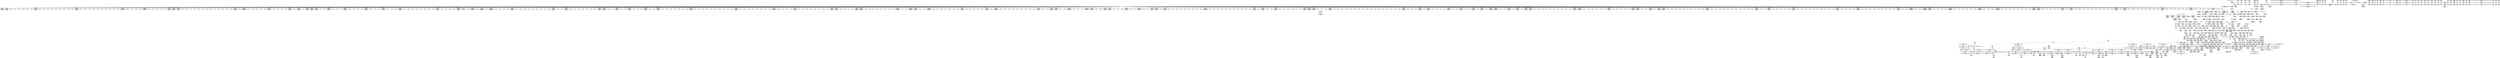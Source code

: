 digraph {
	CE0x4405ac0 [shape=record,shape=Mrecord,label="{CE0x4405ac0|12:_i32,_56:_i8*,_:_CRE_561,562_}"]
	CE0x43881d0 [shape=record,shape=Mrecord,label="{CE0x43881d0|selinux_inode_listxattr:_do.end|*SummSource*}"]
	CE0x438c3c0 [shape=record,shape=Mrecord,label="{CE0x438c3c0|inode_has_perm:_return}"]
	CE0x437b070 [shape=record,shape=Mrecord,label="{CE0x437b070|12:_i32,_56:_i8*,_:_CRE_175,176_}"]
	CE0x43a8120 [shape=record,shape=Mrecord,label="{CE0x43a8120|104:_%struct.inode*,_:_CRE_179,180_}"]
	CE0x44280f0 [shape=record,shape=Mrecord,label="{CE0x44280f0|inode_has_perm:_tmp11|security/selinux/hooks.c,1612}"]
	CE0x4393520 [shape=record,shape=Mrecord,label="{CE0x4393520|12:_i32,_56:_i8*,_:_CRE_88,96_|*MultipleSource*|Function::inode_has_perm&Arg::inode::|*LoadInst*|security/selinux/hooks.c,1627|security/selinux/hooks.c,1611}"]
	CE0x437e750 [shape=record,shape=Mrecord,label="{CE0x437e750|selinux_inode_listxattr:_tmp21|security/selinux/hooks.c,3048|*SummSource*}"]
	CE0x43fea50 [shape=record,shape=Mrecord,label="{CE0x43fea50|12:_i32,_56:_i8*,_:_CRE_296,297_}"]
	CE0x43eff40 [shape=record,shape=Mrecord,label="{CE0x43eff40|12:_i32,_56:_i8*,_:_CRE_8,12_|*MultipleSource*|Function::inode_has_perm&Arg::inode::|*LoadInst*|security/selinux/hooks.c,1627|security/selinux/hooks.c,1611}"]
	CE0x437ed30 [shape=record,shape=Mrecord,label="{CE0x437ed30|selinux_inode_listxattr:_call5|security/selinux/hooks.c,3050|*SummSource*}"]
	CE0x43a8990 [shape=record,shape=Mrecord,label="{CE0x43a8990|104:_%struct.inode*,_:_CRE_188,189_}"]
	CE0x43ec190 [shape=record,shape=Mrecord,label="{CE0x43ec190|104:_%struct.inode*,_:_CRE_223,224_}"]
	CE0x4391370 [shape=record,shape=Mrecord,label="{CE0x4391370|cred_sid:_tmp5|security/selinux/hooks.c,196}"]
	CE0x438f900 [shape=record,shape=Mrecord,label="{CE0x438f900|selinux_inode_listxattr:_tmp17|security/selinux/hooks.c,3048|*SummSource*}"]
	CE0x4425090 [shape=record,shape=Mrecord,label="{CE0x4425090|inode_has_perm:_tobool2|security/selinux/hooks.c,1611}"]
	CE0x43fe7f0 [shape=record,shape=Mrecord,label="{CE0x43fe7f0|12:_i32,_56:_i8*,_:_CRE_294,295_}"]
	CE0x43fd160 [shape=record,shape=Mrecord,label="{CE0x43fd160|12:_i32,_56:_i8*,_:_CRE_275,276_}"]
	CE0x437a440 [shape=record,shape=Mrecord,label="{CE0x437a440|12:_i32,_56:_i8*,_:_CRE_162,163_}"]
	CE0x43d1ac0 [shape=record,shape=Mrecord,label="{CE0x43d1ac0|avc_has_perm:_tsid|Function::avc_has_perm&Arg::tsid::}"]
	CE0x43a5d10 [shape=record,shape=Mrecord,label="{CE0x43a5d10|__validate_creds:_if.end|*SummSink*}"]
	CE0x43adee0 [shape=record,shape=Mrecord,label="{CE0x43adee0|__validate_creds:_tmp5|include/linux/cred.h,173}"]
	CE0x43edb50 [shape=record,shape=Mrecord,label="{CE0x43edb50|104:_%struct.inode*,_:_CRE_310,311_}"]
	CE0x4387e20 [shape=record,shape=Mrecord,label="{CE0x4387e20|selinux_inode_listxattr:_tmp7|security/selinux/hooks.c,3048|*SummSink*}"]
	CE0x43779c0 [shape=record,shape=Mrecord,label="{CE0x43779c0|selinux_inode_listxattr:_land.lhs.true2}"]
	CE0x4383410 [shape=record,shape=Mrecord,label="{CE0x4383410|104:_%struct.inode*,_:_CRE_166,167_}"]
	CE0x43ae1d0 [shape=record,shape=Mrecord,label="{CE0x43ae1d0|__validate_creds:_tmp5|include/linux/cred.h,173|*SummSink*}"]
	CE0x43dd0a0 [shape=record,shape=Mrecord,label="{CE0x43dd0a0|GLOBAL:_creds_are_invalid|*Constant*|*SummSource*}"]
	CE0x43923d0 [shape=record,shape=Mrecord,label="{CE0x43923d0|12:_i32,_56:_i8*,_:_CRE_138,139_}"]
	CE0x43ab0c0 [shape=record,shape=Mrecord,label="{CE0x43ab0c0|12:_i32,_56:_i8*,_:_CRE_48,56_|*MultipleSource*|Function::inode_has_perm&Arg::inode::|*LoadInst*|security/selinux/hooks.c,1627|security/selinux/hooks.c,1611}"]
	CE0x43ad350 [shape=record,shape=Mrecord,label="{CE0x43ad350|selinux_inode_listxattr:_tmp14|security/selinux/hooks.c,3048|*SummSink*}"]
	CE0x43a86c0 [shape=record,shape=Mrecord,label="{CE0x43a86c0|104:_%struct.inode*,_:_CRE_185,186_}"]
	CE0x43f7670 [shape=record,shape=Mrecord,label="{CE0x43f7670|12:_i32,_56:_i8*,_:_CRE_153,154_}"]
	CE0x4415550 [shape=record,shape=Mrecord,label="{CE0x4415550|inode_has_perm:_tmp6|*LoadInst*|security/selinux/hooks.c,1611|*SummSource*}"]
	CE0x43dfd90 [shape=record,shape=Mrecord,label="{CE0x43dfd90|__validate_creds:_call|include/linux/cred.h,173}"]
	CE0x441d0f0 [shape=record,shape=Mrecord,label="{CE0x441d0f0|inode_has_perm:_tmp17|security/selinux/hooks.c,1617}"]
	CE0x4409fa0 [shape=record,shape=Mrecord,label="{CE0x4409fa0|12:_i32,_56:_i8*,_:_CRE_619,620_}"]
	CE0x43f41d0 [shape=record,shape=Mrecord,label="{CE0x43f41d0|cred_sid:_tmp6|security/selinux/hooks.c,197}"]
	CE0x4393c50 [shape=record,shape=Mrecord,label="{CE0x4393c50|get_current:_entry}"]
	CE0x440a460 [shape=record,shape=Mrecord,label="{CE0x440a460|12:_i32,_56:_i8*,_:_CRE_623,624_}"]
	CE0x43e3e70 [shape=record,shape=Mrecord,label="{CE0x43e3e70|GLOBAL:_current_task|Global_var:current_task|*SummSink*}"]
	CE0x43f8c70 [shape=record,shape=Mrecord,label="{CE0x43f8c70|12:_i32,_56:_i8*,_:_CRE_193,194_}"]
	CE0x43fac40 [shape=record,shape=Mrecord,label="{CE0x43fac40|12:_i32,_56:_i8*,_:_CRE_243,244_}"]
	CE0x440b6f0 [shape=record,shape=Mrecord,label="{CE0x440b6f0|12:_i32,_56:_i8*,_:_CRE_688,692_|*MultipleSource*|Function::inode_has_perm&Arg::inode::|*LoadInst*|security/selinux/hooks.c,1627|security/selinux/hooks.c,1611}"]
	CE0x43f8290 [shape=record,shape=Mrecord,label="{CE0x43f8290|__validate_creds:_conv|include/linux/cred.h,173|*SummSink*}"]
	CE0x437f7d0 [shape=record,shape=Mrecord,label="{CE0x437f7d0|i32_16|*Constant*}"]
	CE0x43a0870 [shape=record,shape=Mrecord,label="{CE0x43a0870|_call_void_lockdep_rcu_suspicious(i8*_getelementptr_inbounds_(_25_x_i8_,_25_x_i8_*_.str3,_i32_0,_i32_0),_i32_3048,_i8*_getelementptr_inbounds_(_45_x_i8_,_45_x_i8_*_.str12,_i32_0,_i32_0))_#10,_!dbg_!27728|security/selinux/hooks.c,3048|*SummSource*}"]
	CE0x43fcdd0 [shape=record,shape=Mrecord,label="{CE0x43fcdd0|12:_i32,_56:_i8*,_:_CRE_272,273_}"]
	CE0x43a2030 [shape=record,shape=Mrecord,label="{CE0x43a2030|i8*_getelementptr_inbounds_(_45_x_i8_,_45_x_i8_*_.str12,_i32_0,_i32_0)|*Constant*}"]
	CE0x43804f0 [shape=record,shape=Mrecord,label="{CE0x43804f0|dentry_has_perm:_dentry|Function::dentry_has_perm&Arg::dentry::|*SummSource*}"]
	CE0x43df290 [shape=record,shape=Mrecord,label="{CE0x43df290|_ret_void,_!dbg_!27722|include/linux/cred.h,175}"]
	CE0x43f7850 [shape=record,shape=Mrecord,label="{CE0x43f7850|12:_i32,_56:_i8*,_:_CRE_155,156_}"]
	CE0x43a9d40 [shape=record,shape=Mrecord,label="{CE0x43a9d40|104:_%struct.inode*,_:_CRE_209,210_}"]
	CE0x4419c20 [shape=record,shape=Mrecord,label="{CE0x4419c20|cred_sid:_entry|*SummSink*}"]
	CE0x43836e0 [shape=record,shape=Mrecord,label="{CE0x43836e0|104:_%struct.inode*,_:_CRE_169,170_}"]
	CE0x439e2c0 [shape=record,shape=Mrecord,label="{CE0x439e2c0|i32_0|*Constant*|*SummSink*}"]
	CE0x44440c0 [shape=record,shape=Mrecord,label="{CE0x44440c0|__validate_creds:_tmp8|include/linux/cred.h,175|*SummSink*}"]
	CE0x43dd4a0 [shape=record,shape=Mrecord,label="{CE0x43dd4a0|i32_4|*Constant*|*SummSource*}"]
	CE0x43927f0 [shape=record,shape=Mrecord,label="{CE0x43927f0|12:_i32,_56:_i8*,_:_CRE_143,144_}"]
	CE0x43ffc20 [shape=record,shape=Mrecord,label="{CE0x43ffc20|12:_i32,_56:_i8*,_:_CRE_311,312_}"]
	CE0x440bb90 [shape=record,shape=Mrecord,label="{CE0x440bb90|12:_i32,_56:_i8*,_:_CRE_704,712_|*MultipleSource*|Function::inode_has_perm&Arg::inode::|*LoadInst*|security/selinux/hooks.c,1627|security/selinux/hooks.c,1611}"]
	CE0x43e2480 [shape=record,shape=Mrecord,label="{CE0x43e2480|12:_i32,_56:_i8*,_:_CRE_72,76_|*MultipleSource*|Function::inode_has_perm&Arg::inode::|*LoadInst*|security/selinux/hooks.c,1627|security/selinux/hooks.c,1611}"]
	CE0x43a4b40 [shape=record,shape=Mrecord,label="{CE0x43a4b40|inode_has_perm:_adp|Function::inode_has_perm&Arg::adp::}"]
	CE0x437be70 [shape=record,shape=Mrecord,label="{CE0x437be70|104:_%struct.inode*,_:_CRE_88,89_}"]
	CE0x43fc7e0 [shape=record,shape=Mrecord,label="{CE0x43fc7e0|12:_i32,_56:_i8*,_:_CRE_267,268_}"]
	CE0x43892d0 [shape=record,shape=Mrecord,label="{CE0x43892d0|selinux_inode_listxattr:_tmp19|security/selinux/hooks.c,3048|*SummSink*}"]
	CE0x437c480 [shape=record,shape=Mrecord,label="{CE0x437c480|104:_%struct.inode*,_:_CRE_93,94_}"]
	CE0x4384c20 [shape=record,shape=Mrecord,label="{CE0x4384c20|dentry_has_perm:_ad|security/selinux/hooks.c, 1628|*SummSource*}"]
	CE0x43eddf0 [shape=record,shape=Mrecord,label="{CE0x43eddf0|104:_%struct.inode*,_:_CRE_313,314_}"]
	CE0x43a3b30 [shape=record,shape=Mrecord,label="{CE0x43a3b30|inode_has_perm:_do.end|*SummSource*}"]
	CE0x44207b0 [shape=record,shape=Mrecord,label="{CE0x44207b0|i64*_getelementptr_inbounds_(_5_x_i64_,_5_x_i64_*___llvm_gcov_ctr155,_i64_0,_i64_0)|*Constant*}"]
	CE0x43928e0 [shape=record,shape=Mrecord,label="{CE0x43928e0|12:_i32,_56:_i8*,_:_CRE_144,145_}"]
	CE0x437af80 [shape=record,shape=Mrecord,label="{CE0x437af80|12:_i32,_56:_i8*,_:_CRE_174,175_}"]
	CE0x43dae70 [shape=record,shape=Mrecord,label="{CE0x43dae70|__validate_creds:_lnot|include/linux/cred.h,173|*SummSource*}"]
	CE0x4400a10 [shape=record,shape=Mrecord,label="{CE0x4400a10|12:_i32,_56:_i8*,_:_CRE_376,384_|*MultipleSource*|Function::inode_has_perm&Arg::inode::|*LoadInst*|security/selinux/hooks.c,1627|security/selinux/hooks.c,1611}"]
	CE0x4412350 [shape=record,shape=Mrecord,label="{CE0x4412350|12:_i32,_56:_i8*,_:_CRE_918,919_}"]
	CE0x6152ad0 [shape=record,shape=Mrecord,label="{CE0x6152ad0|selinux_inode_listxattr:_tmp4|security/selinux/hooks.c,3048|*SummSource*}"]
	CE0x43ca890 [shape=record,shape=Mrecord,label="{CE0x43ca890|__validate_creds:_tobool|include/linux/cred.h,173}"]
	CE0x43fe0d0 [shape=record,shape=Mrecord,label="{CE0x43fe0d0|12:_i32,_56:_i8*,_:_CRE_288,289_}"]
	CE0x4410df0 [shape=record,shape=Mrecord,label="{CE0x4410df0|12:_i32,_56:_i8*,_:_CRE_900,901_}"]
	CE0x4399be0 [shape=record,shape=Mrecord,label="{CE0x4399be0|i64_2|*Constant*|*SummSink*}"]
	CE0x439b0c0 [shape=record,shape=Mrecord,label="{CE0x439b0c0|i64_0|*Constant*|*SummSink*}"]
	CE0x43db6b0 [shape=record,shape=Mrecord,label="{CE0x43db6b0|cred_sid:_tmp1|*SummSource*}"]
	CE0x4382600 [shape=record,shape=Mrecord,label="{CE0x4382600|104:_%struct.inode*,_:_CRE_151,152_}"]
	CE0x4444620 [shape=record,shape=Mrecord,label="{CE0x4444620|__validate_creds:_tmp9|include/linux/cred.h,175|*SummSource*}"]
	CE0x43a1b20 [shape=record,shape=Mrecord,label="{CE0x43a1b20|i32_3048|*Constant*|*SummSink*}"]
	CE0x43cda40 [shape=record,shape=Mrecord,label="{CE0x43cda40|0:_i8,_8:_%struct.dentry*,_24:_%struct.selinux_audit_data*,_:_SCMRE_0,1_|*MultipleSource*|security/selinux/hooks.c, 1628|security/selinux/hooks.c,1630}"]
	CE0x43cce20 [shape=record,shape=Mrecord,label="{CE0x43cce20|GLOBAL:___llvm_gcov_ctr155|Global_var:__llvm_gcov_ctr155|*SummSource*}"]
	CE0x439caa0 [shape=record,shape=Mrecord,label="{CE0x439caa0|selinux_inode_listxattr:_tmp3|*SummSink*}"]
	CE0x4425600 [shape=record,shape=Mrecord,label="{CE0x4425600|i64_4|*Constant*}"]
	CE0x43f88b0 [shape=record,shape=Mrecord,label="{CE0x43f88b0|12:_i32,_56:_i8*,_:_CRE_189,190_}"]
	CE0x438ece0 [shape=record,shape=Mrecord,label="{CE0x438ece0|selinux_inode_listxattr:_tmp1}"]
	CE0x43df410 [shape=record,shape=Mrecord,label="{CE0x43df410|_ret_void,_!dbg_!27722|include/linux/cred.h,175|*SummSource*}"]
	CE0x43a8a80 [shape=record,shape=Mrecord,label="{CE0x43a8a80|104:_%struct.inode*,_:_CRE_189,190_}"]
	CE0x4405040 [shape=record,shape=Mrecord,label="{CE0x4405040|12:_i32,_56:_i8*,_:_CRE_553,554_}"]
	CE0x438c170 [shape=record,shape=Mrecord,label="{CE0x438c170|inode_has_perm:_if.then}"]
	CE0x437c570 [shape=record,shape=Mrecord,label="{CE0x437c570|104:_%struct.inode*,_:_CRE_94,95_}"]
	CE0x4380560 [shape=record,shape=Mrecord,label="{CE0x4380560|dentry_has_perm:_dentry|Function::dentry_has_perm&Arg::dentry::}"]
	CE0x438fbe0 [shape=record,shape=Mrecord,label="{CE0x438fbe0|selinux_inode_listxattr:_tmp19|security/selinux/hooks.c,3048|*SummSource*}"]
	CE0x4384b60 [shape=record,shape=Mrecord,label="{CE0x4384b60|dentry_has_perm:_ad|security/selinux/hooks.c, 1628}"]
	CE0x43ae060 [shape=record,shape=Mrecord,label="{CE0x43ae060|__validate_creds:_tmp5|include/linux/cred.h,173|*SummSource*}"]
	CE0x4410930 [shape=record,shape=Mrecord,label="{CE0x4410930|12:_i32,_56:_i8*,_:_CRE_896,897_}"]
	CE0x4414c70 [shape=record,shape=Mrecord,label="{CE0x4414c70|12:_i32,_56:_i8*,_:_CRE_984,988_|*MultipleSource*|Function::inode_has_perm&Arg::inode::|*LoadInst*|security/selinux/hooks.c,1627|security/selinux/hooks.c,1611}"]
	CE0x43e6500 [shape=record,shape=Mrecord,label="{CE0x43e6500|_call_void_mcount()_#3|*SummSource*}"]
	CE0x437a800 [shape=record,shape=Mrecord,label="{CE0x437a800|12:_i32,_56:_i8*,_:_CRE_166,167_}"]
	CE0x441d5d0 [shape=record,shape=Mrecord,label="{CE0x441d5d0|inode_has_perm:_retval.0}"]
	CE0x43ebec0 [shape=record,shape=Mrecord,label="{CE0x43ebec0|104:_%struct.inode*,_:_CRE_220,221_}"]
	CE0x43a88a0 [shape=record,shape=Mrecord,label="{CE0x43a88a0|104:_%struct.inode*,_:_CRE_187,188_}"]
	CE0x43a9020 [shape=record,shape=Mrecord,label="{CE0x43a9020|104:_%struct.inode*,_:_CRE_195,196_}"]
	CE0x4411c30 [shape=record,shape=Mrecord,label="{CE0x4411c30|12:_i32,_56:_i8*,_:_CRE_912,913_}"]
	CE0x43deff0 [shape=record,shape=Mrecord,label="{CE0x43deff0|_call_void_mcount()_#3|*SummSink*}"]
	CE0x43fb9a0 [shape=record,shape=Mrecord,label="{CE0x43fb9a0|12:_i32,_56:_i8*,_:_CRE_255,256_}"]
	CE0x4427120 [shape=record,shape=Mrecord,label="{CE0x4427120|inode_has_perm:_tmp9|security/selinux/hooks.c,1611|*SummSource*}"]
	CE0x43f9bd0 [shape=record,shape=Mrecord,label="{CE0x43f9bd0|12:_i32,_56:_i8*,_:_CRE_207,208_}"]
	CE0x441e280 [shape=record,shape=Mrecord,label="{CE0x441e280|inode_has_perm:_retval.0|*SummSink*}"]
	CE0x4390850 [shape=record,shape=Mrecord,label="{CE0x4390850|i64*_getelementptr_inbounds_(_11_x_i64_,_11_x_i64_*___llvm_gcov_ctr240,_i64_0,_i64_10)|*Constant*}"]
	CE0x43ab760 [shape=record,shape=Mrecord,label="{CE0x43ab760|dentry_has_perm:_d_inode|security/selinux/hooks.c,1627}"]
	CE0x43dea10 [shape=record,shape=Mrecord,label="{CE0x43dea10|i64*_getelementptr_inbounds_(_8_x_i64_,_8_x_i64_*___llvm_gcov_ctr154,_i64_0,_i64_0)|*Constant*|*SummSource*}"]
	CE0x4380750 [shape=record,shape=Mrecord,label="{CE0x4380750|dentry_has_perm:_dentry|Function::dentry_has_perm&Arg::dentry::|*SummSink*}"]
	CE0x44246e0 [shape=record,shape=Mrecord,label="{CE0x44246e0|GLOBAL:_llvm.expect.i64|*Constant*|*SummSink*}"]
	CE0x43f0d60 [shape=record,shape=Mrecord,label="{CE0x43f0d60|COLLAPSED:_GCMRE___llvm_gcov_ctr131_internal_global_2_x_i64_zeroinitializer:_elem_0:default:}"]
	CE0x440fc20 [shape=record,shape=Mrecord,label="{CE0x440fc20|12:_i32,_56:_i8*,_:_CRE_885,886_}"]
	CE0x43dfbd0 [shape=record,shape=Mrecord,label="{CE0x43dfbd0|inode_has_perm:_bb|*SummSink*}"]
	CE0x43f94b0 [shape=record,shape=Mrecord,label="{CE0x43f94b0|12:_i32,_56:_i8*,_:_CRE_201,202_}"]
	CE0x43835f0 [shape=record,shape=Mrecord,label="{CE0x43835f0|104:_%struct.inode*,_:_CRE_168,169_}"]
	CE0x4415300 [shape=record,shape=Mrecord,label="{CE0x4415300|inode_has_perm:_tmp6|*LoadInst*|security/selinux/hooks.c,1611}"]
	CE0x43ac5a0 [shape=record,shape=Mrecord,label="{CE0x43ac5a0|104:_%struct.inode*,_:_CRE_48,52_|*MultipleSource*|Function::selinux_inode_listxattr&Arg::dentry::|Function::dentry_has_perm&Arg::dentry::|security/selinux/hooks.c,1627}"]
	CE0x437bfa0 [shape=record,shape=Mrecord,label="{CE0x437bfa0|104:_%struct.inode*,_:_CRE_89,90_}"]
	CE0x4380e50 [shape=record,shape=Mrecord,label="{CE0x4380e50|dentry_has_perm:_av|Function::dentry_has_perm&Arg::av::|*SummSource*}"]
	CE0x43e4dd0 [shape=record,shape=Mrecord,label="{CE0x43e4dd0|i64*_getelementptr_inbounds_(_2_x_i64_,_2_x_i64_*___llvm_gcov_ctr153,_i64_0,_i64_0)|*Constant*|*SummSource*}"]
	CE0x441f1f0 [shape=record,shape=Mrecord,label="{CE0x441f1f0|inode_has_perm:_tmp20|security/selinux/hooks.c,1618|*SummSource*}"]
	CE0x43e89e0 [shape=record,shape=Mrecord,label="{CE0x43e89e0|i64_2|*Constant*}"]
	CE0x4382c90 [shape=record,shape=Mrecord,label="{CE0x4382c90|104:_%struct.inode*,_:_CRE_158,159_}"]
	CE0x43a8c60 [shape=record,shape=Mrecord,label="{CE0x43a8c60|104:_%struct.inode*,_:_CRE_191,192_}"]
	CE0x43f87c0 [shape=record,shape=Mrecord,label="{CE0x43f87c0|12:_i32,_56:_i8*,_:_CRE_188,189_}"]
	CE0x439d8f0 [shape=record,shape=Mrecord,label="{CE0x439d8f0|i64*_getelementptr_inbounds_(_2_x_i64_,_2_x_i64_*___llvm_gcov_ctr153,_i64_0,_i64_1)|*Constant*|*SummSink*}"]
	CE0x43ad0d0 [shape=record,shape=Mrecord,label="{CE0x43ad0d0|selinux_inode_listxattr:_tmp14|security/selinux/hooks.c,3048}"]
	CE0x43daa80 [shape=record,shape=Mrecord,label="{CE0x43daa80|__validate_creds:_cred|Function::__validate_creds&Arg::cred::|*SummSink*}"]
	CE0x43ecbd0 [shape=record,shape=Mrecord,label="{CE0x43ecbd0|104:_%struct.inode*,_:_CRE_272,280_|*MultipleSource*|Function::selinux_inode_listxattr&Arg::dentry::|Function::dentry_has_perm&Arg::dentry::|security/selinux/hooks.c,1627}"]
	CE0x43cc7e0 [shape=record,shape=Mrecord,label="{CE0x43cc7e0|__validate_creds:_tmp2|include/linux/cred.h,173}"]
	CE0x43f9710 [shape=record,shape=Mrecord,label="{CE0x43f9710|12:_i32,_56:_i8*,_:_CRE_203,204_}"]
	CE0x43a1470 [shape=record,shape=Mrecord,label="{CE0x43a1470|i8*_getelementptr_inbounds_(_25_x_i8_,_25_x_i8_*_.str3,_i32_0,_i32_0)|*Constant*|*SummSource*}"]
	CE0x43fb870 [shape=record,shape=Mrecord,label="{CE0x43fb870|12:_i32,_56:_i8*,_:_CRE_254,255_}"]
	CE0x43fe200 [shape=record,shape=Mrecord,label="{CE0x43fe200|12:_i32,_56:_i8*,_:_CRE_289,290_}"]
	CE0x4402ba0 [shape=record,shape=Mrecord,label="{CE0x4402ba0|12:_i32,_56:_i8*,_:_CRE_477,478_}"]
	CE0x43acdf0 [shape=record,shape=Mrecord,label="{CE0x43acdf0|selinux_inode_listxattr:_tobool|security/selinux/hooks.c,3048|*SummSource*}"]
	CE0x437a620 [shape=record,shape=Mrecord,label="{CE0x437a620|12:_i32,_56:_i8*,_:_CRE_164,165_}"]
	CE0x440d070 [shape=record,shape=Mrecord,label="{CE0x440d070|12:_i32,_56:_i8*,_:_CRE_800,804_|*MultipleSource*|Function::inode_has_perm&Arg::inode::|*LoadInst*|security/selinux/hooks.c,1627|security/selinux/hooks.c,1611}"]
	CE0x43ce340 [shape=record,shape=Mrecord,label="{CE0x43ce340|dentry_has_perm:_type|security/selinux/hooks.c,1630}"]
	CE0x440a7f0 [shape=record,shape=Mrecord,label="{CE0x440a7f0|12:_i32,_56:_i8*,_:_CRE_640,648_|*MultipleSource*|Function::inode_has_perm&Arg::inode::|*LoadInst*|security/selinux/hooks.c,1627|security/selinux/hooks.c,1611}"]
	CE0x4403cc0 [shape=record,shape=Mrecord,label="{CE0x4403cc0|12:_i32,_56:_i8*,_:_CRE_504,508_|*MultipleSource*|Function::inode_has_perm&Arg::inode::|*LoadInst*|security/selinux/hooks.c,1627|security/selinux/hooks.c,1611}"]
	CE0x43a1990 [shape=record,shape=Mrecord,label="{CE0x43a1990|i32_3048|*Constant*|*SummSource*}"]
	CE0x4405e50 [shape=record,shape=Mrecord,label="{CE0x4405e50|12:_i32,_56:_i8*,_:_CRE_564,565_}"]
	CE0x4410b90 [shape=record,shape=Mrecord,label="{CE0x4410b90|12:_i32,_56:_i8*,_:_CRE_898,899_}"]
	CE0x43fb610 [shape=record,shape=Mrecord,label="{CE0x43fb610|12:_i32,_56:_i8*,_:_CRE_252,253_}"]
	CE0x44027d0 [shape=record,shape=Mrecord,label="{CE0x44027d0|12:_i32,_56:_i8*,_:_CRE_474,475_}"]
	CE0x4382ba0 [shape=record,shape=Mrecord,label="{CE0x4382ba0|104:_%struct.inode*,_:_CRE_157,158_}"]
	CE0x4413780 [shape=record,shape=Mrecord,label="{CE0x4413780|12:_i32,_56:_i8*,_:_CRE_935,936_}"]
	CE0x4408450 [shape=record,shape=Mrecord,label="{CE0x4408450|12:_i32,_56:_i8*,_:_CRE_596,597_}"]
	CE0x43a1140 [shape=record,shape=Mrecord,label="{CE0x43a1140|GLOBAL:_lockdep_rcu_suspicious|*Constant*|*SummSource*}"]
	CE0x43a5040 [shape=record,shape=Mrecord,label="{CE0x43a5040|_ret_i32_%retval.0,_!dbg_!27739|security/selinux/hooks.c,1618}"]
	CE0x440fd50 [shape=record,shape=Mrecord,label="{CE0x440fd50|12:_i32,_56:_i8*,_:_CRE_886,887_}"]
	CE0x43a4c90 [shape=record,shape=Mrecord,label="{CE0x43a4c90|inode_has_perm:_adp|Function::inode_has_perm&Arg::adp::|*SummSource*}"]
	CE0x43fb150 [shape=record,shape=Mrecord,label="{CE0x43fb150|12:_i32,_56:_i8*,_:_CRE_248,249_}"]
	CE0x43d2e50 [shape=record,shape=Mrecord,label="{CE0x43d2e50|inode_has_perm:_call4|security/selinux/hooks.c,1617|*SummSink*}"]
	CE0x4410a60 [shape=record,shape=Mrecord,label="{CE0x4410a60|12:_i32,_56:_i8*,_:_CRE_897,898_}"]
	CE0x4422e00 [shape=record,shape=Mrecord,label="{CE0x4422e00|inode_has_perm:_tobool|security/selinux/hooks.c,1611|*SummSource*}"]
	CE0x441ade0 [shape=record,shape=Mrecord,label="{CE0x441ade0|i32_3|*Constant*|*SummSink*}"]
	CE0x43a9980 [shape=record,shape=Mrecord,label="{CE0x43a9980|104:_%struct.inode*,_:_CRE_205,206_}"]
	CE0x43ae4e0 [shape=record,shape=Mrecord,label="{CE0x43ae4e0|i64*_getelementptr_inbounds_(_5_x_i64_,_5_x_i64_*___llvm_gcov_ctr155,_i64_0,_i64_3)|*Constant*|*SummSource*}"]
	CE0x4377440 [shape=record,shape=Mrecord,label="{CE0x4377440|i64*_getelementptr_inbounds_(_11_x_i64_,_11_x_i64_*___llvm_gcov_ctr240,_i64_0,_i64_6)|*Constant*}"]
	CE0x438e8a0 [shape=record,shape=Mrecord,label="{CE0x438e8a0|i8*_getelementptr_inbounds_(_45_x_i8_,_45_x_i8_*_.str12,_i32_0,_i32_0)|*Constant*|*SummSink*}"]
	CE0x4397220 [shape=record,shape=Mrecord,label="{CE0x4397220|selinux_inode_listxattr:_tobool1|security/selinux/hooks.c,3048|*SummSink*}"]
	CE0x4444c00 [shape=record,shape=Mrecord,label="{CE0x4444c00|i64*_getelementptr_inbounds_(_2_x_i64_,_2_x_i64_*___llvm_gcov_ctr131,_i64_0,_i64_0)|*Constant*|*SummSink*}"]
	CE0x4392f10 [shape=record,shape=Mrecord,label="{CE0x4392f10|GLOBAL:_get_current|*Constant*}"]
	CE0x43afb90 [shape=record,shape=Mrecord,label="{CE0x43afb90|selinux_inode_listxattr:_tmp15|security/selinux/hooks.c,3048}"]
	CE0x4427770 [shape=record,shape=Mrecord,label="{CE0x4427770|inode_has_perm:_tmp10|security/selinux/hooks.c,1611|*SummSink*}"]
	CE0x43a8e40 [shape=record,shape=Mrecord,label="{CE0x43a8e40|104:_%struct.inode*,_:_CRE_193,194_}"]
	CE0x440f500 [shape=record,shape=Mrecord,label="{CE0x440f500|12:_i32,_56:_i8*,_:_CRE_879,880_}"]
	CE0x440c1c0 [shape=record,shape=Mrecord,label="{CE0x440c1c0|12:_i32,_56:_i8*,_:_CRE_736,740_|*MultipleSource*|Function::inode_has_perm&Arg::inode::|*LoadInst*|security/selinux/hooks.c,1627|security/selinux/hooks.c,1611}"]
	CE0x43916a0 [shape=record,shape=Mrecord,label="{CE0x43916a0|cred_sid:_tmp5|security/selinux/hooks.c,196|*SummSource*}"]
	CE0x4444330 [shape=record,shape=Mrecord,label="{CE0x4444330|cred_sid:_bb}"]
	CE0x43a1210 [shape=record,shape=Mrecord,label="{CE0x43a1210|GLOBAL:_lockdep_rcu_suspicious|*Constant*|*SummSink*}"]
	CE0x43a3e50 [shape=record,shape=Mrecord,label="{CE0x43a3e50|inode_has_perm:_cred|Function::inode_has_perm&Arg::cred::|*SummSink*}"]
	CE0x43facf0 [shape=record,shape=Mrecord,label="{CE0x43facf0|12:_i32,_56:_i8*,_:_CRE_244,245_}"]
	CE0x43a36a0 [shape=record,shape=Mrecord,label="{CE0x43a36a0|inode_has_perm:_entry}"]
	CE0x437bd40 [shape=record,shape=Mrecord,label="{CE0x437bd40|104:_%struct.inode*,_:_CRE_80,88_|*MultipleSource*|Function::selinux_inode_listxattr&Arg::dentry::|Function::dentry_has_perm&Arg::dentry::|security/selinux/hooks.c,1627}"]
	CE0x4411180 [shape=record,shape=Mrecord,label="{CE0x4411180|12:_i32,_56:_i8*,_:_CRE_903,904_}"]
	CE0x43d5fb0 [shape=record,shape=Mrecord,label="{CE0x43d5fb0|GLOBAL:___invalid_creds|*Constant*}"]
	CE0x4428460 [shape=record,shape=Mrecord,label="{CE0x4428460|inode_has_perm:_tmp12|security/selinux/hooks.c,1612|*SummSink*}"]
	CE0x43fdc10 [shape=record,shape=Mrecord,label="{CE0x43fdc10|12:_i32,_56:_i8*,_:_CRE_284,285_}"]
	CE0x43fa7a0 [shape=record,shape=Mrecord,label="{CE0x43fa7a0|12:_i32,_56:_i8*,_:_CRE_241,242_}"]
	CE0x43e0ad0 [shape=record,shape=Mrecord,label="{CE0x43e0ad0|inode_has_perm:_if.end}"]
	CE0x43aae30 [shape=record,shape=Mrecord,label="{CE0x43aae30|i64*_getelementptr_inbounds_(_2_x_i64_,_2_x_i64_*___llvm_gcov_ctr98,_i64_0,_i64_1)|*Constant*}"]
	CE0x44264d0 [shape=record,shape=Mrecord,label="{CE0x44264d0|inode_has_perm:_tmp8|security/selinux/hooks.c,1611|*SummSink*}"]
	CE0x437d740 [shape=record,shape=Mrecord,label="{CE0x437d740|i64_1|*Constant*}"]
	CE0x4382d80 [shape=record,shape=Mrecord,label="{CE0x4382d80|104:_%struct.inode*,_:_CRE_159,160_}"]
	CE0x43acc30 [shape=record,shape=Mrecord,label="{CE0x43acc30|%struct.task_struct*_(%struct.task_struct**)*_asm_movq_%gs:$_1:P_,$0_,_r,im,_dirflag_,_fpsr_,_flags_}"]
	CE0x43ff890 [shape=record,shape=Mrecord,label="{CE0x43ff890|12:_i32,_56:_i8*,_:_CRE_308,309_}"]
	CE0x441eca0 [shape=record,shape=Mrecord,label="{CE0x441eca0|inode_has_perm:_tmp20|security/selinux/hooks.c,1618|*SummSink*}"]
	CE0x43f6220 [shape=record,shape=Mrecord,label="{CE0x43f6220|inode_has_perm:_tmp14|security/selinux/hooks.c,1614|*SummSource*}"]
	CE0x438adc0 [shape=record,shape=Mrecord,label="{CE0x438adc0|selinux_inode_listxattr:_tobool|security/selinux/hooks.c,3048|*SummSink*}"]
	CE0x4421850 [shape=record,shape=Mrecord,label="{CE0x4421850|inode_has_perm:_sclass|security/selinux/hooks.c,1617|*SummSink*}"]
	CE0x43994a0 [shape=record,shape=Mrecord,label="{CE0x43994a0|i64_4|*Constant*}"]
	CE0x440bf70 [shape=record,shape=Mrecord,label="{CE0x440bf70|12:_i32,_56:_i8*,_:_CRE_728,736_|*MultipleSource*|Function::inode_has_perm&Arg::inode::|*LoadInst*|security/selinux/hooks.c,1627|security/selinux/hooks.c,1611}"]
	CE0x43e09c0 [shape=record,shape=Mrecord,label="{CE0x43e09c0|inode_has_perm:_return|*SummSink*}"]
	CE0x437dde0 [shape=record,shape=Mrecord,label="{CE0x437dde0|selinux_inode_listxattr:_cred4|security/selinux/hooks.c,3048}"]
	CE0x43f1020 [shape=record,shape=Mrecord,label="{CE0x43f1020|cred_sid:_sid|security/selinux/hooks.c,197|*SummSource*}"]
	CE0x6152bb0 [shape=record,shape=Mrecord,label="{CE0x6152bb0|selinux_inode_listxattr:_tmp4|security/selinux/hooks.c,3048|*SummSink*}"]
	CE0x4388470 [shape=record,shape=Mrecord,label="{CE0x4388470|selinux_inode_listxattr:_tmp2|*SummSource*}"]
	CE0x43ebdd0 [shape=record,shape=Mrecord,label="{CE0x43ebdd0|104:_%struct.inode*,_:_CRE_219,220_}"]
	CE0x43e1a00 [shape=record,shape=Mrecord,label="{CE0x43e1a00|inode_has_perm:_i_flags|security/selinux/hooks.c,1611|*SummSink*}"]
	CE0x43f0dd0 [shape=record,shape=Mrecord,label="{CE0x43f0dd0|cred_sid:_tmp|*SummSource*}"]
	CE0x43f73a0 [shape=record,shape=Mrecord,label="{CE0x43f73a0|12:_i32,_56:_i8*,_:_CRE_150,151_}"]
	CE0x440ede0 [shape=record,shape=Mrecord,label="{CE0x440ede0|12:_i32,_56:_i8*,_:_CRE_873,874_}"]
	CE0x441d4f0 [shape=record,shape=Mrecord,label="{CE0x441d4f0|inode_has_perm:_tmp17|security/selinux/hooks.c,1617|*SummSink*}"]
	CE0x437d7b0 [shape=record,shape=Mrecord,label="{CE0x437d7b0|i64_1|*Constant*|*SummSource*}"]
	CE0x43efb40 [shape=record,shape=Mrecord,label="{CE0x43efb40|i32_22|*Constant*}"]
	CE0x4419930 [shape=record,shape=Mrecord,label="{CE0x4419930|GLOBAL:_cred_sid|*Constant*|*SummSink*}"]
	CE0x44061e0 [shape=record,shape=Mrecord,label="{CE0x44061e0|12:_i32,_56:_i8*,_:_CRE_567,568_}"]
	CE0x43f1820 [shape=record,shape=Mrecord,label="{CE0x43f1820|0:_i32,_4:_i32,_8:_i32,_12:_i32,_:_CMRE_8,12_|*MultipleSource*|security/selinux/hooks.c,196|*LoadInst*|security/selinux/hooks.c,196|security/selinux/hooks.c,197}"]
	CE0x440db10 [shape=record,shape=Mrecord,label="{CE0x440db10|12:_i32,_56:_i8*,_:_CRE_840,848_|*MultipleSource*|Function::inode_has_perm&Arg::inode::|*LoadInst*|security/selinux/hooks.c,1627|security/selinux/hooks.c,1611}"]
	CE0x43a8300 [shape=record,shape=Mrecord,label="{CE0x43a8300|104:_%struct.inode*,_:_CRE_181,182_}"]
	CE0x4391ae0 [shape=record,shape=Mrecord,label="{CE0x4391ae0|12:_i32,_56:_i8*,_:_CRE_112,120_|*MultipleSource*|Function::inode_has_perm&Arg::inode::|*LoadInst*|security/selinux/hooks.c,1627|security/selinux/hooks.c,1611}"]
	CE0x43dd900 [shape=record,shape=Mrecord,label="{CE0x43dd900|COLLAPSED:_GCMRE___llvm_gcov_ctr155_internal_global_5_x_i64_zeroinitializer:_elem_0:default:}"]
	CE0x43deca0 [shape=record,shape=Mrecord,label="{CE0x43deca0|inode_has_perm:_tmp}"]
	CE0x43e4590 [shape=record,shape=Mrecord,label="{CE0x43e4590|%struct.task_struct*_(%struct.task_struct**)*_asm_movq_%gs:$_1:P_,$0_,_r,im,_dirflag_,_fpsr_,_flags_|*SummSink*}"]
	"CONST[source:0(mediator),value:0(static)][purpose:{operation}]"
	CE0x43d5a60 [shape=record,shape=Mrecord,label="{CE0x43d5a60|__validate_creds:_tmp6|include/linux/cred.h,174|*SummSource*}"]
	CE0x3b920d0 [shape=record,shape=Mrecord,label="{CE0x3b920d0|selinux_inode_listxattr:_tmp3|*SummSource*}"]
	CE0x43cfae0 [shape=record,shape=Mrecord,label="{CE0x43cfae0|inode_has_perm:_tmp4|security/selinux/hooks.c,1609|*SummSink*}"]
	CE0x4381580 [shape=record,shape=Mrecord,label="{CE0x4381580|_ret_i32_%call5,_!dbg_!27740|security/selinux/hooks.c,3050}"]
	CE0x43fdae0 [shape=record,shape=Mrecord,label="{CE0x43fdae0|12:_i32,_56:_i8*,_:_CRE_283,284_}"]
	CE0x4425210 [shape=record,shape=Mrecord,label="{CE0x4425210|inode_has_perm:_tobool2|security/selinux/hooks.c,1611|*SummSource*}"]
	CE0x43a3d40 [shape=record,shape=Mrecord,label="{CE0x43a3d40|inode_has_perm:_cred|Function::inode_has_perm&Arg::cred::|*SummSource*}"]
	CE0x4404570 [shape=record,shape=Mrecord,label="{CE0x4404570|12:_i32,_56:_i8*,_:_CRE_528,536_|*MultipleSource*|Function::inode_has_perm&Arg::inode::|*LoadInst*|security/selinux/hooks.c,1627|security/selinux/hooks.c,1611}"]
	CE0x43dbae0 [shape=record,shape=Mrecord,label="{CE0x43dbae0|inode_has_perm:_tmp1|*SummSource*}"]
	CE0x4403850 [shape=record,shape=Mrecord,label="{CE0x4403850|12:_i32,_56:_i8*,_:_CRE_488,496_|*MultipleSource*|Function::inode_has_perm&Arg::inode::|*LoadInst*|security/selinux/hooks.c,1627|security/selinux/hooks.c,1611}"]
	CE0x4420fa0 [shape=record,shape=Mrecord,label="{CE0x4420fa0|avc_has_perm:_tclass|Function::avc_has_perm&Arg::tclass::|*SummSource*}"]
	CE0x43e9ec0 [shape=record,shape=Mrecord,label="{CE0x43e9ec0|12:_i32,_56:_i8*,_:_CRE_12,16_|*MultipleSource*|Function::inode_has_perm&Arg::inode::|*LoadInst*|security/selinux/hooks.c,1627|security/selinux/hooks.c,1611}"]
	CE0x440ca40 [shape=record,shape=Mrecord,label="{CE0x440ca40|12:_i32,_56:_i8*,_:_CRE_768,776_|*MultipleSource*|Function::inode_has_perm&Arg::inode::|*LoadInst*|security/selinux/hooks.c,1627|security/selinux/hooks.c,1611}"]
	CE0x440f170 [shape=record,shape=Mrecord,label="{CE0x440f170|12:_i32,_56:_i8*,_:_CRE_876,877_}"]
	CE0x439fe20 [shape=record,shape=Mrecord,label="{CE0x439fe20|selinux_inode_listxattr:_tmp6|security/selinux/hooks.c,3048|*SummSource*}"]
	CE0x441d780 [shape=record,shape=Mrecord,label="{CE0x441d780|avc_has_perm:_auditdata|Function::avc_has_perm&Arg::auditdata::|*SummSource*}"]
	CE0x43fd3c0 [shape=record,shape=Mrecord,label="{CE0x43fd3c0|12:_i32,_56:_i8*,_:_CRE_277,278_}"]
	CE0x437dc80 [shape=record,shape=Mrecord,label="{CE0x437dc80|i32_78|*Constant*|*SummSource*}"]
	CE0x440a6c0 [shape=record,shape=Mrecord,label="{CE0x440a6c0|12:_i32,_56:_i8*,_:_CRE_632,640_|*MultipleSource*|Function::inode_has_perm&Arg::inode::|*LoadInst*|security/selinux/hooks.c,1627|security/selinux/hooks.c,1611}"]
	CE0x4426360 [shape=record,shape=Mrecord,label="{CE0x4426360|inode_has_perm:_tmp8|security/selinux/hooks.c,1611|*SummSource*}"]
	CE0x4406900 [shape=record,shape=Mrecord,label="{CE0x4406900|12:_i32,_56:_i8*,_:_CRE_573,574_}"]
	CE0x437ae90 [shape=record,shape=Mrecord,label="{CE0x437ae90|12:_i32,_56:_i8*,_:_CRE_173,174_}"]
	CE0x44219c0 [shape=record,shape=Mrecord,label="{CE0x44219c0|inode_has_perm:_sid3|security/selinux/hooks.c,1617|*SummSource*}"]
	CE0x44074e0 [shape=record,shape=Mrecord,label="{CE0x44074e0|12:_i32,_56:_i8*,_:_CRE_583,584_}"]
	CE0x4413f40 [shape=record,shape=Mrecord,label="{CE0x4413f40|12:_i32,_56:_i8*,_:_CRE_968,976_|*MultipleSource*|Function::inode_has_perm&Arg::inode::|*LoadInst*|security/selinux/hooks.c,1627|security/selinux/hooks.c,1611}"]
	CE0x4394ce0 [shape=record,shape=Mrecord,label="{CE0x4394ce0|selinux_inode_listxattr:_if.then|*SummSink*}"]
	CE0x4428160 [shape=record,shape=Mrecord,label="{CE0x4428160|inode_has_perm:_tmp11|security/selinux/hooks.c,1612|*SummSource*}"]
	CE0x43a7c70 [shape=record,shape=Mrecord,label="{CE0x43a7c70|104:_%struct.inode*,_:_CRE_174,175_}"]
	CE0x43f4060 [shape=record,shape=Mrecord,label="{CE0x43f4060|0:_i32,_4:_i32,_8:_i32,_12:_i32,_:_CMRE_20,24_|*MultipleSource*|security/selinux/hooks.c,196|*LoadInst*|security/selinux/hooks.c,196|security/selinux/hooks.c,197}"]
	CE0x43f5970 [shape=record,shape=Mrecord,label="{CE0x43f5970|inode_has_perm:_tmp13|security/selinux/hooks.c,1614}"]
	CE0x4411b00 [shape=record,shape=Mrecord,label="{CE0x4411b00|12:_i32,_56:_i8*,_:_CRE_911,912_}"]
	CE0x4393eb0 [shape=record,shape=Mrecord,label="{CE0x4393eb0|get_current:_entry|*SummSink*}"]
	CE0x43cc170 [shape=record,shape=Mrecord,label="{CE0x43cc170|i64*_getelementptr_inbounds_(_2_x_i64_,_2_x_i64_*___llvm_gcov_ctr98,_i64_0,_i64_0)|*Constant*|*SummSink*}"]
	CE0x437dc10 [shape=record,shape=Mrecord,label="{CE0x437dc10|i32_78|*Constant*|*SummSink*}"]
	CE0x4399300 [shape=record,shape=Mrecord,label="{CE0x4399300|i64_5|*Constant*|*SummSink*}"]
	CE0x4383140 [shape=record,shape=Mrecord,label="{CE0x4383140|104:_%struct.inode*,_:_CRE_163,164_}"]
	CE0x437abc0 [shape=record,shape=Mrecord,label="{CE0x437abc0|12:_i32,_56:_i8*,_:_CRE_170,171_}"]
	CE0x43f8120 [shape=record,shape=Mrecord,label="{CE0x43f8120|__validate_creds:_lnot.ext|include/linux/cred.h,173|*SummSink*}"]
	CE0x43e6850 [shape=record,shape=Mrecord,label="{CE0x43e6850|i64*_getelementptr_inbounds_(_2_x_i64_,_2_x_i64_*___llvm_gcov_ctr131,_i64_0,_i64_1)|*Constant*}"]
	CE0x4442f40 [shape=record,shape=Mrecord,label="{CE0x4442f40|_call_void___invalid_creds(%struct.cred*_%cred,_i8*_%file,_i32_%line)_#10,_!dbg_!27721|include/linux/cred.h,174|*SummSink*}"]
	CE0x43e7280 [shape=record,shape=Mrecord,label="{CE0x43e7280|_call_void___validate_creds(%struct.cred*_%cred,_i8*_getelementptr_inbounds_(_25_x_i8_,_25_x_i8_*_.str3,_i32_0,_i32_0),_i32_1609)_#10,_!dbg_!27719|security/selinux/hooks.c,1609|*SummSink*}"]
	CE0x4375a50 [shape=record,shape=Mrecord,label="{CE0x4375a50|selinux_inode_listxattr:_bb|*SummSink*}"]
	CE0x4419f00 [shape=record,shape=Mrecord,label="{CE0x4419f00|cred_sid:_cred|Function::cred_sid&Arg::cred::|*SummSink*}"]
	CE0x4384080 [shape=record,shape=Mrecord,label="{CE0x4384080|get_current:_bb|*SummSink*}"]
	CE0x43819a0 [shape=record,shape=Mrecord,label="{CE0x43819a0|dentry_has_perm:_type|security/selinux/hooks.c,1630|*SummSink*}"]
	CE0x441a360 [shape=record,shape=Mrecord,label="{CE0x441a360|_ret_i32_%tmp6,_!dbg_!27716|security/selinux/hooks.c,197|*SummSink*}"]
	CE0x44200f0 [shape=record,shape=Mrecord,label="{CE0x44200f0|__validate_creds:_conv|include/linux/cred.h,173}"]
	CE0x4393730 [shape=record,shape=Mrecord,label="{CE0x4393730|12:_i32,_56:_i8*,_:_CRE_96,104_|*MultipleSource*|Function::inode_has_perm&Arg::inode::|*LoadInst*|security/selinux/hooks.c,1627|security/selinux/hooks.c,1611}"]
	CE0x439ae60 [shape=record,shape=Mrecord,label="{CE0x439ae60|i64_0|*Constant*}"]
	CE0x43eba10 [shape=record,shape=Mrecord,label="{CE0x43eba10|104:_%struct.inode*,_:_CRE_215,216_}"]
	CE0x4383230 [shape=record,shape=Mrecord,label="{CE0x4383230|104:_%struct.inode*,_:_CRE_164,165_}"]
	CE0x43f72b0 [shape=record,shape=Mrecord,label="{CE0x43f72b0|12:_i32,_56:_i8*,_:_CRE_149,150_}"]
	CE0x440d290 [shape=record,shape=Mrecord,label="{CE0x440d290|12:_i32,_56:_i8*,_:_CRE_808,816_|*MultipleSource*|Function::inode_has_perm&Arg::inode::|*LoadInst*|security/selinux/hooks.c,1627|security/selinux/hooks.c,1611}"]
	CE0x43a0240 [shape=record,shape=Mrecord,label="{CE0x43a0240|selinux_inode_listxattr:_tmp1|*SummSink*}"]
	CE0x44287b0 [shape=record,shape=Mrecord,label="{CE0x44287b0|inode_has_perm:_tmp12|security/selinux/hooks.c,1612}"]
	CE0x43eb830 [shape=record,shape=Mrecord,label="{CE0x43eb830|104:_%struct.inode*,_:_CRE_213,214_}"]
	CE0x44081f0 [shape=record,shape=Mrecord,label="{CE0x44081f0|12:_i32,_56:_i8*,_:_CRE_594,595_}"]
	CE0x44025b0 [shape=record,shape=Mrecord,label="{CE0x44025b0|12:_i32,_56:_i8*,_:_CRE_473,474_}"]
	CE0x4401f50 [shape=record,shape=Mrecord,label="{CE0x4401f50|12:_i32,_56:_i8*,_:_CRE_456,464_|*MultipleSource*|Function::inode_has_perm&Arg::inode::|*LoadInst*|security/selinux/hooks.c,1627|security/selinux/hooks.c,1611}"]
	CE0x43fcca0 [shape=record,shape=Mrecord,label="{CE0x43fcca0|12:_i32,_56:_i8*,_:_CRE_271,272_}"]
	CE0x43f9aa0 [shape=record,shape=Mrecord,label="{CE0x43f9aa0|12:_i32,_56:_i8*,_:_CRE_206,207_}"]
	CE0x43a7b30 [shape=record,shape=Mrecord,label="{CE0x43a7b30|104:_%struct.inode*,_:_CRE_173,174_}"]
	CE0x4413190 [shape=record,shape=Mrecord,label="{CE0x4413190|12:_i32,_56:_i8*,_:_CRE_930,931_}"]
	CE0x43d0370 [shape=record,shape=Mrecord,label="{CE0x43d0370|dentry_has_perm:_tmp2|*SummSink*}"]
	CE0x43f85e0 [shape=record,shape=Mrecord,label="{CE0x43f85e0|12:_i32,_56:_i8*,_:_CRE_186,187_}"]
	CE0x43a93e0 [shape=record,shape=Mrecord,label="{CE0x43a93e0|104:_%struct.inode*,_:_CRE_199,200_}"]
	CE0x43a9f20 [shape=record,shape=Mrecord,label="{CE0x43a9f20|104:_%struct.inode*,_:_CRE_211,212_}"]
	CE0x4393ac0 [shape=record,shape=Mrecord,label="{CE0x4393ac0|GLOBAL:_get_current|*Constant*|*SummSink*}"]
	CE0x437c350 [shape=record,shape=Mrecord,label="{CE0x437c350|104:_%struct.inode*,_:_CRE_91,92_}"]
	CE0x43d5f40 [shape=record,shape=Mrecord,label="{CE0x43d5f40|__validate_creds:_tmp7|include/linux/cred.h,174|*SummSink*}"]
	CE0x4427290 [shape=record,shape=Mrecord,label="{CE0x4427290|inode_has_perm:_tmp9|security/selinux/hooks.c,1611|*SummSink*}"]
	CE0x44007f0 [shape=record,shape=Mrecord,label="{CE0x44007f0|12:_i32,_56:_i8*,_:_CRE_360,376_|*MultipleSource*|Function::inode_has_perm&Arg::inode::|*LoadInst*|security/selinux/hooks.c,1627|security/selinux/hooks.c,1611}"]
	CE0x4414570 [shape=record,shape=Mrecord,label="{CE0x4414570|12:_i32,_56:_i8*,_:_CRE_978,979_}"]
	CE0x43f95e0 [shape=record,shape=Mrecord,label="{CE0x43f95e0|12:_i32,_56:_i8*,_:_CRE_202,203_}"]
	CE0x4424d90 [shape=record,shape=Mrecord,label="{CE0x4424d90|inode_has_perm:_expval|security/selinux/hooks.c,1611|*SummSource*}"]
	CE0x4388710 [shape=record,shape=Mrecord,label="{CE0x4388710|i64*_getelementptr_inbounds_(_2_x_i64_,_2_x_i64_*___llvm_gcov_ctr98,_i64_0,_i64_0)|*Constant*|*SummSource*}"]
	CE0x43aa010 [shape=record,shape=Mrecord,label="{CE0x43aa010|104:_%struct.inode*,_:_CRE_212,213_}"]
	CE0x437a340 [shape=record,shape=Mrecord,label="{CE0x437a340|get_current:_tmp|*SummSink*}"]
	CE0x43fb280 [shape=record,shape=Mrecord,label="{CE0x43fb280|12:_i32,_56:_i8*,_:_CRE_249,250_}"]
	CE0x4403980 [shape=record,shape=Mrecord,label="{CE0x4403980|12:_i32,_56:_i8*,_:_CRE_496,500_|*MultipleSource*|Function::inode_has_perm&Arg::inode::|*LoadInst*|security/selinux/hooks.c,1627|security/selinux/hooks.c,1611}"]
	CE0x4381a90 [shape=record,shape=Mrecord,label="{CE0x4381a90|104:_%struct.inode*,_:_CRE_104,112_|*MultipleSource*|Function::selinux_inode_listxattr&Arg::dentry::|Function::dentry_has_perm&Arg::dentry::|security/selinux/hooks.c,1627}"]
	CE0x43d2790 [shape=record,shape=Mrecord,label="{CE0x43d2790|inode_has_perm:_tmp18|security/selinux/hooks.c,1617|*SummSink*}"]
	CE0x43fbf90 [shape=record,shape=Mrecord,label="{CE0x43fbf90|12:_i32,_56:_i8*,_:_CRE_260,261_}"]
	CE0x43ec370 [shape=record,shape=Mrecord,label="{CE0x43ec370|104:_%struct.inode*,_:_CRE_232,240_|*MultipleSource*|Function::selinux_inode_listxattr&Arg::dentry::|Function::dentry_has_perm&Arg::dentry::|security/selinux/hooks.c,1627}"]
	CE0x43de5c0 [shape=record,shape=Mrecord,label="{CE0x43de5c0|i64*_getelementptr_inbounds_(_2_x_i64_,_2_x_i64_*___llvm_gcov_ctr131,_i64_0,_i64_1)|*Constant*|*SummSink*}"]
	CE0x4424850 [shape=record,shape=Mrecord,label="{CE0x4424850|GLOBAL:_llvm.expect.i64|*Constant*|*SummSource*}"]
	CE0x3b91fd0 [shape=record,shape=Mrecord,label="{CE0x3b91fd0|selinux_inode_listxattr:_tmp3}"]
	CE0x44444b0 [shape=record,shape=Mrecord,label="{CE0x44444b0|__validate_creds:_tmp9|include/linux/cred.h,175}"]
	CE0x4381810 [shape=record,shape=Mrecord,label="{CE0x4381810|_ret_i32_%call5,_!dbg_!27740|security/selinux/hooks.c,3050|*SummSink*}"]
	CE0x440a0d0 [shape=record,shape=Mrecord,label="{CE0x440a0d0|12:_i32,_56:_i8*,_:_CRE_620,621_}"]
	CE0x43abda0 [shape=record,shape=Mrecord,label="{CE0x43abda0|104:_%struct.inode*,_:_CRE_24,40_|*MultipleSource*|Function::selinux_inode_listxattr&Arg::dentry::|Function::dentry_has_perm&Arg::dentry::|security/selinux/hooks.c,1627}"]
	CE0x43f6600 [shape=record,shape=Mrecord,label="{CE0x43f6600|inode_has_perm:_call|security/selinux/hooks.c,1614}"]
	CE0x439ab20 [shape=record,shape=Mrecord,label="{CE0x439ab20|dentry_has_perm:_tmp|*SummSource*}"]
	CE0x43dad70 [shape=record,shape=Mrecord,label="{CE0x43dad70|__validate_creds:_cred|Function::__validate_creds&Arg::cred::}"]
	CE0x439cc70 [shape=record,shape=Mrecord,label="{CE0x439cc70|_call_void_mcount()_#3}"]
	CE0x440e770 [shape=record,shape=Mrecord,label="{CE0x440e770|12:_i32,_56:_i8*,_:_CRE_867,868_}"]
	CE0x44436f0 [shape=record,shape=Mrecord,label="{CE0x44436f0|i64*_getelementptr_inbounds_(_5_x_i64_,_5_x_i64_*___llvm_gcov_ctr155,_i64_0,_i64_4)|*Constant*|*SummSink*}"]
	CE0x43ecfb0 [shape=record,shape=Mrecord,label="{CE0x43ecfb0|104:_%struct.inode*,_:_CRE_288,296_|*MultipleSource*|Function::selinux_inode_listxattr&Arg::dentry::|Function::dentry_has_perm&Arg::dentry::|security/selinux/hooks.c,1627}"]
	CE0x43e88b0 [shape=record,shape=Mrecord,label="{CE0x43e88b0|i64_0|*Constant*}"]
	CE0x4381410 [shape=record,shape=Mrecord,label="{CE0x4381410|_ret_i32_%call,_!dbg_!27723|security/selinux/hooks.c,1632|*SummSink*}"]
	CE0x4384210 [shape=record,shape=Mrecord,label="{CE0x4384210|__validate_creds:_expval|include/linux/cred.h,173|*SummSink*}"]
	CE0x43f59e0 [shape=record,shape=Mrecord,label="{CE0x43f59e0|inode_has_perm:_tmp13|security/selinux/hooks.c,1614|*SummSource*}"]
	CE0x4378210 [shape=record,shape=Mrecord,label="{CE0x4378210|selinux_inode_listxattr:_entry|*SummSink*}"]
	CE0x43e7aa0 [shape=record,shape=Mrecord,label="{CE0x43e7aa0|inode_has_perm:_tmp2|*SummSink*}"]
	CE0x43f6ef0 [shape=record,shape=Mrecord,label="{CE0x43f6ef0|12:_i32,_56:_i8*,_:_CRE_145,146_}"]
	CE0x4411d60 [shape=record,shape=Mrecord,label="{CE0x4411d60|12:_i32,_56:_i8*,_:_CRE_913,914_}"]
	CE0x43a22b0 [shape=record,shape=Mrecord,label="{CE0x43a22b0|i64*_getelementptr_inbounds_(_11_x_i64_,_11_x_i64_*___llvm_gcov_ctr240,_i64_0,_i64_9)|*Constant*}"]
	CE0x43e8bb0 [shape=record,shape=Mrecord,label="{CE0x43e8bb0|i64*_getelementptr_inbounds_(_8_x_i64_,_8_x_i64_*___llvm_gcov_ctr154,_i64_0,_i64_1)|*Constant*|*SummSource*}"]
	CE0x43ed390 [shape=record,shape=Mrecord,label="{CE0x43ed390|104:_%struct.inode*,_:_CRE_304,305_}"]
	CE0x43f8400 [shape=record,shape=Mrecord,label="{CE0x43f8400|12:_i32,_56:_i8*,_:_CRE_184,185_}"]
	CE0x43b11a0 [shape=record,shape=Mrecord,label="{CE0x43b11a0|i8_1|*Constant*|*SummSource*}"]
	CE0x4423180 [shape=record,shape=Mrecord,label="{CE0x4423180|inode_has_perm:_lnot|security/selinux/hooks.c,1611|*SummSource*}"]
	CE0x43e1a70 [shape=record,shape=Mrecord,label="{CE0x43e1a70|12:_i32,_56:_i8*,_:_CRE_0,2_|*MultipleSource*|Function::inode_has_perm&Arg::inode::|*LoadInst*|security/selinux/hooks.c,1627|security/selinux/hooks.c,1611}"]
	CE0x43ff760 [shape=record,shape=Mrecord,label="{CE0x43ff760|12:_i32,_56:_i8*,_:_CRE_307,308_}"]
	CE0x43cc380 [shape=record,shape=Mrecord,label="{CE0x43cc380|104:_%struct.inode*,_:_CRE_318,319_}"]
	CE0x4387b30 [shape=record,shape=Mrecord,label="{CE0x4387b30|selinux_inode_listxattr:_tmp7|security/selinux/hooks.c,3048}"]
	CE0x441b0d0 [shape=record,shape=Mrecord,label="{CE0x441b0d0|inode_has_perm:_tmp15|*LoadInst*|security/selinux/hooks.c,1615|*SummSink*}"]
	CE0x43add30 [shape=record,shape=Mrecord,label="{CE0x43add30|__validate_creds:_tmp4|include/linux/cred.h,173|*SummSink*}"]
	CE0x4414a40 [shape=record,shape=Mrecord,label="{CE0x4414a40|12:_i32,_56:_i8*,_:_CRE_982,983_}"]
	CE0x4388400 [shape=record,shape=Mrecord,label="{CE0x4388400|selinux_inode_listxattr:_tmp2}"]
	CE0x43e43a0 [shape=record,shape=Mrecord,label="{CE0x43e43a0|%struct.task_struct*_(%struct.task_struct**)*_asm_movq_%gs:$_1:P_,$0_,_r,im,_dirflag_,_fpsr_,_flags_|*SummSource*}"]
	CE0x4423660 [shape=record,shape=Mrecord,label="{CE0x4423660|inode_has_perm:_lnot1|security/selinux/hooks.c,1611}"]
	CE0x43e4790 [shape=record,shape=Mrecord,label="{CE0x43e4790|get_current:_tmp2}"]
	CE0x43cb370 [shape=record,shape=Mrecord,label="{CE0x43cb370|i8_10|*Constant*|*SummSource*}"]
	CE0x440f040 [shape=record,shape=Mrecord,label="{CE0x440f040|12:_i32,_56:_i8*,_:_CRE_875,876_}"]
	CE0x440e820 [shape=record,shape=Mrecord,label="{CE0x440e820|12:_i32,_56:_i8*,_:_CRE_868,869_}"]
	CE0x43a8030 [shape=record,shape=Mrecord,label="{CE0x43a8030|104:_%struct.inode*,_:_CRE_178,179_}"]
	CE0x440ecb0 [shape=record,shape=Mrecord,label="{CE0x440ecb0|12:_i32,_56:_i8*,_:_CRE_872,873_}"]
	CE0x43a5120 [shape=record,shape=Mrecord,label="{CE0x43a5120|_ret_i32_%retval.0,_!dbg_!27739|security/selinux/hooks.c,1618|*SummSource*}"]
	CE0x44086b0 [shape=record,shape=Mrecord,label="{CE0x44086b0|12:_i32,_56:_i8*,_:_CRE_598,599_}"]
	CE0x437e410 [shape=record,shape=Mrecord,label="{CE0x437e410|COLLAPSED:_GCMRE_current_task_external_global_%struct.task_struct*:_elem_0::|security/selinux/hooks.c,3048}"]
	CE0x4423cf0 [shape=record,shape=Mrecord,label="{CE0x4423cf0|inode_has_perm:_lnot.ext|security/selinux/hooks.c,1611}"]
	CE0x44258a0 [shape=record,shape=Mrecord,label="{CE0x44258a0|i64*_getelementptr_inbounds_(_8_x_i64_,_8_x_i64_*___llvm_gcov_ctr154,_i64_0,_i64_5)|*Constant*|*SummSink*}"]
	CE0x43a6370 [shape=record,shape=Mrecord,label="{CE0x43a6370|__validate_creds:_if.end|*SummSource*}"]
	CE0x43a8f30 [shape=record,shape=Mrecord,label="{CE0x43a8f30|104:_%struct.inode*,_:_CRE_194,195_}"]
	CE0x4400e80 [shape=record,shape=Mrecord,label="{CE0x4400e80|12:_i32,_56:_i8*,_:_CRE_392,400_|*MultipleSource*|Function::inode_has_perm&Arg::inode::|*LoadInst*|security/selinux/hooks.c,1627|security/selinux/hooks.c,1611}"]
	CE0x43f6590 [shape=record,shape=Mrecord,label="{CE0x43f6590|inode_has_perm:_i_security|security/selinux/hooks.c,1615|*SummSink*}"]
	CE0x4378980 [shape=record,shape=Mrecord,label="{CE0x4378980|selinux_inode_listxattr:_if.then|*SummSource*}"]
	CE0x43a8b70 [shape=record,shape=Mrecord,label="{CE0x43a8b70|104:_%struct.inode*,_:_CRE_190,191_}"]
	CE0x437b700 [shape=record,shape=Mrecord,label="{CE0x437b700|12:_i32,_56:_i8*,_:_CRE_182,183_}"]
	CE0x43f1090 [shape=record,shape=Mrecord,label="{CE0x43f1090|cred_sid:_sid|security/selinux/hooks.c,197}"]
	CE0x4422880 [shape=record,shape=Mrecord,label="{CE0x4422880|inode_has_perm:_and|security/selinux/hooks.c,1611|*SummSink*}"]
	CE0x603a9f0 [shape=record,shape=Mrecord,label="{CE0x603a9f0|selinux_inode_listxattr:_if.end|*SummSink*}"]
	CE0x43b02d0 [shape=record,shape=Mrecord,label="{CE0x43b02d0|selinux_inode_listxattr:_tmp16|security/selinux/hooks.c,3048|*SummSource*}"]
	CE0x43effb0 [shape=record,shape=Mrecord,label="{CE0x43effb0|12:_i32,_56:_i8*,_:_CRE_2,4_|*MultipleSource*|Function::inode_has_perm&Arg::inode::|*LoadInst*|security/selinux/hooks.c,1627|security/selinux/hooks.c,1611}"]
	CE0x4405f80 [shape=record,shape=Mrecord,label="{CE0x4405f80|12:_i32,_56:_i8*,_:_CRE_565,566_}"]
	CE0x4382ab0 [shape=record,shape=Mrecord,label="{CE0x4382ab0|104:_%struct.inode*,_:_CRE_156,157_}"]
	CE0x441c170 [shape=record,shape=Mrecord,label="{CE0x441c170|28:_i32,_32:_i16,_:_CRE_32,34_|*MultipleSource*|*LoadInst*|security/selinux/hooks.c,1615|security/selinux/hooks.c,1615|security/selinux/hooks.c,1617}"]
	CE0x43f5430 [shape=record,shape=Mrecord,label="{CE0x43f5430|i64*_getelementptr_inbounds_(_8_x_i64_,_8_x_i64_*___llvm_gcov_ctr154,_i64_0,_i64_6)|*Constant*|*SummSource*}"]
	CE0x4410210 [shape=record,shape=Mrecord,label="{CE0x4410210|12:_i32,_56:_i8*,_:_CRE_890,891_}"]
	CE0x43a92f0 [shape=record,shape=Mrecord,label="{CE0x43a92f0|104:_%struct.inode*,_:_CRE_198,199_}"]
	CE0x43cfa00 [shape=record,shape=Mrecord,label="{CE0x43cfa00|inode_has_perm:_tmp4|security/selinux/hooks.c,1609}"]
	CE0x4409880 [shape=record,shape=Mrecord,label="{CE0x4409880|12:_i32,_56:_i8*,_:_CRE_613,614_}"]
	CE0x43d6ea0 [shape=record,shape=Mrecord,label="{CE0x43d6ea0|__validate_creds:_if.then|*SummSource*}"]
	CE0x43e0620 [shape=record,shape=Mrecord,label="{CE0x43e0620|cred_sid:_tmp3|*SummSource*}"]
	CE0x4409ae0 [shape=record,shape=Mrecord,label="{CE0x4409ae0|12:_i32,_56:_i8*,_:_CRE_615,616_}"]
	CE0x4388820 [shape=record,shape=Mrecord,label="{CE0x4388820|selinux_inode_listxattr:_land.lhs.true|*SummSource*}"]
	CE0x43ec0a0 [shape=record,shape=Mrecord,label="{CE0x43ec0a0|104:_%struct.inode*,_:_CRE_222,223_}"]
	CE0x44012c0 [shape=record,shape=Mrecord,label="{CE0x44012c0|12:_i32,_56:_i8*,_:_CRE_408,416_|*MultipleSource*|Function::inode_has_perm&Arg::inode::|*LoadInst*|security/selinux/hooks.c,1627|security/selinux/hooks.c,1611}"]
	CE0x439cd70 [shape=record,shape=Mrecord,label="{CE0x439cd70|_call_void_mcount()_#3|*SummSource*}"]
	CE0x4389b30 [shape=record,shape=Mrecord,label="{CE0x4389b30|selinux_inode_listxattr:_tmp20|security/selinux/hooks.c,3048|*SummSink*}"]
	CE0x443d2d0 [shape=record,shape=Mrecord,label="{CE0x443d2d0|i32_3|*Constant*}"]
	CE0x43e5cb0 [shape=record,shape=Mrecord,label="{CE0x43e5cb0|_call_void___validate_creds(%struct.cred*_%cred,_i8*_getelementptr_inbounds_(_25_x_i8_,_25_x_i8_*_.str3,_i32_0,_i32_0),_i32_1609)_#10,_!dbg_!27719|security/selinux/hooks.c,1609}"]
	CE0x4404350 [shape=record,shape=Mrecord,label="{CE0x4404350|12:_i32,_56:_i8*,_:_CRE_520,528_|*MultipleSource*|Function::inode_has_perm&Arg::inode::|*LoadInst*|security/selinux/hooks.c,1627|security/selinux/hooks.c,1611}"]
	CE0x43e3220 [shape=record,shape=Mrecord,label="{CE0x43e3220|get_current:_tmp|*SummSource*}"]
	CE0x437de50 [shape=record,shape=Mrecord,label="{CE0x437de50|dentry_has_perm:_entry|*SummSource*}"]
	CE0x438b070 [shape=record,shape=Mrecord,label="{CE0x438b070|GLOBAL:___llvm_gcov_ctr240|Global_var:__llvm_gcov_ctr240|*SummSource*}"]
	CE0x438e830 [shape=record,shape=Mrecord,label="{CE0x438e830|i8*_getelementptr_inbounds_(_45_x_i8_,_45_x_i8_*_.str12,_i32_0,_i32_0)|*Constant*|*SummSource*}"]
	CE0x43ed580 [shape=record,shape=Mrecord,label="{CE0x43ed580|104:_%struct.inode*,_:_CRE_305,306_}"]
	CE0x43ef3a0 [shape=record,shape=Mrecord,label="{CE0x43ef3a0|_call_void_mcount()_#3|*SummSource*}"]
	CE0x43d2900 [shape=record,shape=Mrecord,label="{CE0x43d2900|avc_has_perm:_entry}"]
	CE0x43fdfa0 [shape=record,shape=Mrecord,label="{CE0x43fdfa0|12:_i32,_56:_i8*,_:_CRE_287,288_}"]
	CE0x4380200 [shape=record,shape=Mrecord,label="{CE0x4380200|selinux_inode_listxattr:_dentry|Function::selinux_inode_listxattr&Arg::dentry::|*SummSink*}"]
	CE0x43809f0 [shape=record,shape=Mrecord,label="{CE0x43809f0|i32_16|*Constant*|*SummSource*}"]
	CE0x43e4b40 [shape=record,shape=Mrecord,label="{CE0x43e4b40|inode_has_perm:_tmp5|security/selinux/hooks.c,1609}"]
	CE0x43fa360 [shape=record,shape=Mrecord,label="{CE0x43fa360|12:_i32,_56:_i8*,_:_CRE_232,236_|*MultipleSource*|Function::inode_has_perm&Arg::inode::|*LoadInst*|security/selinux/hooks.c,1627|security/selinux/hooks.c,1611}"]
	CE0x438d5a0 [shape=record,shape=Mrecord,label="{CE0x438d5a0|selinux_inode_listxattr:_tmp13|security/selinux/hooks.c,3048|*SummSink*}"]
	CE0x43dcb20 [shape=record,shape=Mrecord,label="{CE0x43dcb20|i64*_getelementptr_inbounds_(_8_x_i64_,_8_x_i64_*___llvm_gcov_ctr154,_i64_0,_i64_1)|*Constant*|*SummSink*}"]
	CE0x43f6d80 [shape=record,shape=Mrecord,label="{CE0x43f6d80|GLOBAL:_cred_sid|*Constant*|*SummSource*}"]
	CE0x43d0290 [shape=record,shape=Mrecord,label="{CE0x43d0290|dentry_has_perm:_tmp2}"]
	CE0x4423e60 [shape=record,shape=Mrecord,label="{CE0x4423e60|inode_has_perm:_lnot.ext|security/selinux/hooks.c,1611|*SummSource*}"]
	CE0x440e110 [shape=record,shape=Mrecord,label="{CE0x440e110|12:_i32,_56:_i8*,_:_CRE_864,865_}"]
	CE0x4408f00 [shape=record,shape=Mrecord,label="{CE0x4408f00|12:_i32,_56:_i8*,_:_CRE_605,606_}"]
	CE0x43d6520 [shape=record,shape=Mrecord,label="{CE0x43d6520|_call_void___invalid_creds(%struct.cred*_%cred,_i8*_%file,_i32_%line)_#10,_!dbg_!27721|include/linux/cred.h,174|*SummSource*}"]
	CE0x43f9e30 [shape=record,shape=Mrecord,label="{CE0x43f9e30|12:_i32,_56:_i8*,_:_CRE_212,216_|*MultipleSource*|Function::inode_has_perm&Arg::inode::|*LoadInst*|security/selinux/hooks.c,1627|security/selinux/hooks.c,1611}"]
	CE0x43cb6d0 [shape=record,shape=Mrecord,label="{CE0x43cb6d0|dentry_has_perm:_u|security/selinux/hooks.c,1631}"]
	CE0x43dd030 [shape=record,shape=Mrecord,label="{CE0x43dd030|COLLAPSED:_CMRE:_elem_0:default:}"]
	CE0x4407740 [shape=record,shape=Mrecord,label="{CE0x4407740|12:_i32,_56:_i8*,_:_CRE_585,586_}"]
	CE0x44112b0 [shape=record,shape=Mrecord,label="{CE0x44112b0|12:_i32,_56:_i8*,_:_CRE_904,905_}"]
	CE0x43e06f0 [shape=record,shape=Mrecord,label="{CE0x43e06f0|cred_sid:_tmp3|*SummSink*}"]
	CE0x4380b40 [shape=record,shape=Mrecord,label="{CE0x4380b40|i32_16|*Constant*|*SummSink*}"]
	CE0x43e0cd0 [shape=record,shape=Mrecord,label="{CE0x43e0cd0|inode_has_perm:_if.end|*SummSink*}"]
	CE0x4410cc0 [shape=record,shape=Mrecord,label="{CE0x4410cc0|12:_i32,_56:_i8*,_:_CRE_899,900_}"]
	CE0x43de330 [shape=record,shape=Mrecord,label="{CE0x43de330|__validate_creds:_line|Function::__validate_creds&Arg::line::}"]
	CE0x43e8330 [shape=record,shape=Mrecord,label="{CE0x43e8330|inode_has_perm:_tobool|security/selinux/hooks.c,1611|*SummSink*}"]
	CE0x4391ea0 [shape=record,shape=Mrecord,label="{CE0x4391ea0|12:_i32,_56:_i8*,_:_CRE_128,136_|*MultipleSource*|Function::inode_has_perm&Arg::inode::|*LoadInst*|security/selinux/hooks.c,1627|security/selinux/hooks.c,1611}"]
	CE0x4407020 [shape=record,shape=Mrecord,label="{CE0x4407020|12:_i32,_56:_i8*,_:_CRE_579,580_}"]
	CE0x43fef10 [shape=record,shape=Mrecord,label="{CE0x43fef10|12:_i32,_56:_i8*,_:_CRE_300,301_}"]
	CE0x437f690 [shape=record,shape=Mrecord,label="{CE0x437f690|dentry_has_perm:_entry}"]
	CE0x437eb70 [shape=record,shape=Mrecord,label="{CE0x437eb70|selinux_inode_listxattr:_call5|security/selinux/hooks.c,3050}"]
	CE0x4398ef0 [shape=record,shape=Mrecord,label="{CE0x4398ef0|i64_5|*Constant*}"]
	CE0x4425de0 [shape=record,shape=Mrecord,label="{CE0x4425de0|GLOBAL:___llvm_gcov_ctr154|Global_var:__llvm_gcov_ctr154}"]
	CE0x43a31a0 [shape=record,shape=Mrecord,label="{CE0x43a31a0|dentry_has_perm:_call|security/selinux/hooks.c,1632|*SummSink*}"]
	CE0x43e7990 [shape=record,shape=Mrecord,label="{CE0x43e7990|__validate_creds:_lnot1|include/linux/cred.h,173}"]
	CE0x43abb30 [shape=record,shape=Mrecord,label="{CE0x43abb30|dentry_has_perm:_d_inode|security/selinux/hooks.c,1627|*SummSource*}"]
	CE0x4387320 [shape=record,shape=Mrecord,label="{CE0x4387320|selinux_inode_listxattr:_tmp11|security/selinux/hooks.c,3048|*SummSink*}"]
	CE0x4413d20 [shape=record,shape=Mrecord,label="{CE0x4413d20|12:_i32,_56:_i8*,_:_CRE_960,968_|*MultipleSource*|Function::inode_has_perm&Arg::inode::|*LoadInst*|security/selinux/hooks.c,1627|security/selinux/hooks.c,1611}"]
	CE0x438d530 [shape=record,shape=Mrecord,label="{CE0x438d530|selinux_inode_listxattr:_tmp13|security/selinux/hooks.c,3048|*SummSource*}"]
	CE0x4426080 [shape=record,shape=Mrecord,label="{CE0x4426080|GLOBAL:___llvm_gcov_ctr154|Global_var:__llvm_gcov_ctr154|*SummSink*}"]
	"CONST[source:0(mediator),value:2(dynamic)][purpose:{object}]"
	CE0x43ed960 [shape=record,shape=Mrecord,label="{CE0x43ed960|104:_%struct.inode*,_:_CRE_307,308_}"]
	CE0x43feb80 [shape=record,shape=Mrecord,label="{CE0x43feb80|12:_i32,_56:_i8*,_:_CRE_297,298_}"]
	CE0x4390a20 [shape=record,shape=Mrecord,label="{CE0x4390a20|cred_sid:_security|security/selinux/hooks.c,196}"]
	CE0x43ebce0 [shape=record,shape=Mrecord,label="{CE0x43ebce0|104:_%struct.inode*,_:_CRE_218,219_}"]
	CE0x4411e90 [shape=record,shape=Mrecord,label="{CE0x4411e90|12:_i32,_56:_i8*,_:_CRE_914,915_}"]
	CE0x440faf0 [shape=record,shape=Mrecord,label="{CE0x440faf0|12:_i32,_56:_i8*,_:_CRE_884,885_}"]
	CE0x43a3040 [shape=record,shape=Mrecord,label="{CE0x43a3040|dentry_has_perm:_call|security/selinux/hooks.c,1632|*SummSource*}"]
	CE0x44105a0 [shape=record,shape=Mrecord,label="{CE0x44105a0|12:_i32,_56:_i8*,_:_CRE_893,894_}"]
	CE0x43fe6c0 [shape=record,shape=Mrecord,label="{CE0x43fe6c0|12:_i32,_56:_i8*,_:_CRE_293,294_}"]
	CE0x43cd9d0 [shape=record,shape=Mrecord,label="{CE0x43cd9d0|dentry_has_perm:_u|security/selinux/hooks.c,1631|*SummSink*}"]
	CE0x443cf50 [shape=record,shape=Mrecord,label="{CE0x443cf50|inode_has_perm:_tmp16|security/selinux/hooks.c,1615|*SummSink*}"]
	CE0x43db860 [shape=record,shape=Mrecord,label="{CE0x43db860|cred_sid:_tmp1|*SummSink*}"]
	CE0x440d8f0 [shape=record,shape=Mrecord,label="{CE0x440d8f0|12:_i32,_56:_i8*,_:_CRE_832,840_|*MultipleSource*|Function::inode_has_perm&Arg::inode::|*LoadInst*|security/selinux/hooks.c,1627|security/selinux/hooks.c,1611}"]
	CE0x4409160 [shape=record,shape=Mrecord,label="{CE0x4409160|12:_i32,_56:_i8*,_:_CRE_607,608_}"]
	CE0x4406c90 [shape=record,shape=Mrecord,label="{CE0x4406c90|12:_i32,_56:_i8*,_:_CRE_576,577_}"]
	CE0x43f6c50 [shape=record,shape=Mrecord,label="{CE0x43f6c50|GLOBAL:_cred_sid|*Constant*}"]
	CE0x603a8f0 [shape=record,shape=Mrecord,label="{CE0x603a8f0|selinux_inode_listxattr:_if.end|*SummSource*}"]
	CE0x4405480 [shape=record,shape=Mrecord,label="{CE0x4405480|12:_i32,_56:_i8*,_:_CRE_555,556_}"]
	CE0x43eb920 [shape=record,shape=Mrecord,label="{CE0x43eb920|104:_%struct.inode*,_:_CRE_214,215_}"]
	CE0x4387a20 [shape=record,shape=Mrecord,label="{CE0x4387a20|get_current:_tmp1|*SummSink*}"]
	CE0x4402aa0 [shape=record,shape=Mrecord,label="{CE0x4402aa0|12:_i32,_56:_i8*,_:_CRE_476,477_}"]
	CE0x43843d0 [shape=record,shape=Mrecord,label="{CE0x43843d0|__validate_creds:_expval|include/linux/cred.h,173|*SummSource*}"]
	CE0x43f0f10 [shape=record,shape=Mrecord,label="{CE0x43f0f10|cred_sid:_tmp5|security/selinux/hooks.c,196|*SummSink*}"]
	CE0x43dee20 [shape=record,shape=Mrecord,label="{CE0x43dee20|_call_void_mcount()_#3}"]
	CE0x441e510 [shape=record,shape=Mrecord,label="{CE0x441e510|i64*_getelementptr_inbounds_(_8_x_i64_,_8_x_i64_*___llvm_gcov_ctr154,_i64_0,_i64_7)|*Constant*}"]
	CE0x4414160 [shape=record,shape=Mrecord,label="{CE0x4414160|12:_i32,_56:_i8*,_:_CRE_976,977_}"]
	CE0x4388610 [shape=record,shape=Mrecord,label="{CE0x4388610|selinux_inode_listxattr:_do.body}"]
	CE0x43837d0 [shape=record,shape=Mrecord,label="{CE0x43837d0|104:_%struct.inode*,_:_CRE_170,171_}"]
	CE0x43ef4b0 [shape=record,shape=Mrecord,label="{CE0x43ef4b0|_call_void_mcount()_#3|*SummSink*}"]
	CE0x439ef30 [shape=record,shape=Mrecord,label="{CE0x439ef30|selinux_inode_listxattr:_tmp10|security/selinux/hooks.c,3048}"]
	CE0x439e1d0 [shape=record,shape=Mrecord,label="{CE0x439e1d0|i32_0|*Constant*|*SummSource*}"]
	CE0x4423900 [shape=record,shape=Mrecord,label="{CE0x4423900|inode_has_perm:_lnot1|security/selinux/hooks.c,1611|*SummSink*}"]
	CE0x4388890 [shape=record,shape=Mrecord,label="{CE0x4388890|selinux_inode_listxattr:_land.lhs.true|*SummSink*}"]
	CE0x441aa40 [shape=record,shape=Mrecord,label="{CE0x441aa40|inode_has_perm:_i_security|security/selinux/hooks.c,1615|*SummSource*}"]
	CE0x4392a00 [shape=record,shape=Mrecord,label="{CE0x4392a00|selinux_inode_listxattr:_call3|security/selinux/hooks.c,3048|*SummSource*}"]
	CE0x4399aa0 [shape=record,shape=Mrecord,label="{CE0x4399aa0|i64_2|*Constant*}"]
	CE0x4419b40 [shape=record,shape=Mrecord,label="{CE0x4419b40|cred_sid:_entry|*SummSource*}"]
	CE0x43fc1f0 [shape=record,shape=Mrecord,label="{CE0x43fc1f0|12:_i32,_56:_i8*,_:_CRE_262,263_}"]
	CE0x43a87b0 [shape=record,shape=Mrecord,label="{CE0x43a87b0|104:_%struct.inode*,_:_CRE_186,187_}"]
	CE0x43a2fd0 [shape=record,shape=Mrecord,label="{CE0x43a2fd0|GLOBAL:_inode_has_perm|*Constant*}"]
	CE0x4391100 [shape=record,shape=Mrecord,label="{CE0x4391100|cred_sid:_tmp4|*LoadInst*|security/selinux/hooks.c,196|*SummSource*}"]
	CE0x44079a0 [shape=record,shape=Mrecord,label="{CE0x44079a0|12:_i32,_56:_i8*,_:_CRE_587,588_}"]
	CE0x4413b10 [shape=record,shape=Mrecord,label="{CE0x4413b10|12:_i32,_56:_i8*,_:_CRE_952,960_|*MultipleSource*|Function::inode_has_perm&Arg::inode::|*LoadInst*|security/selinux/hooks.c,1627|security/selinux/hooks.c,1611}"]
	CE0x43fb740 [shape=record,shape=Mrecord,label="{CE0x43fb740|12:_i32,_56:_i8*,_:_CRE_253,254_}"]
	CE0x4381f40 [shape=record,shape=Mrecord,label="{CE0x4381f40|104:_%struct.inode*,_:_CRE_145,146_}"]
	CE0x43f9380 [shape=record,shape=Mrecord,label="{CE0x43f9380|12:_i32,_56:_i8*,_:_CRE_200,201_}"]
	CE0x43abac0 [shape=record,shape=Mrecord,label="{CE0x43abac0|dentry_has_perm:_d_inode|security/selinux/hooks.c,1627|*SummSink*}"]
	CE0x43a7f40 [shape=record,shape=Mrecord,label="{CE0x43a7f40|104:_%struct.inode*,_:_CRE_177,178_}"]
	CE0x43ae7d0 [shape=record,shape=Mrecord,label="{CE0x43ae7d0|i64*_getelementptr_inbounds_(_5_x_i64_,_5_x_i64_*___llvm_gcov_ctr155,_i64_0,_i64_3)|*Constant*|*SummSink*}"]
	CE0x437c3c0 [shape=record,shape=Mrecord,label="{CE0x437c3c0|104:_%struct.inode*,_:_CRE_92,93_}"]
	CE0x43a96b0 [shape=record,shape=Mrecord,label="{CE0x43a96b0|104:_%struct.inode*,_:_CRE_202,203_}"]
	CE0x44119d0 [shape=record,shape=Mrecord,label="{CE0x44119d0|12:_i32,_56:_i8*,_:_CRE_910,911_}"]
	CE0x4378410 [shape=record,shape=Mrecord,label="{CE0x4378410|COLLAPSED:_GCMRE___llvm_gcov_ctr240_internal_global_11_x_i64_zeroinitializer:_elem_0:default:}"]
	CE0x439a6e0 [shape=record,shape=Mrecord,label="{CE0x439a6e0|i64*_getelementptr_inbounds_(_11_x_i64_,_11_x_i64_*___llvm_gcov_ctr240,_i64_0,_i64_8)|*Constant*}"]
	CE0x43f5290 [shape=record,shape=Mrecord,label="{CE0x43f5290|i64*_getelementptr_inbounds_(_8_x_i64_,_8_x_i64_*___llvm_gcov_ctr154,_i64_0,_i64_6)|*Constant*|*SummSink*}"]
	CE0x4412a70 [shape=record,shape=Mrecord,label="{CE0x4412a70|12:_i32,_56:_i8*,_:_CRE_924,925_}"]
	CE0x43ac470 [shape=record,shape=Mrecord,label="{CE0x43ac470|104:_%struct.inode*,_:_CRE_40,48_|*MultipleSource*|Function::selinux_inode_listxattr&Arg::dentry::|Function::dentry_has_perm&Arg::dentry::|security/selinux/hooks.c,1627}"]
	CE0x4405530 [shape=record,shape=Mrecord,label="{CE0x4405530|12:_i32,_56:_i8*,_:_CRE_556,557_}"]
	CE0x43d1960 [shape=record,shape=Mrecord,label="{CE0x43d1960|avc_has_perm:_ssid|Function::avc_has_perm&Arg::ssid::|*SummSink*}"]
	CE0x43eaf60 [shape=record,shape=Mrecord,label="{CE0x43eaf60|__validate_creds:_entry|*SummSource*}"]
	CE0x4407d30 [shape=record,shape=Mrecord,label="{CE0x4407d30|12:_i32,_56:_i8*,_:_CRE_590,591_}"]
	CE0x43cf210 [shape=record,shape=Mrecord,label="{CE0x43cf210|i64*_getelementptr_inbounds_(_2_x_i64_,_2_x_i64_*___llvm_gcov_ctr98,_i64_0,_i64_1)|*Constant*|*SummSource*}"]
	CE0x43edc10 [shape=record,shape=Mrecord,label="{CE0x43edc10|104:_%struct.inode*,_:_CRE_311,312_}"]
	CE0x4398100 [shape=record,shape=Mrecord,label="{CE0x4398100|selinux_inode_listxattr:_tmp6|security/selinux/hooks.c,3048}"]
	CE0x44029f0 [shape=record,shape=Mrecord,label="{CE0x44029f0|12:_i32,_56:_i8*,_:_CRE_475,476_}"]
	CE0x440bd80 [shape=record,shape=Mrecord,label="{CE0x440bd80|12:_i32,_56:_i8*,_:_CRE_712,728_|*MultipleSource*|Function::inode_has_perm&Arg::inode::|*LoadInst*|security/selinux/hooks.c,1627|security/selinux/hooks.c,1611}"]
	CE0x437acb0 [shape=record,shape=Mrecord,label="{CE0x437acb0|12:_i32,_56:_i8*,_:_CRE_171,172_}"]
	CE0x4410340 [shape=record,shape=Mrecord,label="{CE0x4410340|12:_i32,_56:_i8*,_:_CRE_891,892_}"]
	CE0x43f4610 [shape=record,shape=Mrecord,label="{CE0x43f4610|cred_sid:_tmp6|security/selinux/hooks.c,197|*SummSource*}"]
	CE0x43d9b40 [shape=record,shape=Mrecord,label="{CE0x43d9b40|__validate_creds:_tmp1}"]
	CE0x440ffb0 [shape=record,shape=Mrecord,label="{CE0x440ffb0|12:_i32,_56:_i8*,_:_CRE_888,889_}"]
	"CONST[source:2(external),value:2(dynamic)][purpose:{subject}]"
	CE0x4405d20 [shape=record,shape=Mrecord,label="{CE0x4405d20|12:_i32,_56:_i8*,_:_CRE_563,564_}"]
	CE0x438b170 [shape=record,shape=Mrecord,label="{CE0x438b170|GLOBAL:___llvm_gcov_ctr240|Global_var:__llvm_gcov_ctr240|*SummSink*}"]
	CE0x43a3310 [shape=record,shape=Mrecord,label="{CE0x43a3310|inode_has_perm:_entry|*SummSource*}"]
	CE0x44433a0 [shape=record,shape=Mrecord,label="{CE0x44433a0|i64*_getelementptr_inbounds_(_5_x_i64_,_5_x_i64_*___llvm_gcov_ctr155,_i64_0,_i64_4)|*Constant*}"]
	CE0x4390190 [shape=record,shape=Mrecord,label="{CE0x4390190|selinux_inode_listxattr:_tmp18|security/selinux/hooks.c,3048|*SummSink*}"]
	CE0x4378b70 [shape=record,shape=Mrecord,label="{CE0x4378b70|selinux_inode_listxattr:_entry}"]
	CE0x43e7da0 [shape=record,shape=Mrecord,label="{CE0x43e7da0|i64*_getelementptr_inbounds_(_8_x_i64_,_8_x_i64_*___llvm_gcov_ctr154,_i64_0,_i64_2)|*Constant*}"]
	CE0x441a230 [shape=record,shape=Mrecord,label="{CE0x441a230|_ret_i32_%tmp6,_!dbg_!27716|security/selinux/hooks.c,197|*SummSource*}"]
	CE0x4386630 [shape=record,shape=Mrecord,label="{CE0x4386630|selinux_inode_listxattr:_do.end|*SummSink*}"]
	CE0x439aab0 [shape=record,shape=Mrecord,label="{CE0x439aab0|COLLAPSED:_GCMRE___llvm_gcov_ctr153_internal_global_2_x_i64_zeroinitializer:_elem_0:default:}"]
	CE0x43a7e50 [shape=record,shape=Mrecord,label="{CE0x43a7e50|104:_%struct.inode*,_:_CRE_176,177_}"]
	CE0x439e460 [shape=record,shape=Mrecord,label="{CE0x439e460|selinux_inode_listxattr:_tobool|security/selinux/hooks.c,3048}"]
	CE0x437a240 [shape=record,shape=Mrecord,label="{CE0x437a240|__validate_creds:_file|Function::__validate_creds&Arg::file::|*SummSink*}"]
	CE0x438acd0 [shape=record,shape=Mrecord,label="{CE0x438acd0|selinux_inode_listxattr:_call|security/selinux/hooks.c,3048|*SummSink*}"]
	CE0x4410470 [shape=record,shape=Mrecord,label="{CE0x4410470|12:_i32,_56:_i8*,_:_CRE_892,893_}"]
	CE0x4395090 [shape=record,shape=Mrecord,label="{CE0x4395090|get_current:_tmp}"]
	CE0x43ada20 [shape=record,shape=Mrecord,label="{CE0x43ada20|__validate_creds:_tmp4|include/linux/cred.h,173}"]
	CE0x43edd00 [shape=record,shape=Mrecord,label="{CE0x43edd00|104:_%struct.inode*,_:_CRE_312,313_}"]
	CE0x4407ad0 [shape=record,shape=Mrecord,label="{CE0x4407ad0|12:_i32,_56:_i8*,_:_CRE_588,589_}"]
	CE0x4442ed0 [shape=record,shape=Mrecord,label="{CE0x4442ed0|GLOBAL:___invalid_creds|*Constant*|*SummSource*}"]
	CE0x43d97b0 [shape=record,shape=Mrecord,label="{CE0x43d97b0|12:_i32,_56:_i8*,_:_CRE_24,32_|*MultipleSource*|Function::inode_has_perm&Arg::inode::|*LoadInst*|security/selinux/hooks.c,1627|security/selinux/hooks.c,1611}"]
	CE0x4401d30 [shape=record,shape=Mrecord,label="{CE0x4401d30|12:_i32,_56:_i8*,_:_CRE_448,456_|*MultipleSource*|Function::inode_has_perm&Arg::inode::|*LoadInst*|security/selinux/hooks.c,1627|security/selinux/hooks.c,1611}"]
	CE0x43a39e0 [shape=record,shape=Mrecord,label="{CE0x43a39e0|inode_has_perm:_cred|Function::inode_has_perm&Arg::cred::}"]
	CE0x43fc320 [shape=record,shape=Mrecord,label="{CE0x43fc320|12:_i32,_56:_i8*,_:_CRE_263,264_}"]
	CE0x437a710 [shape=record,shape=Mrecord,label="{CE0x437a710|12:_i32,_56:_i8*,_:_CRE_165,166_}"]
	CE0x4396d10 [shape=record,shape=Mrecord,label="{CE0x4396d10|selinux_inode_listxattr:_bb}"]
	CE0x43cab60 [shape=record,shape=Mrecord,label="{CE0x43cab60|__validate_creds:_tobool|include/linux/cred.h,173|*SummSink*}"]
	CE0x43d9a60 [shape=record,shape=Mrecord,label="{CE0x43d9a60|GLOBAL:_creds_are_invalid|*Constant*}"]
	CE0x4403720 [shape=record,shape=Mrecord,label="{CE0x4403720|12:_i32,_56:_i8*,_:_CRE_487,488_}"]
	CE0x4427b10 [shape=record,shape=Mrecord,label="{CE0x4427b10|i64*_getelementptr_inbounds_(_8_x_i64_,_8_x_i64_*___llvm_gcov_ctr154,_i64_0,_i64_5)|*Constant*}"]
	CE0x43e1ba0 [shape=record,shape=Mrecord,label="{CE0x43e1ba0|inode_has_perm:_i_flags|security/selinux/hooks.c,1611}"]
	CE0x43eeeb0 [shape=record,shape=Mrecord,label="{CE0x43eeeb0|dentry_has_perm:_tmp3}"]
	CE0x441dca0 [shape=record,shape=Mrecord,label="{CE0x441dca0|_ret_i32_%retval.0,_!dbg_!27728|security/selinux/avc.c,775|*SummSink*}"]
	CE0x439e8b0 [shape=record,shape=Mrecord,label="{CE0x439e8b0|i64_4|*Constant*|*SummSink*}"]
	CE0x43f8a90 [shape=record,shape=Mrecord,label="{CE0x43f8a90|12:_i32,_56:_i8*,_:_CRE_191,192_}"]
	CE0x440ac20 [shape=record,shape=Mrecord,label="{CE0x440ac20|12:_i32,_56:_i8*,_:_CRE_656,664_|*MultipleSource*|Function::inode_has_perm&Arg::inode::|*LoadInst*|security/selinux/hooks.c,1627|security/selinux/hooks.c,1611}"]
	CE0x44001c0 [shape=record,shape=Mrecord,label="{CE0x44001c0|12:_i32,_56:_i8*,_:_CRE_336,344_|*MultipleSource*|Function::inode_has_perm&Arg::inode::|*LoadInst*|security/selinux/hooks.c,1627|security/selinux/hooks.c,1611}"]
	CE0x43fbd30 [shape=record,shape=Mrecord,label="{CE0x43fbd30|12:_i32,_56:_i8*,_:_CRE_258,259_}"]
	CE0x43acb30 [shape=record,shape=Mrecord,label="{CE0x43acb30|GLOBAL:_current_task|Global_var:current_task}"]
	CE0x43e4cb0 [shape=record,shape=Mrecord,label="{CE0x43e4cb0|inode_has_perm:_tmp5|security/selinux/hooks.c,1609|*SummSource*}"]
	CE0x43a57f0 [shape=record,shape=Mrecord,label="{CE0x43a57f0|inode_has_perm:_do.end}"]
	CE0x43d15b0 [shape=record,shape=Mrecord,label="{CE0x43d15b0|avc_has_perm:_requested|Function::avc_has_perm&Arg::requested::|*SummSink*}"]
	CE0x43faa20 [shape=record,shape=Mrecord,label="{CE0x43faa20|12:_i32,_56:_i8*,_:_CRE_242,243_}"]
	CE0x43db2a0 [shape=record,shape=Mrecord,label="{CE0x43db2a0|inode_has_perm:_tmp|*SummSource*}"]
	CE0x43d2290 [shape=record,shape=Mrecord,label="{CE0x43d2290|inode_has_perm:_tmp18|security/selinux/hooks.c,1617}"]
	CE0x44133f0 [shape=record,shape=Mrecord,label="{CE0x44133f0|12:_i32,_56:_i8*,_:_CRE_932,933_}"]
	CE0x43e5e40 [shape=record,shape=Mrecord,label="{CE0x43e5e40|_call_void___validate_creds(%struct.cred*_%cred,_i8*_getelementptr_inbounds_(_25_x_i8_,_25_x_i8_*_.str3,_i32_0,_i32_0),_i32_1609)_#10,_!dbg_!27719|security/selinux/hooks.c,1609|*SummSource*}"]
	CE0x43f7760 [shape=record,shape=Mrecord,label="{CE0x43f7760|12:_i32,_56:_i8*,_:_CRE_154,155_}"]
	CE0x43f71c0 [shape=record,shape=Mrecord,label="{CE0x43f71c0|12:_i32,_56:_i8*,_:_CRE_148,149_}"]
	CE0x43a4e00 [shape=record,shape=Mrecord,label="{CE0x43a4e00|inode_has_perm:_adp|Function::inode_has_perm&Arg::adp::|*SummSink*}"]
	CE0x439a220 [shape=record,shape=Mrecord,label="{CE0x439a220|i1_true|*Constant*|*SummSource*}"]
	CE0x43fe460 [shape=record,shape=Mrecord,label="{CE0x43fe460|12:_i32,_56:_i8*,_:_CRE_291,292_}"]
	CE0x4394130 [shape=record,shape=Mrecord,label="{CE0x4394130|_ret_%struct.task_struct*_%tmp4,_!dbg_!27714|./arch/x86/include/asm/current.h,14}"]
	CE0x4411fc0 [shape=record,shape=Mrecord,label="{CE0x4411fc0|12:_i32,_56:_i8*,_:_CRE_915,916_}"]
	CE0x4392080 [shape=record,shape=Mrecord,label="{CE0x4392080|12:_i32,_56:_i8*,_:_CRE_136,137_}"]
	CE0x43ec7f0 [shape=record,shape=Mrecord,label="{CE0x43ec7f0|104:_%struct.inode*,_:_CRE_256,264_|*MultipleSource*|Function::selinux_inode_listxattr&Arg::dentry::|Function::dentry_has_perm&Arg::dentry::|security/selinux/hooks.c,1627}"]
	CE0x43efdb0 [shape=record,shape=Mrecord,label="{CE0x43efdb0|i32_22|*Constant*|*SummSource*}"]
	CE0x43ccf50 [shape=record,shape=Mrecord,label="{CE0x43ccf50|GLOBAL:___llvm_gcov_ctr155|Global_var:__llvm_gcov_ctr155|*SummSink*}"]
	CE0x4407610 [shape=record,shape=Mrecord,label="{CE0x4407610|12:_i32,_56:_i8*,_:_CRE_584,585_}"]
	CE0x43a6b10 [shape=record,shape=Mrecord,label="{CE0x43a6b10|inode_has_perm:_do.body}"]
	CE0x437f3b0 [shape=record,shape=Mrecord,label="{CE0x437f3b0|GLOBAL:_dentry_has_perm|*Constant*|*SummSink*}"]
	CE0x437a8f0 [shape=record,shape=Mrecord,label="{CE0x437a8f0|12:_i32,_56:_i8*,_:_CRE_167,168_}"]
	CE0x4444910 [shape=record,shape=Mrecord,label="{CE0x4444910|cred_sid:_bb|*SummSource*}"]
	CE0x44240b0 [shape=record,shape=Mrecord,label="{CE0x44240b0|inode_has_perm:_conv|security/selinux/hooks.c,1611|*SummSource*}"]
	CE0x43ecdc0 [shape=record,shape=Mrecord,label="{CE0x43ecdc0|104:_%struct.inode*,_:_CRE_280,288_|*MultipleSource*|Function::selinux_inode_listxattr&Arg::dentry::|Function::dentry_has_perm&Arg::dentry::|security/selinux/hooks.c,1627}"]
	CE0x4404130 [shape=record,shape=Mrecord,label="{CE0x4404130|12:_i32,_56:_i8*,_:_CRE_512,520_|*MultipleSource*|Function::inode_has_perm&Arg::inode::|*LoadInst*|security/selinux/hooks.c,1627|security/selinux/hooks.c,1611}"]
	CE0x43db640 [shape=record,shape=Mrecord,label="{CE0x43db640|cred_sid:_tmp1}"]
	CE0x4397800 [shape=record,shape=Mrecord,label="{CE0x4397800|selinux_inode_listxattr:_call|security/selinux/hooks.c,3048}"]
	CE0x4399c80 [shape=record,shape=Mrecord,label="{CE0x4399c80|selinux_inode_listxattr:_tmp4|security/selinux/hooks.c,3048}"]
	CE0x43f6fe0 [shape=record,shape=Mrecord,label="{CE0x43f6fe0|12:_i32,_56:_i8*,_:_CRE_146,147_}"]
	CE0x43a08e0 [shape=record,shape=Mrecord,label="{CE0x43a08e0|_call_void_lockdep_rcu_suspicious(i8*_getelementptr_inbounds_(_25_x_i8_,_25_x_i8_*_.str3,_i32_0,_i32_0),_i32_3048,_i8*_getelementptr_inbounds_(_45_x_i8_,_45_x_i8_*_.str12,_i32_0,_i32_0))_#10,_!dbg_!27728|security/selinux/hooks.c,3048|*SummSink*}"]
	CE0x43a8210 [shape=record,shape=Mrecord,label="{CE0x43a8210|104:_%struct.inode*,_:_CRE_180,181_}"]
	CE0x43ec9e0 [shape=record,shape=Mrecord,label="{CE0x43ec9e0|104:_%struct.inode*,_:_CRE_264,272_|*MultipleSource*|Function::selinux_inode_listxattr&Arg::dentry::|Function::dentry_has_perm&Arg::dentry::|security/selinux/hooks.c,1627}"]
	CE0x43a70e0 [shape=record,shape=Mrecord,label="{CE0x43a70e0|i64*_getelementptr_inbounds_(_8_x_i64_,_8_x_i64_*___llvm_gcov_ctr154,_i64_0,_i64_2)|*Constant*|*SummSource*}"]
	CE0x43e05b0 [shape=record,shape=Mrecord,label="{CE0x43e05b0|cred_sid:_tmp3}"]
	CE0x44106d0 [shape=record,shape=Mrecord,label="{CE0x44106d0|12:_i32,_56:_i8*,_:_CRE_894,895_}"]
	CE0x441a490 [shape=record,shape=Mrecord,label="{CE0x441a490|i32_10|*Constant*}"]
	CE0x4392690 [shape=record,shape=Mrecord,label="{CE0x4392690|12:_i32,_56:_i8*,_:_CRE_141,142_}"]
	CE0x438c260 [shape=record,shape=Mrecord,label="{CE0x438c260|inode_has_perm:_if.then|*SummSource*}"]
	CE0x43dd220 [shape=record,shape=Mrecord,label="{CE0x43dd220|GLOBAL:_creds_are_invalid|*Constant*|*SummSink*}"]
	CE0x43f7df0 [shape=record,shape=Mrecord,label="{CE0x43f7df0|12:_i32,_56:_i8*,_:_CRE_161,162_}"]
	CE0x43e2ec0 [shape=record,shape=Mrecord,label="{CE0x43e2ec0|get_current:_tmp4|./arch/x86/include/asm/current.h,14|*SummSource*}"]
	CE0x438afb0 [shape=record,shape=Mrecord,label="{CE0x438afb0|i32_0|*Constant*}"]
	CE0x4425730 [shape=record,shape=Mrecord,label="{CE0x4425730|inode_has_perm:_tmp7|security/selinux/hooks.c,1611}"]
	CE0x44066a0 [shape=record,shape=Mrecord,label="{CE0x44066a0|12:_i32,_56:_i8*,_:_CRE_571,572_}"]
	CE0x43aaaa0 [shape=record,shape=Mrecord,label="{CE0x43aaaa0|i64*_getelementptr_inbounds_(_2_x_i64_,_2_x_i64_*___llvm_gcov_ctr153,_i64_0,_i64_0)|*Constant*|*SummSink*}"]
	CE0x4382f60 [shape=record,shape=Mrecord,label="{CE0x4382f60|104:_%struct.inode*,_:_CRE_161,162_}"]
	CE0x43edee0 [shape=record,shape=Mrecord,label="{CE0x43edee0|104:_%struct.inode*,_:_CRE_314,315_}"]
	CE0x440f890 [shape=record,shape=Mrecord,label="{CE0x440f890|12:_i32,_56:_i8*,_:_CRE_882,883_}"]
	CE0x43f0130 [shape=record,shape=Mrecord,label="{CE0x43f0130|12:_i32,_56:_i8*,_:_CRE_4,8_|*MultipleSource*|Function::inode_has_perm&Arg::inode::|*LoadInst*|security/selinux/hooks.c,1627|security/selinux/hooks.c,1611}"]
	CE0x4390bb0 [shape=record,shape=Mrecord,label="{CE0x4390bb0|cred_sid:_security|security/selinux/hooks.c,196|*SummSink*}"]
	CE0x4403390 [shape=record,shape=Mrecord,label="{CE0x4403390|12:_i32,_56:_i8*,_:_CRE_484,485_}"]
	CE0x4397160 [shape=record,shape=Mrecord,label="{CE0x4397160|selinux_inode_listxattr:_tobool1|security/selinux/hooks.c,3048|*SummSource*}"]
	CE0x4380cf0 [shape=record,shape=Mrecord,label="{CE0x4380cf0|i64*_getelementptr_inbounds_(_2_x_i64_,_2_x_i64_*___llvm_gcov_ctr98,_i64_0,_i64_0)|*Constant*}"]
	CE0x438f970 [shape=record,shape=Mrecord,label="{CE0x438f970|selinux_inode_listxattr:_tmp17|security/selinux/hooks.c,3048|*SummSink*}"]
	CE0x4387540 [shape=record,shape=Mrecord,label="{CE0x4387540|selinux_inode_listxattr:_tmp12|security/selinux/hooks.c,3048}"]
	CE0x43e8ae0 [shape=record,shape=Mrecord,label="{CE0x43e8ae0|i64*_getelementptr_inbounds_(_8_x_i64_,_8_x_i64_*___llvm_gcov_ctr154,_i64_0,_i64_1)|*Constant*}"]
	CE0x43882f0 [shape=record,shape=Mrecord,label="{CE0x43882f0|get_current:_tmp1|*SummSource*}"]
	CE0x4389260 [shape=record,shape=Mrecord,label="{CE0x4389260|i64*_getelementptr_inbounds_(_11_x_i64_,_11_x_i64_*___llvm_gcov_ctr240,_i64_0,_i64_10)|*Constant*|*SummSink*}"]
	CE0x4412810 [shape=record,shape=Mrecord,label="{CE0x4412810|12:_i32,_56:_i8*,_:_CRE_922,923_}"]
	CE0x437a530 [shape=record,shape=Mrecord,label="{CE0x437a530|12:_i32,_56:_i8*,_:_CRE_163,164_}"]
	CE0x43fd880 [shape=record,shape=Mrecord,label="{CE0x43fd880|12:_i32,_56:_i8*,_:_CRE_281,282_}"]
	CE0x441ae50 [shape=record,shape=Mrecord,label="{CE0x441ae50|inode_has_perm:_tmp15|*LoadInst*|security/selinux/hooks.c,1615}"]
	CE0x4382e70 [shape=record,shape=Mrecord,label="{CE0x4382e70|104:_%struct.inode*,_:_CRE_160,161_}"]
	CE0x443cd40 [shape=record,shape=Mrecord,label="{CE0x443cd40|inode_has_perm:_tmp16|security/selinux/hooks.c,1615|*SummSource*}"]
	CE0x43f5d60 [shape=record,shape=Mrecord,label="{CE0x43f5d60|inode_has_perm:_tmp14|security/selinux/hooks.c,1614|*SummSink*}"]
	CE0x43dfe60 [shape=record,shape=Mrecord,label="{CE0x43dfe60|__validate_creds:_call|include/linux/cred.h,173|*SummSource*}"]
	CE0x4403f10 [shape=record,shape=Mrecord,label="{CE0x4403f10|12:_i32,_56:_i8*,_:_CRE_508,512_|*MultipleSource*|Function::inode_has_perm&Arg::inode::|*LoadInst*|security/selinux/hooks.c,1627|security/selinux/hooks.c,1611}"]
	CE0x441ea30 [shape=record,shape=Mrecord,label="{CE0x441ea30|inode_has_perm:_tmp19|security/selinux/hooks.c,1618|*SummSource*}"]
	CE0x4396c70 [shape=record,shape=Mrecord,label="{CE0x4396c70|selinux_inode_listxattr:_call|security/selinux/hooks.c,3048|*SummSource*}"]
	CE0x439f4c0 [shape=record,shape=Mrecord,label="{CE0x439f4c0|selinux_inode_listxattr:_tmp11|security/selinux/hooks.c,3048}"]
	CE0x43838c0 [shape=record,shape=Mrecord,label="{CE0x43838c0|104:_%struct.inode*,_:_CRE_171,172_}"]
	CE0x437bae0 [shape=record,shape=Mrecord,label="{CE0x437bae0|104:_%struct.inode*,_:_CRE_64,72_|*MultipleSource*|Function::selinux_inode_listxattr&Arg::dentry::|Function::dentry_has_perm&Arg::dentry::|security/selinux/hooks.c,1627}"]
	CE0x43a62b0 [shape=record,shape=Mrecord,label="{CE0x43a62b0|__validate_creds:_if.end}"]
	CE0x441eaa0 [shape=record,shape=Mrecord,label="{CE0x441eaa0|inode_has_perm:_tmp19|security/selinux/hooks.c,1618|*SummSink*}"]
	CE0x43fb020 [shape=record,shape=Mrecord,label="{CE0x43fb020|12:_i32,_56:_i8*,_:_CRE_247,248_}"]
	CE0x43a8d50 [shape=record,shape=Mrecord,label="{CE0x43a8d50|104:_%struct.inode*,_:_CRE_192,193_}"]
	CE0x43e6610 [shape=record,shape=Mrecord,label="{CE0x43e6610|_call_void_mcount()_#3|*SummSink*}"]
	CE0x4387950 [shape=record,shape=Mrecord,label="{CE0x4387950|i64*_getelementptr_inbounds_(_11_x_i64_,_11_x_i64_*___llvm_gcov_ctr240,_i64_0,_i64_0)|*Constant*|*SummSink*}"]
	CE0x43ebbf0 [shape=record,shape=Mrecord,label="{CE0x43ebbf0|104:_%struct.inode*,_:_CRE_217,218_}"]
	CE0x4409030 [shape=record,shape=Mrecord,label="{CE0x4409030|12:_i32,_56:_i8*,_:_CRE_606,607_}"]
	CE0x443cbc0 [shape=record,shape=Mrecord,label="{CE0x443cbc0|inode_has_perm:_tmp16|security/selinux/hooks.c,1615}"]
	CE0x43fb3b0 [shape=record,shape=Mrecord,label="{CE0x43fb3b0|12:_i32,_56:_i8*,_:_CRE_250,251_}"]
	CE0x43fe330 [shape=record,shape=Mrecord,label="{CE0x43fe330|12:_i32,_56:_i8*,_:_CRE_290,291_}"]
	CE0x44218c0 [shape=record,shape=Mrecord,label="{CE0x44218c0|inode_has_perm:_sid3|security/selinux/hooks.c,1617}"]
	CE0x43a6010 [shape=record,shape=Mrecord,label="{CE0x43a6010|inode_has_perm:_tmp5|security/selinux/hooks.c,1609|*SummSink*}"]
	CE0x43a84e0 [shape=record,shape=Mrecord,label="{CE0x43a84e0|104:_%struct.inode*,_:_CRE_183,184_}"]
	CE0x43829c0 [shape=record,shape=Mrecord,label="{CE0x43829c0|104:_%struct.inode*,_:_CRE_155,156_}"]
	CE0x43a97a0 [shape=record,shape=Mrecord,label="{CE0x43a97a0|104:_%struct.inode*,_:_CRE_203,204_}"]
	CE0x4402170 [shape=record,shape=Mrecord,label="{CE0x4402170|12:_i32,_56:_i8*,_:_CRE_464,472_|*MultipleSource*|Function::inode_has_perm&Arg::inode::|*LoadInst*|security/selinux/hooks.c,1627|security/selinux/hooks.c,1611}"]
	CE0x441f5d0 [shape=record,shape=Mrecord,label="{CE0x441f5d0|__validate_creds:_bb}"]
	CE0x4383320 [shape=record,shape=Mrecord,label="{CE0x4383320|104:_%struct.inode*,_:_CRE_165,166_}"]
	CE0x44100e0 [shape=record,shape=Mrecord,label="{CE0x44100e0|12:_i32,_56:_i8*,_:_CRE_889,890_}"]
	CE0x4403ab0 [shape=record,shape=Mrecord,label="{CE0x4403ab0|12:_i32,_56:_i8*,_:_CRE_500,504_|*MultipleSource*|Function::inode_has_perm&Arg::inode::|*LoadInst*|security/selinux/hooks.c,1627|security/selinux/hooks.c,1611}"]
	CE0x440def0 [shape=record,shape=Mrecord,label="{CE0x440def0|12:_i32,_56:_i8*,_:_CRE_856,864_|*MultipleSource*|Function::inode_has_perm&Arg::inode::|*LoadInst*|security/selinux/hooks.c,1627|security/selinux/hooks.c,1611}"]
	CE0x43a7d60 [shape=record,shape=Mrecord,label="{CE0x43a7d60|104:_%struct.inode*,_:_CRE_175,176_}"]
	CE0x43ad690 [shape=record,shape=Mrecord,label="{CE0x43ad690|i1_true|*Constant*}"]
	CE0x4424360 [shape=record,shape=Mrecord,label="{CE0x4424360|i64_3|*Constant*}"]
	CE0x44227a0 [shape=record,shape=Mrecord,label="{CE0x44227a0|inode_has_perm:_and|security/selinux/hooks.c,1611}"]
	CE0x43fcf00 [shape=record,shape=Mrecord,label="{CE0x43fcf00|12:_i32,_56:_i8*,_:_CRE_273,274_}"]
	CE0x43ab960 [shape=record,shape=Mrecord,label="{CE0x43ab960|104:_%struct.inode*,_:_CRE_0,4_|*MultipleSource*|Function::selinux_inode_listxattr&Arg::dentry::|Function::dentry_has_perm&Arg::dentry::|security/selinux/hooks.c,1627}"]
	CE0x441d900 [shape=record,shape=Mrecord,label="{CE0x441d900|avc_has_perm:_auditdata|Function::avc_has_perm&Arg::auditdata::|*SummSink*}"]
	CE0x4384ea0 [shape=record,shape=Mrecord,label="{CE0x4384ea0|dentry_has_perm:_ad|security/selinux/hooks.c, 1628|*SummSink*}"]
	CE0x43a61a0 [shape=record,shape=Mrecord,label="{CE0x43a61a0|GLOBAL:___validate_creds|*Constant*|*SummSource*}"]
	CE0x439ffe0 [shape=record,shape=Mrecord,label="{CE0x439ffe0|selinux_inode_listxattr:_tmp6|security/selinux/hooks.c,3048|*SummSink*}"]
	CE0x43d0680 [shape=record,shape=Mrecord,label="{CE0x43d0680|i32_5|*Constant*}"]
	CE0x43f9970 [shape=record,shape=Mrecord,label="{CE0x43f9970|12:_i32,_56:_i8*,_:_CRE_205,206_}"]
	CE0x4397090 [shape=record,shape=Mrecord,label="{CE0x4397090|selinux_inode_listxattr:_tobool1|security/selinux/hooks.c,3048}"]
	CE0x4388a80 [shape=record,shape=Mrecord,label="{CE0x4388a80|selinux_inode_listxattr:_land.lhs.true}"]
	CE0x43ad1d0 [shape=record,shape=Mrecord,label="{CE0x43ad1d0|selinux_inode_listxattr:_tmp14|security/selinux/hooks.c,3048|*SummSource*}"]
	"CONST[source:0(mediator),value:2(dynamic)][purpose:{subject}]"
	CE0x441af60 [shape=record,shape=Mrecord,label="{CE0x441af60|inode_has_perm:_tmp15|*LoadInst*|security/selinux/hooks.c,1615|*SummSource*}"]
	CE0x43b1620 [shape=record,shape=Mrecord,label="{CE0x43b1620|selinux_inode_listxattr:_tmp5|security/selinux/hooks.c,3048|*SummSink*}"]
	CE0x43822f0 [shape=record,shape=Mrecord,label="{CE0x43822f0|104:_%struct.inode*,_:_CRE_147,148_}"]
	CE0x4397e20 [shape=record,shape=Mrecord,label="{CE0x4397e20|selinux_inode_listxattr:_tmp5|security/selinux/hooks.c,3048}"]
	CE0x4402390 [shape=record,shape=Mrecord,label="{CE0x4402390|12:_i32,_56:_i8*,_:_CRE_472,473_}"]
	"CONST[source:1(input),value:2(dynamic)][purpose:{object}]"
	CE0x43f4f50 [shape=record,shape=Mrecord,label="{CE0x43f4f50|inode_has_perm:_tmp12|security/selinux/hooks.c,1612|*SummSource*}"]
	CE0x43ec600 [shape=record,shape=Mrecord,label="{CE0x43ec600|104:_%struct.inode*,_:_CRE_248,256_|*MultipleSource*|Function::selinux_inode_listxattr&Arg::dentry::|Function::dentry_has_perm&Arg::dentry::|security/selinux/hooks.c,1627}"]
	CE0x4390ae0 [shape=record,shape=Mrecord,label="{CE0x4390ae0|cred_sid:_security|security/selinux/hooks.c,196|*SummSource*}"]
	CE0x440b280 [shape=record,shape=Mrecord,label="{CE0x440b280|12:_i32,_56:_i8*,_:_CRE_680,684_|*MultipleSource*|Function::inode_has_perm&Arg::inode::|*LoadInst*|security/selinux/hooks.c,1627|security/selinux/hooks.c,1611}"]
	CE0x4377600 [shape=record,shape=Mrecord,label="{CE0x4377600|i64*_getelementptr_inbounds_(_11_x_i64_,_11_x_i64_*___llvm_gcov_ctr240,_i64_0,_i64_6)|*Constant*|*SummSource*}"]
	CE0x4378480 [shape=record,shape=Mrecord,label="{CE0x4378480|selinux_inode_listxattr:_tmp|*SummSource*}"]
	CE0x4422fe0 [shape=record,shape=Mrecord,label="{CE0x4422fe0|inode_has_perm:_lnot|security/selinux/hooks.c,1611|*SummSink*}"]
	CE0x43ee0c0 [shape=record,shape=Mrecord,label="{CE0x43ee0c0|104:_%struct.inode*,_:_CRE_316,317_}"]
	CE0x43edfd0 [shape=record,shape=Mrecord,label="{CE0x43edfd0|104:_%struct.inode*,_:_CRE_315,316_}"]
	CE0x43afef0 [shape=record,shape=Mrecord,label="{CE0x43afef0|i8_1|*Constant*|*SummSink*}"]
	CE0x43f9d00 [shape=record,shape=Mrecord,label="{CE0x43f9d00|12:_i32,_56:_i8*,_:_CRE_208,210_|*MultipleSource*|Function::inode_has_perm&Arg::inode::|*LoadInst*|security/selinux/hooks.c,1627|security/selinux/hooks.c,1611}"]
	CE0x43d9910 [shape=record,shape=Mrecord,label="{CE0x43d9910|12:_i32,_56:_i8*,_:_CRE_32,40_|*MultipleSource*|Function::inode_has_perm&Arg::inode::|*LoadInst*|security/selinux/hooks.c,1627|security/selinux/hooks.c,1611}"]
	CE0x4408ca0 [shape=record,shape=Mrecord,label="{CE0x4408ca0|12:_i32,_56:_i8*,_:_CRE_603,604_}"]
	CE0x4398850 [shape=record,shape=Mrecord,label="{CE0x4398850|i64_3|*Constant*|*SummSource*}"]
	CE0x43f1790 [shape=record,shape=Mrecord,label="{CE0x43f1790|0:_i32,_4:_i32,_8:_i32,_12:_i32,_:_CMRE_4,8_|*MultipleSource*|security/selinux/hooks.c,196|*LoadInst*|security/selinux/hooks.c,196|security/selinux/hooks.c,197}"]
	CE0x4419a70 [shape=record,shape=Mrecord,label="{CE0x4419a70|cred_sid:_entry}"]
	CE0x4424040 [shape=record,shape=Mrecord,label="{CE0x4424040|GLOBAL:_llvm.expect.i64|*Constant*}"]
	CE0x4382100 [shape=record,shape=Mrecord,label="{CE0x4382100|104:_%struct.inode*,_:_CRE_146,147_}"]
	CE0x44093c0 [shape=record,shape=Mrecord,label="{CE0x44093c0|12:_i32,_56:_i8*,_:_CRE_609,610_}"]
	CE0x43f9f60 [shape=record,shape=Mrecord,label="{CE0x43f9f60|12:_i32,_56:_i8*,_:_CRE_216,224_|*MultipleSource*|Function::inode_has_perm&Arg::inode::|*LoadInst*|security/selinux/hooks.c,1627|security/selinux/hooks.c,1611}"]
	CE0x43efc40 [shape=record,shape=Mrecord,label="{CE0x43efc40|i32_22|*Constant*|*SummSink*}"]
	CE0x4408a40 [shape=record,shape=Mrecord,label="{CE0x4408a40|12:_i32,_56:_i8*,_:_CRE_601,602_}"]
	CE0x43a29a0 [shape=record,shape=Mrecord,label="{CE0x43a29a0|selinux_inode_listxattr:_tmp8|security/selinux/hooks.c,3048}"]
	CE0x4402ca0 [shape=record,shape=Mrecord,label="{CE0x4402ca0|12:_i32,_56:_i8*,_:_CRE_478,479_}"]
	CE0x43a3810 [shape=record,shape=Mrecord,label="{CE0x43a3810|GLOBAL:_inode_has_perm|*Constant*|*SummSource*}"]
	CE0x4389e70 [shape=record,shape=Mrecord,label="{CE0x4389e70|selinux_inode_listxattr:_call3|security/selinux/hooks.c,3048}"]
	CE0x43cef70 [shape=record,shape=Mrecord,label="{CE0x43cef70|get_current:_tmp3|*SummSink*}"]
	CE0x43ef070 [shape=record,shape=Mrecord,label="{CE0x43ef070|dentry_has_perm:_tmp3|*SummSink*}"]
	CE0x4397e90 [shape=record,shape=Mrecord,label="{CE0x4397e90|selinux_inode_listxattr:_tmp5|security/selinux/hooks.c,3048|*SummSource*}"]
	CE0x437b9b0 [shape=record,shape=Mrecord,label="{CE0x437b9b0|104:_%struct.inode*,_:_CRE_56,64_|*MultipleSource*|Function::selinux_inode_listxattr&Arg::dentry::|Function::dentry_has_perm&Arg::dentry::|security/selinux/hooks.c,1627}"]
	CE0x4411640 [shape=record,shape=Mrecord,label="{CE0x4411640|12:_i32,_56:_i8*,_:_CRE_907,908_}"]
	CE0x43e80c0 [shape=record,shape=Mrecord,label="{CE0x43e80c0|i32_0|*Constant*}"]
	CE0x4403000 [shape=record,shape=Mrecord,label="{CE0x4403000|12:_i32,_56:_i8*,_:_CRE_481,482_}"]
	CE0x44442c0 [shape=record,shape=Mrecord,label="{CE0x44442c0|__validate_creds:_tmp9|include/linux/cred.h,175|*SummSink*}"]
	CE0x4414ed0 [shape=record,shape=Mrecord,label="{CE0x4414ed0|12:_i32,_56:_i8*,_:_CRE_992,1000_|*MultipleSource*|Function::inode_has_perm&Arg::inode::|*LoadInst*|security/selinux/hooks.c,1627|security/selinux/hooks.c,1611}"]
	CE0x4414da0 [shape=record,shape=Mrecord,label="{CE0x4414da0|12:_i32,_56:_i8*,_:_CRE_988,992_|*MultipleSource*|Function::inode_has_perm&Arg::inode::|*LoadInst*|security/selinux/hooks.c,1627|security/selinux/hooks.c,1611}"]
	CE0x437ada0 [shape=record,shape=Mrecord,label="{CE0x437ada0|12:_i32,_56:_i8*,_:_CRE_172,173_}"]
	CE0x43e4870 [shape=record,shape=Mrecord,label="{CE0x43e4870|get_current:_tmp2|*SummSink*}"]
	CE0x43dc200 [shape=record,shape=Mrecord,label="{CE0x43dc200|__validate_creds:_tmp1|*SummSink*}"]
	CE0x440dd00 [shape=record,shape=Mrecord,label="{CE0x440dd00|12:_i32,_56:_i8*,_:_CRE_848,856_|*MultipleSource*|Function::inode_has_perm&Arg::inode::|*LoadInst*|security/selinux/hooks.c,1627|security/selinux/hooks.c,1611}"]
	CE0x43fb4e0 [shape=record,shape=Mrecord,label="{CE0x43fb4e0|12:_i32,_56:_i8*,_:_CRE_251,252_}"]
	CE0x440e330 [shape=record,shape=Mrecord,label="{CE0x440e330|12:_i32,_56:_i8*,_:_CRE_865,866_}"]
	CE0x43a3a50 [shape=record,shape=Mrecord,label="{CE0x43a3a50|inode_has_perm:_entry|*SummSink*}"]
	CE0x43a6a30 [shape=record,shape=Mrecord,label="{CE0x43a6a30|inode_has_perm:_do.end|*SummSink*}"]
	CE0x43895d0 [shape=record,shape=Mrecord,label="{CE0x43895d0|selinux_inode_listxattr:_tmp20|security/selinux/hooks.c,3048|*SummSource*}"]
	CE0x4387700 [shape=record,shape=Mrecord,label="{CE0x4387700|selinux_inode_listxattr:_tmp12|security/selinux/hooks.c,3048|*SummSource*}"]
	CE0x440fe80 [shape=record,shape=Mrecord,label="{CE0x440fe80|12:_i32,_56:_i8*,_:_CRE_887,888_}"]
	CE0x43e8840 [shape=record,shape=Mrecord,label="{CE0x43e8840|__validate_creds:_expval|include/linux/cred.h,173}"]
	CE0x43dbd70 [shape=record,shape=Mrecord,label="{CE0x43dbd70|inode_has_perm:_tmp1|*SummSink*}"]
	CE0x43cc740 [shape=record,shape=Mrecord,label="{CE0x43cc740|dentry_has_perm:_tmp4|*LoadInst*|security/selinux/hooks.c,1627|*SummSink*}"]
	CE0x44120f0 [shape=record,shape=Mrecord,label="{CE0x44120f0|12:_i32,_56:_i8*,_:_CRE_916,917_}"]
	CE0x4407280 [shape=record,shape=Mrecord,label="{CE0x4407280|12:_i32,_56:_i8*,_:_CRE_581,582_}"]
	CE0x44125b0 [shape=record,shape=Mrecord,label="{CE0x44125b0|12:_i32,_56:_i8*,_:_CRE_920,921_}"]
	CE0x43d31e0 [shape=record,shape=Mrecord,label="{CE0x43d31e0|i32_(i32,_i32,_i16,_i32,_%struct.common_audit_data*)*_bitcast_(i32_(i32,_i32,_i16,_i32,_%struct.common_audit_data.495*)*_avc_has_perm_to_i32_(i32,_i32,_i16,_i32,_%struct.common_audit_data*)*)|*Constant*|*SummSource*}"]
	CE0x4380090 [shape=record,shape=Mrecord,label="{CE0x4380090|selinux_inode_listxattr:_dentry|Function::selinux_inode_listxattr&Arg::dentry::|*SummSource*}"]
	CE0x43d2a40 [shape=record,shape=Mrecord,label="{CE0x43d2a40|avc_has_perm:_entry|*SummSource*}"]
	CE0x437f760 [shape=record,shape=Mrecord,label="{CE0x437f760|dentry_has_perm:_entry|*SummSink*}"]
	CE0x437b7f0 [shape=record,shape=Mrecord,label="{CE0x437b7f0|12:_i32,_56:_i8*,_:_CRE_183,184_}"]
	CE0x43ab8c0 [shape=record,shape=Mrecord,label="{CE0x43ab8c0|i32_0|*Constant*}"]
	CE0x43df980 [shape=record,shape=Mrecord,label="{CE0x43df980|inode_has_perm:_bb}"]
	CE0x44249f0 [shape=record,shape=Mrecord,label="{CE0x44249f0|i64_0|*Constant*}"]
	CE0x437fad0 [shape=record,shape=Mrecord,label="{CE0x437fad0|dentry_has_perm:_cred|Function::dentry_has_perm&Arg::cred::}"]
	CE0x43e5010 [shape=record,shape=Mrecord,label="{CE0x43e5010|_call_void_mcount()_#3|*SummSource*}"]
	CE0x441e610 [shape=record,shape=Mrecord,label="{CE0x441e610|i64*_getelementptr_inbounds_(_8_x_i64_,_8_x_i64_*___llvm_gcov_ctr154,_i64_0,_i64_7)|*Constant*|*SummSource*}"]
	CE0x43f7a30 [shape=record,shape=Mrecord,label="{CE0x43f7a30|12:_i32,_56:_i8*,_:_CRE_157,158_}"]
	CE0x43eadd0 [shape=record,shape=Mrecord,label="{CE0x43eadd0|GLOBAL:___validate_creds|*Constant*|*SummSink*}"]
	CE0x43f68a0 [shape=record,shape=Mrecord,label="{CE0x43f68a0|inode_has_perm:_call|security/selinux/hooks.c,1614|*SummSink*}"]
	CE0x441a0d0 [shape=record,shape=Mrecord,label="{CE0x441a0d0|_ret_i32_%tmp6,_!dbg_!27716|security/selinux/hooks.c,197}"]
	CE0x437c660 [shape=record,shape=Mrecord,label="{CE0x437c660|104:_%struct.inode*,_:_CRE_95,96_}"]
	CE0x441c040 [shape=record,shape=Mrecord,label="{CE0x441c040|28:_i32,_32:_i16,_:_CRE_28,32_|*MultipleSource*|*LoadInst*|security/selinux/hooks.c,1615|security/selinux/hooks.c,1615|security/selinux/hooks.c,1617}"]
	CE0x43788e0 [shape=record,shape=Mrecord,label="{CE0x43788e0|selinux_inode_listxattr:_if.then}"]
	CE0x4380f20 [shape=record,shape=Mrecord,label="{CE0x4380f20|dentry_has_perm:_av|Function::dentry_has_perm&Arg::av::|*SummSink*}"]
	CE0x43ac050 [shape=record,shape=Mrecord,label="{CE0x43ac050|104:_%struct.inode*,_:_CRE_96,104_|*MultipleSource*|Function::selinux_inode_listxattr&Arg::dentry::|Function::dentry_has_perm&Arg::dentry::|security/selinux/hooks.c,1627}"]
	CE0x44060b0 [shape=record,shape=Mrecord,label="{CE0x44060b0|12:_i32,_56:_i8*,_:_CRE_566,567_}"]
	CE0x4425f10 [shape=record,shape=Mrecord,label="{CE0x4425f10|GLOBAL:___llvm_gcov_ctr154|Global_var:__llvm_gcov_ctr154|*SummSource*}"]
	CE0x43f9840 [shape=record,shape=Mrecord,label="{CE0x43f9840|12:_i32,_56:_i8*,_:_CRE_204,205_}"]
	CE0x439af70 [shape=record,shape=Mrecord,label="{CE0x439af70|i64_0|*Constant*|*SummSource*}"]
	CE0x4425aa0 [shape=record,shape=Mrecord,label="{CE0x4425aa0|inode_has_perm:_tmp7|security/selinux/hooks.c,1611|*SummSink*}"]
	CE0x43e3570 [shape=record,shape=Mrecord,label="{CE0x43e3570|i32_1|*Constant*|*SummSink*}"]
	CE0x43f3ef0 [shape=record,shape=Mrecord,label="{CE0x43f3ef0|0:_i32,_4:_i32,_8:_i32,_12:_i32,_:_CMRE_16,20_|*MultipleSource*|security/selinux/hooks.c,196|*LoadInst*|security/selinux/hooks.c,196|security/selinux/hooks.c,197}"]
	CE0x43f86d0 [shape=record,shape=Mrecord,label="{CE0x43f86d0|12:_i32,_56:_i8*,_:_CRE_187,188_}"]
	CE0x43cc650 [shape=record,shape=Mrecord,label="{CE0x43cc650|dentry_has_perm:_tmp4|*LoadInst*|security/selinux/hooks.c,1627|*SummSource*}"]
	"CONST[source:1(input),value:2(dynamic)][purpose:{subject}]"
	CE0x43880e0 [shape=record,shape=Mrecord,label="{CE0x43880e0|selinux_inode_listxattr:_do.end}"]
	CE0x4392bc0 [shape=record,shape=Mrecord,label="{CE0x4392bc0|selinux_inode_listxattr:_call3|security/selinux/hooks.c,3048|*SummSink*}"]
	CE0x43d0300 [shape=record,shape=Mrecord,label="{CE0x43d0300|dentry_has_perm:_tmp2|*SummSource*}"]
	CE0x4412f30 [shape=record,shape=Mrecord,label="{CE0x4412f30|12:_i32,_56:_i8*,_:_CRE_928,929_}"]
	CE0x43828d0 [shape=record,shape=Mrecord,label="{CE0x43828d0|104:_%struct.inode*,_:_CRE_154,155_}"]
	CE0x43f8b80 [shape=record,shape=Mrecord,label="{CE0x43f8b80|12:_i32,_56:_i8*,_:_CRE_192,193_}"]
	CE0x437dfd0 [shape=record,shape=Mrecord,label="{CE0x437dfd0|selinux_inode_listxattr:_cred4|security/selinux/hooks.c,3048|*SummSource*}"]
	CE0x4392700 [shape=record,shape=Mrecord,label="{CE0x4392700|12:_i32,_56:_i8*,_:_CRE_142,143_}"]
	CE0x43d2370 [shape=record,shape=Mrecord,label="{CE0x43d2370|inode_has_perm:_sclass|security/selinux/hooks.c,1617}"]
	CE0x43e5c40 [shape=record,shape=Mrecord,label="{CE0x43e5c40|GLOBAL:___validate_creds|*Constant*}"]
	CE0x5676100 [shape=record,shape=Mrecord,label="{CE0x5676100|i64*_getelementptr_inbounds_(_11_x_i64_,_11_x_i64_*___llvm_gcov_ctr240,_i64_0,_i64_1)|*Constant*}"]
	CE0x43e9990 [shape=record,shape=Mrecord,label="{CE0x43e9990|__validate_creds:_lnot.ext|include/linux/cred.h,173}"]
	CE0x43783a0 [shape=record,shape=Mrecord,label="{CE0x43783a0|selinux_inode_listxattr:_tmp}"]
	CE0x4396db0 [shape=record,shape=Mrecord,label="{CE0x4396db0|selinux_inode_listxattr:_bb|*SummSource*}"]
	CE0x43ed9d0 [shape=record,shape=Mrecord,label="{CE0x43ed9d0|104:_%struct.inode*,_:_CRE_308,309_}"]
	CE0x44073b0 [shape=record,shape=Mrecord,label="{CE0x44073b0|12:_i32,_56:_i8*,_:_CRE_582,583_}"]
	CE0x440e920 [shape=record,shape=Mrecord,label="{CE0x440e920|12:_i32,_56:_i8*,_:_CRE_869,870_}"]
	CE0x43dd3c0 [shape=record,shape=Mrecord,label="{CE0x43dd3c0|i32_4|*Constant*|*SummSink*}"]
	CE0x43a2b30 [shape=record,shape=Mrecord,label="{CE0x43a2b30|i64*_getelementptr_inbounds_(_11_x_i64_,_11_x_i64_*___llvm_gcov_ctr240,_i64_0,_i64_6)|*Constant*|*SummSink*}"]
	CE0x43d9f00 [shape=record,shape=Mrecord,label="{CE0x43d9f00|i32_0|*Constant*}"]
	CE0x43cedb0 [shape=record,shape=Mrecord,label="{CE0x43cedb0|get_current:_tmp3}"]
	CE0x43a2ee0 [shape=record,shape=Mrecord,label="{CE0x43a2ee0|dentry_has_perm:_dentry1|security/selinux/hooks.c,1631|*SummSource*}"]
	CE0x439d960 [shape=record,shape=Mrecord,label="{CE0x439d960|dentry_has_perm:_tmp1}"]
	CE0x43dbfc0 [shape=record,shape=Mrecord,label="{CE0x43dbfc0|__validate_creds:_tmp1|*SummSource*}"]
	CE0x43db000 [shape=record,shape=Mrecord,label="{CE0x43db000|i1_true|*Constant*}"]
	CE0x43d1470 [shape=record,shape=Mrecord,label="{CE0x43d1470|dentry_has_perm:_tmp}"]
	CE0x43db230 [shape=record,shape=Mrecord,label="{CE0x43db230|COLLAPSED:_GCMRE___llvm_gcov_ctr154_internal_global_8_x_i64_zeroinitializer:_elem_0:default:}"]
	CE0x439f180 [shape=record,shape=Mrecord,label="{CE0x439f180|selinux_inode_listxattr:_tmp10|security/selinux/hooks.c,3048|*SummSink*}"]
	CE0x43df570 [shape=record,shape=Mrecord,label="{CE0x43df570|_call_void_mcount()_#3}"]
	CE0x43f7490 [shape=record,shape=Mrecord,label="{CE0x43f7490|12:_i32,_56:_i8*,_:_CRE_151,152_}"]
	CE0x4377160 [shape=record,shape=Mrecord,label="{CE0x4377160|selinux_inode_listxattr:_tmp12|security/selinux/hooks.c,3048|*SummSink*}"]
	CE0x43e22d0 [shape=record,shape=Mrecord,label="{CE0x43e22d0|12:_i32,_56:_i8*,_:_CRE_64,72_|*MultipleSource*|Function::inode_has_perm&Arg::inode::|*LoadInst*|security/selinux/hooks.c,1627|security/selinux/hooks.c,1611}"]
	CE0x44132c0 [shape=record,shape=Mrecord,label="{CE0x44132c0|12:_i32,_56:_i8*,_:_CRE_931,932_}"]
	CE0x43f1120 [shape=record,shape=Mrecord,label="{CE0x43f1120|cred_sid:_sid|security/selinux/hooks.c,197|*SummSink*}"]
	CE0x439a750 [shape=record,shape=Mrecord,label="{CE0x439a750|i64*_getelementptr_inbounds_(_11_x_i64_,_11_x_i64_*___llvm_gcov_ctr240,_i64_0,_i64_8)|*Constant*|*SummSource*}"]
	CE0x439ea90 [shape=record,shape=Mrecord,label="{CE0x439ea90|selinux_inode_listxattr:_tmp9|security/selinux/hooks.c,3048|*SummSource*}"]
	CE0x441d640 [shape=record,shape=Mrecord,label="{CE0x441d640|avc_has_perm:_auditdata|Function::avc_has_perm&Arg::auditdata::}"]
	CE0x439dc10 [shape=record,shape=Mrecord,label="{CE0x439dc10|dentry_has_perm:_tmp1|*SummSink*}"]
	CE0x440c3e0 [shape=record,shape=Mrecord,label="{CE0x440c3e0|12:_i32,_56:_i8*,_:_CRE_744,752_|*MultipleSource*|Function::inode_has_perm&Arg::inode::|*LoadInst*|security/selinux/hooks.c,1627|security/selinux/hooks.c,1611}"]
	CE0x43d2450 [shape=record,shape=Mrecord,label="{CE0x43d2450|inode_has_perm:_sclass|security/selinux/hooks.c,1617|*SummSource*}"]
	CE0x441a5d0 [shape=record,shape=Mrecord,label="{CE0x441a5d0|i32_10|*Constant*|*SummSource*}"]
	CE0x43839b0 [shape=record,shape=Mrecord,label="{CE0x43839b0|104:_%struct.inode*,_:_CRE_172,173_}"]
	CE0x43d08d0 [shape=record,shape=Mrecord,label="{CE0x43d08d0|COLLAPSED:_GCMRE___llvm_gcov_ctr98_internal_global_2_x_i64_zeroinitializer:_elem_0:default:}"]
	CE0x4383f10 [shape=record,shape=Mrecord,label="{CE0x4383f10|get_current:_bb|*SummSource*}"]
	CE0x43f8f40 [shape=record,shape=Mrecord,label="{CE0x43f8f40|12:_i32,_56:_i8*,_:_CRE_196,197_}"]
	CE0x43fffb0 [shape=record,shape=Mrecord,label="{CE0x43fffb0|12:_i32,_56:_i8*,_:_CRE_328,336_|*MultipleSource*|Function::inode_has_perm&Arg::inode::|*LoadInst*|security/selinux/hooks.c,1627|security/selinux/hooks.c,1611}"]
	CE0x438da00 [shape=record,shape=Mrecord,label="{CE0x438da00|dentry_has_perm:_bb|*SummSink*}"]
	CE0x44034c0 [shape=record,shape=Mrecord,label="{CE0x44034c0|12:_i32,_56:_i8*,_:_CRE_485,486_}"]
	CE0x43a9b60 [shape=record,shape=Mrecord,label="{CE0x43a9b60|104:_%struct.inode*,_:_CRE_207,208_}"]
	CE0x43e8e00 [shape=record,shape=Mrecord,label="{CE0x43e8e00|inode_has_perm:_tmp2}"]
	CE0x4382360 [shape=record,shape=Mrecord,label="{CE0x4382360|104:_%struct.inode*,_:_CRE_148,149_}"]
	CE0x4406440 [shape=record,shape=Mrecord,label="{CE0x4406440|12:_i32,_56:_i8*,_:_CRE_569,570_}"]
	CE0x440f630 [shape=record,shape=Mrecord,label="{CE0x440f630|12:_i32,_56:_i8*,_:_CRE_880,881_}"]
	CE0x43d9f70 [shape=record,shape=Mrecord,label="{CE0x43d9f70|i32_1609|*Constant*|*SummSource*}"]
	CE0x43fd9b0 [shape=record,shape=Mrecord,label="{CE0x43fd9b0|12:_i32,_56:_i8*,_:_CRE_282,283_}"]
	CE0x43d6e30 [shape=record,shape=Mrecord,label="{CE0x43d6e30|i64*_getelementptr_inbounds_(_5_x_i64_,_5_x_i64_*___llvm_gcov_ctr155,_i64_0,_i64_0)|*Constant*|*SummSink*}"]
	CE0x4394090 [shape=record,shape=Mrecord,label="{CE0x4394090|_ret_%struct.task_struct*_%tmp4,_!dbg_!27714|./arch/x86/include/asm/current.h,14|*SummSource*}"]
	CE0x440d4b0 [shape=record,shape=Mrecord,label="{CE0x440d4b0|12:_i32,_56:_i8*,_:_CRE_816,824_|*MultipleSource*|Function::inode_has_perm&Arg::inode::|*LoadInst*|security/selinux/hooks.c,1627|security/selinux/hooks.c,1611}"]
	CE0x438dc20 [shape=record,shape=Mrecord,label="{CE0x438dc20|dentry_has_perm:_bb}"]
	CE0x4443ed0 [shape=record,shape=Mrecord,label="{CE0x4443ed0|__validate_creds:_tmp8|include/linux/cred.h,175|*SummSource*}"]
	CE0x43d9650 [shape=record,shape=Mrecord,label="{CE0x43d9650|12:_i32,_56:_i8*,_:_CRE_16,24_|*MultipleSource*|Function::inode_has_perm&Arg::inode::|*LoadInst*|security/selinux/hooks.c,1627|security/selinux/hooks.c,1611}"]
	CE0x43ffd50 [shape=record,shape=Mrecord,label="{CE0x43ffd50|12:_i32,_56:_i8*,_:_CRE_312,320_|*MultipleSource*|Function::inode_has_perm&Arg::inode::|*LoadInst*|security/selinux/hooks.c,1627|security/selinux/hooks.c,1611}"]
	CE0x43a6ba0 [shape=record,shape=Mrecord,label="{CE0x43a6ba0|inode_has_perm:_do.body|*SummSource*}"]
	CE0x43de530 [shape=record,shape=Mrecord,label="{CE0x43de530|cred_sid:_tmp|*SummSink*}"]
	CE0x43b07d0 [shape=record,shape=Mrecord,label="{CE0x43b07d0|i8_1|*Constant*}"]
	CE0x4421a90 [shape=record,shape=Mrecord,label="{CE0x4421a90|inode_has_perm:_sid3|security/selinux/hooks.c,1617|*SummSink*}"]
	CE0x43e3480 [shape=record,shape=Mrecord,label="{CE0x43e3480|i32_1|*Constant*|*SummSource*}"]
	CE0x440f3d0 [shape=record,shape=Mrecord,label="{CE0x440f3d0|12:_i32,_56:_i8*,_:_CRE_878,879_}"]
	CE0x43deee0 [shape=record,shape=Mrecord,label="{CE0x43deee0|_call_void_mcount()_#3|*SummSource*}"]
	CE0x43e0bc0 [shape=record,shape=Mrecord,label="{CE0x43e0bc0|inode_has_perm:_if.end|*SummSource*}"]
	CE0x43af8a0 [shape=record,shape=Mrecord,label="{CE0x43af8a0|i64*_getelementptr_inbounds_(_11_x_i64_,_11_x_i64_*___llvm_gcov_ctr240,_i64_0,_i64_9)|*Constant*|*SummSink*}"]
	CE0x4375af0 [shape=record,shape=Mrecord,label="{CE0x4375af0|selinux_inode_listxattr:_if.end}"]
	CE0x43a3950 [shape=record,shape=Mrecord,label="{CE0x43a3950|GLOBAL:_inode_has_perm|*Constant*|*SummSink*}"]
	CE0x43914d0 [shape=record,shape=Mrecord,label="{CE0x43914d0|i32_1|*Constant*}"]
	CE0x43ccdb0 [shape=record,shape=Mrecord,label="{CE0x43ccdb0|i64*_getelementptr_inbounds_(_5_x_i64_,_5_x_i64_*___llvm_gcov_ctr155,_i64_0,_i64_3)|*Constant*}"]
	CE0x43812a0 [shape=record,shape=Mrecord,label="{CE0x43812a0|_ret_i32_%call,_!dbg_!27723|security/selinux/hooks.c,1632|*SummSource*}"]
	CE0x44118a0 [shape=record,shape=Mrecord,label="{CE0x44118a0|12:_i32,_56:_i8*,_:_CRE_909,910_}"]
	CE0x4414940 [shape=record,shape=Mrecord,label="{CE0x4414940|12:_i32,_56:_i8*,_:_CRE_981,982_}"]
	CE0x44138b0 [shape=record,shape=Mrecord,label="{CE0x44138b0|12:_i32,_56:_i8*,_:_CRE_936,944_|*MultipleSource*|Function::inode_has_perm&Arg::inode::|*LoadInst*|security/selinux/hooks.c,1627|security/selinux/hooks.c,1611}"]
	CE0x43925b0 [shape=record,shape=Mrecord,label="{CE0x43925b0|12:_i32,_56:_i8*,_:_CRE_139,140_}"]
	CE0x43e33b0 [shape=record,shape=Mrecord,label="{CE0x43e33b0|i32_1|*Constant*}"]
	CE0x43b0fa0 [shape=record,shape=Mrecord,label="{CE0x43b0fa0|i64*_getelementptr_inbounds_(_2_x_i64_,_2_x_i64_*___llvm_gcov_ctr153,_i64_0,_i64_1)|*Constant*}"]
	CE0x4408b70 [shape=record,shape=Mrecord,label="{CE0x4408b70|12:_i32,_56:_i8*,_:_CRE_602,603_}"]
	CE0x43ebfb0 [shape=record,shape=Mrecord,label="{CE0x43ebfb0|104:_%struct.inode*,_:_CRE_221,222_}"]
	CE0x4410f20 [shape=record,shape=Mrecord,label="{CE0x4410f20|12:_i32,_56:_i8*,_:_CRE_901,902_}"]
	CE0x439d750 [shape=record,shape=Mrecord,label="{CE0x439d750|i64*_getelementptr_inbounds_(_11_x_i64_,_11_x_i64_*___llvm_gcov_ctr240,_i64_0,_i64_1)|*Constant*|*SummSource*}"]
	CE0x43ea5b0 [shape=record,shape=Mrecord,label="{CE0x43ea5b0|inode_has_perm:_tmp3}"]
	CE0x43dd970 [shape=record,shape=Mrecord,label="{CE0x43dd970|__validate_creds:_tmp|*SummSource*}"]
	CE0x43f9250 [shape=record,shape=Mrecord,label="{CE0x43f9250|12:_i32,_56:_i8*,_:_CRE_199,200_}"]
	CE0x43827e0 [shape=record,shape=Mrecord,label="{CE0x43827e0|104:_%struct.inode*,_:_CRE_153,154_}"]
	CE0x43a9a70 [shape=record,shape=Mrecord,label="{CE0x43a9a70|104:_%struct.inode*,_:_CRE_206,207_}"]
	CE0x43f84f0 [shape=record,shape=Mrecord,label="{CE0x43f84f0|12:_i32,_56:_i8*,_:_CRE_185,186_}"]
	CE0x438ebb0 [shape=record,shape=Mrecord,label="{CE0x438ebb0|i64_1|*Constant*|*SummSink*}"]
	CE0x43a83f0 [shape=record,shape=Mrecord,label="{CE0x43a83f0|104:_%struct.inode*,_:_CRE_182,183_}"]
	CE0x44281d0 [shape=record,shape=Mrecord,label="{CE0x44281d0|inode_has_perm:_tmp11|security/selinux/hooks.c,1612|*SummSink*}"]
	CE0x43891b0 [shape=record,shape=Mrecord,label="{CE0x43891b0|i64*_getelementptr_inbounds_(_11_x_i64_,_11_x_i64_*___llvm_gcov_ctr240,_i64_0,_i64_10)|*Constant*|*SummSource*}"]
	CE0x437ef70 [shape=record,shape=Mrecord,label="{CE0x437ef70|selinux_inode_listxattr:_call5|security/selinux/hooks.c,3050|*SummSink*}"]
	CE0x43a52c0 [shape=record,shape=Mrecord,label="{CE0x43a52c0|_ret_i32_%retval.0,_!dbg_!27739|security/selinux/hooks.c,1618|*SummSink*}"]
	CE0x43aca40 [shape=record,shape=Mrecord,label="{CE0x43aca40|get_current:_tmp4|./arch/x86/include/asm/current.h,14|*SummSink*}"]
	CE0x6152e10 [shape=record,shape=Mrecord,label="{CE0x6152e10|GLOBAL:___llvm_gcov_ctr240|Global_var:__llvm_gcov_ctr240}"]
	CE0x43f15d0 [shape=record,shape=Mrecord,label="{CE0x43f15d0|0:_i32,_4:_i32,_8:_i32,_12:_i32,_:_CMRE_0,4_|*MultipleSource*|security/selinux/hooks.c,196|*LoadInst*|security/selinux/hooks.c,196|security/selinux/hooks.c,197}"]
	CE0x43eefb0 [shape=record,shape=Mrecord,label="{CE0x43eefb0|dentry_has_perm:_tmp3|*SummSource*}"]
	CE0x439e7e0 [shape=record,shape=Mrecord,label="{CE0x439e7e0|i64_4|*Constant*|*SummSource*}"]
	CE0x43871a0 [shape=record,shape=Mrecord,label="{CE0x43871a0|selinux_inode_listxattr:_tmp11|security/selinux/hooks.c,3048|*SummSource*}"]
	CE0x43cfa70 [shape=record,shape=Mrecord,label="{CE0x43cfa70|inode_has_perm:_tmp4|security/selinux/hooks.c,1609|*SummSource*}"]
	CE0x440e550 [shape=record,shape=Mrecord,label="{CE0x440e550|12:_i32,_56:_i8*,_:_CRE_866,867_}"]
	CE0x4407c00 [shape=record,shape=Mrecord,label="{CE0x4407c00|12:_i32,_56:_i8*,_:_CRE_589,590_}"]
	CE0x4390f80 [shape=record,shape=Mrecord,label="{CE0x4390f80|cred_sid:_tmp4|*LoadInst*|security/selinux/hooks.c,196}"]
	CE0x44087e0 [shape=record,shape=Mrecord,label="{CE0x44087e0|12:_i32,_56:_i8*,_:_CRE_599,600_}"]
	CE0x43a2dc0 [shape=record,shape=Mrecord,label="{CE0x43a2dc0|dentry_has_perm:_dentry1|security/selinux/hooks.c,1631}"]
	CE0x43fe920 [shape=record,shape=Mrecord,label="{CE0x43fe920|12:_i32,_56:_i8*,_:_CRE_295,296_}"]
	CE0x43ff3d0 [shape=record,shape=Mrecord,label="{CE0x43ff3d0|12:_i32,_56:_i8*,_:_CRE_304,305_}"]
	CE0x43a40f0 [shape=record,shape=Mrecord,label="{CE0x43a40f0|inode_has_perm:_inode|Function::inode_has_perm&Arg::inode::}"]
	CE0x4381d50 [shape=record,shape=Mrecord,label="{CE0x4381d50|104:_%struct.inode*,_:_CRE_144,145_}"]
	CE0x4414b40 [shape=record,shape=Mrecord,label="{CE0x4414b40|12:_i32,_56:_i8*,_:_CRE_983,984_}"]
	CE0x438ffd0 [shape=record,shape=Mrecord,label="{CE0x438ffd0|selinux_inode_listxattr:_tmp18|security/selinux/hooks.c,3048|*SummSource*}"]
	CE0x43aac40 [shape=record,shape=Mrecord,label="{CE0x43aac40|i64*_getelementptr_inbounds_(_11_x_i64_,_11_x_i64_*___llvm_gcov_ctr240,_i64_0,_i64_0)|*Constant*}"]
	CE0x43a1340 [shape=record,shape=Mrecord,label="{CE0x43a1340|i8*_getelementptr_inbounds_(_25_x_i8_,_25_x_i8_*_.str3,_i32_0,_i32_0)|*Constant*}"]
	CE0x43999a0 [shape=record,shape=Mrecord,label="{CE0x43999a0|i64_3|*Constant*|*SummSink*}"]
	CE0x43ab1f0 [shape=record,shape=Mrecord,label="{CE0x43ab1f0|12:_i32,_56:_i8*,_:_CRE_56,64_|*MultipleSource*|Function::inode_has_perm&Arg::inode::|*LoadInst*|security/selinux/hooks.c,1627|security/selinux/hooks.c,1611}"]
	CE0x4422c90 [shape=record,shape=Mrecord,label="{CE0x4422c90|inode_has_perm:_tobool|security/selinux/hooks.c,1611}"]
	CE0x4426250 [shape=record,shape=Mrecord,label="{CE0x4426250|inode_has_perm:_tmp8|security/selinux/hooks.c,1611}"]
	CE0x43ffaf0 [shape=record,shape=Mrecord,label="{CE0x43ffaf0|12:_i32,_56:_i8*,_:_CRE_310,311_}"]
	CE0x4381130 [shape=record,shape=Mrecord,label="{CE0x4381130|_ret_i32_%call,_!dbg_!27723|security/selinux/hooks.c,1632}"]
	CE0x43e2660 [shape=record,shape=Mrecord,label="{CE0x43e2660|12:_i32,_56:_i8*,_:_CRE_76,80_|*MultipleSource*|Function::inode_has_perm&Arg::inode::|*LoadInst*|security/selinux/hooks.c,1627|security/selinux/hooks.c,1611}"]
	CE0x4404e20 [shape=record,shape=Mrecord,label="{CE0x4404e20|12:_i32,_56:_i8*,_:_CRE_552,553_}"]
	CE0x43fd620 [shape=record,shape=Mrecord,label="{CE0x43fd620|12:_i32,_56:_i8*,_:_CRE_279,280_}"]
	CE0x43a4640 [shape=record,shape=Mrecord,label="{CE0x43a4640|inode_has_perm:_perms|Function::inode_has_perm&Arg::perms::}"]
	CE0x43a72f0 [shape=record,shape=Mrecord,label="{CE0x43a72f0|i64*_getelementptr_inbounds_(_8_x_i64_,_8_x_i64_*___llvm_gcov_ctr154,_i64_0,_i64_2)|*Constant*|*SummSink*}"]
	CE0x43fd030 [shape=record,shape=Mrecord,label="{CE0x43fd030|12:_i32,_56:_i8*,_:_CRE_274,275_}"]
	CE0x43e76d0 [shape=record,shape=Mrecord,label="{CE0x43e76d0|__validate_creds:_lnot|include/linux/cred.h,173}"]
	CE0x44139e0 [shape=record,shape=Mrecord,label="{CE0x44139e0|12:_i32,_56:_i8*,_:_CRE_944,952_|*MultipleSource*|Function::inode_has_perm&Arg::inode::|*LoadInst*|security/selinux/hooks.c,1627|security/selinux/hooks.c,1611}"]
	CE0x439f860 [shape=record,shape=Mrecord,label="{CE0x439f860|GLOBAL:_selinux_inode_listxattr.__warned|Global_var:selinux_inode_listxattr.__warned}"]
	CE0x43d62a0 [shape=record,shape=Mrecord,label="{CE0x43d62a0|__validate_creds:_tmp7|include/linux/cred.h,174|*SummSource*}"]
	CE0x4412220 [shape=record,shape=Mrecord,label="{CE0x4412220|12:_i32,_56:_i8*,_:_CRE_917,918_}"]
	CE0x44448a0 [shape=record,shape=Mrecord,label="{CE0x44448a0|i64*_getelementptr_inbounds_(_2_x_i64_,_2_x_i64_*___llvm_gcov_ctr131,_i64_0,_i64_0)|*Constant*}"]
	CE0x4428b40 [shape=record,shape=Mrecord,label="{CE0x4428b40|i32_512|*Constant*|*SummSource*}"]
	CE0x43a4930 [shape=record,shape=Mrecord,label="{CE0x43a4930|inode_has_perm:_perms|Function::inode_has_perm&Arg::perms::|*SummSink*}"]
	CE0x44010a0 [shape=record,shape=Mrecord,label="{CE0x44010a0|12:_i32,_56:_i8*,_:_CRE_400,408_|*MultipleSource*|Function::inode_has_perm&Arg::inode::|*LoadInst*|security/selinux/hooks.c,1627|security/selinux/hooks.c,1611}"]
	CE0x4406a30 [shape=record,shape=Mrecord,label="{CE0x4406a30|12:_i32,_56:_i8*,_:_CRE_574,575_}"]
	CE0x43d99d0 [shape=record,shape=Mrecord,label="{CE0x43d99d0|__validate_creds:_tmp|*SummSink*}"]
	CE0x4409620 [shape=record,shape=Mrecord,label="{CE0x4409620|12:_i32,_56:_i8*,_:_CRE_611,612_}"]
	CE0x43fc580 [shape=record,shape=Mrecord,label="{CE0x43fc580|12:_i32,_56:_i8*,_:_CRE_265,266_}"]
	CE0x4392620 [shape=record,shape=Mrecord,label="{CE0x4392620|12:_i32,_56:_i8*,_:_CRE_140,141_}"]
	CE0x4423790 [shape=record,shape=Mrecord,label="{CE0x4423790|inode_has_perm:_lnot1|security/selinux/hooks.c,1611|*SummSource*}"]
	CE0x440a590 [shape=record,shape=Mrecord,label="{CE0x440a590|12:_i32,_56:_i8*,_:_CRE_624,628_|*MultipleSource*|Function::inode_has_perm&Arg::inode::|*LoadInst*|security/selinux/hooks.c,1627|security/selinux/hooks.c,1611}"]
	CE0x43a1600 [shape=record,shape=Mrecord,label="{CE0x43a1600|i8*_getelementptr_inbounds_(_25_x_i8_,_25_x_i8_*_.str3,_i32_0,_i32_0)|*Constant*|*SummSink*}"]
	CE0x440f760 [shape=record,shape=Mrecord,label="{CE0x440f760|12:_i32,_56:_i8*,_:_CRE_881,882_}"]
	CE0x4428c30 [shape=record,shape=Mrecord,label="{CE0x4428c30|i32_512|*Constant*|*SummSink*}"]
	CE0x5675fe0 [shape=record,shape=Mrecord,label="{CE0x5675fe0|selinux_inode_listxattr:_tmp1|*SummSource*}"]
	CE0x43f9030 [shape=record,shape=Mrecord,label="{CE0x43f9030|12:_i32,_56:_i8*,_:_CRE_197,198_}"]
	CE0x440ae40 [shape=record,shape=Mrecord,label="{CE0x440ae40|12:_i32,_56:_i8*,_:_CRE_664,672_|*MultipleSource*|Function::inode_has_perm&Arg::inode::|*LoadInst*|security/selinux/hooks.c,1627|security/selinux/hooks.c,1611}"]
	CE0x4405630 [shape=record,shape=Mrecord,label="{CE0x4405630|12:_i32,_56:_i8*,_:_CRE_557,558_}"]
	CE0x43aad30 [shape=record,shape=Mrecord,label="{CE0x43aad30|i64*_getelementptr_inbounds_(_11_x_i64_,_11_x_i64_*___llvm_gcov_ctr240,_i64_0,_i64_0)|*Constant*|*SummSource*}"]
	CE0x4409750 [shape=record,shape=Mrecord,label="{CE0x4409750|12:_i32,_56:_i8*,_:_CRE_612,613_}"]
	CE0x43cbdc0 [shape=record,shape=Mrecord,label="{CE0x43cbdc0|i64*_getelementptr_inbounds_(_2_x_i64_,_2_x_i64_*___llvm_gcov_ctr153,_i64_0,_i64_1)|*Constant*|*SummSource*}"]
	CE0x43d5cf0 [shape=record,shape=Mrecord,label="{CE0x43d5cf0|__validate_creds:_tmp6|include/linux/cred.h,174|*SummSink*}"]
	CE0x4404980 [shape=record,shape=Mrecord,label="{CE0x4404980|12:_i32,_56:_i8*,_:_CRE_540,544_|*MultipleSource*|Function::inode_has_perm&Arg::inode::|*LoadInst*|security/selinux/hooks.c,1627|security/selinux/hooks.c,1611}"]
	CE0x43fbad0 [shape=record,shape=Mrecord,label="{CE0x43fbad0|12:_i32,_56:_i8*,_:_CRE_256,257_}"]
	CE0x440b970 [shape=record,shape=Mrecord,label="{CE0x440b970|12:_i32,_56:_i8*,_:_CRE_696,704_|*MultipleSource*|Function::inode_has_perm&Arg::inode::|*LoadInst*|security/selinux/hooks.c,1627|security/selinux/hooks.c,1611}"]
	CE0x43a9e30 [shape=record,shape=Mrecord,label="{CE0x43a9e30|104:_%struct.inode*,_:_CRE_210,211_}"]
	CE0x43af710 [shape=record,shape=Mrecord,label="{CE0x43af710|i64*_getelementptr_inbounds_(_11_x_i64_,_11_x_i64_*___llvm_gcov_ctr240,_i64_0,_i64_9)|*Constant*|*SummSource*}"]
	CE0x43de3d0 [shape=record,shape=Mrecord,label="{CE0x43de3d0|__validate_creds:_line|Function::__validate_creds&Arg::line::|*SummSource*}"]
	CE0x4404790 [shape=record,shape=Mrecord,label="{CE0x4404790|12:_i32,_56:_i8*,_:_CRE_536,540_|*MultipleSource*|Function::inode_has_perm&Arg::inode::|*LoadInst*|security/selinux/hooks.c,1627|security/selinux/hooks.c,1611}"]
	CE0x44241f0 [shape=record,shape=Mrecord,label="{CE0x44241f0|inode_has_perm:_conv|security/selinux/hooks.c,1611|*SummSink*}"]
	CE0x43ec280 [shape=record,shape=Mrecord,label="{CE0x43ec280|104:_%struct.inode*,_:_CRE_224,232_|*MultipleSource*|Function::selinux_inode_listxattr&Arg::dentry::|Function::dentry_has_perm&Arg::dentry::|security/selinux/hooks.c,1627}"]
	CE0x4382510 [shape=record,shape=Mrecord,label="{CE0x4382510|104:_%struct.inode*,_:_CRE_150,151_}"]
	CE0x437b430 [shape=record,shape=Mrecord,label="{CE0x437b430|12:_i32,_56:_i8*,_:_CRE_179,180_}"]
	CE0x440b4d0 [shape=record,shape=Mrecord,label="{CE0x440b4d0|12:_i32,_56:_i8*,_:_CRE_684,688_|*MultipleSource*|Function::inode_has_perm&Arg::inode::|*LoadInst*|security/selinux/hooks.c,1627|security/selinux/hooks.c,1611}"]
	CE0x43ff9c0 [shape=record,shape=Mrecord,label="{CE0x43ff9c0|12:_i32,_56:_i8*,_:_CRE_309,310_}"]
	CE0x440b060 [shape=record,shape=Mrecord,label="{CE0x440b060|12:_i32,_56:_i8*,_:_CRE_672,680_|*MultipleSource*|Function::inode_has_perm&Arg::inode::|*LoadInst*|security/selinux/hooks.c,1627|security/selinux/hooks.c,1611}"]
	CE0x4408320 [shape=record,shape=Mrecord,label="{CE0x4408320|12:_i32,_56:_i8*,_:_CRE_595,596_}"]
	CE0x44267e0 [shape=record,shape=Mrecord,label="{CE0x44267e0|inode_has_perm:_tmp9|security/selinux/hooks.c,1611}"]
	CE0x4391cf0 [shape=record,shape=Mrecord,label="{CE0x4391cf0|12:_i32,_56:_i8*,_:_CRE_120,128_|*MultipleSource*|Function::inode_has_perm&Arg::inode::|*LoadInst*|security/selinux/hooks.c,1627|security/selinux/hooks.c,1611}"]
	CE0x4379fa0 [shape=record,shape=Mrecord,label="{CE0x4379fa0|__validate_creds:_cred|Function::__validate_creds&Arg::cred::|*SummSource*}"]
	CE0x438d4c0 [shape=record,shape=Mrecord,label="{CE0x438d4c0|selinux_inode_listxattr:_tmp13|security/selinux/hooks.c,3048}"]
	CE0x440cc60 [shape=record,shape=Mrecord,label="{CE0x440cc60|12:_i32,_56:_i8*,_:_CRE_776,792_|*MultipleSource*|Function::inode_has_perm&Arg::inode::|*LoadInst*|security/selinux/hooks.c,1627|security/selinux/hooks.c,1611}"]
	CE0x4410800 [shape=record,shape=Mrecord,label="{CE0x4410800|12:_i32,_56:_i8*,_:_CRE_895,896_}"]
	CE0x43cd2f0 [shape=record,shape=Mrecord,label="{CE0x43cd2f0|__validate_creds:_tmp3|include/linux/cred.h,173}"]
	CE0x4406570 [shape=record,shape=Mrecord,label="{CE0x4406570|12:_i32,_56:_i8*,_:_CRE_570,571_}"]
	CE0x440a330 [shape=record,shape=Mrecord,label="{CE0x440a330|12:_i32,_56:_i8*,_:_CRE_622,623_}"]
	CE0x437db10 [shape=record,shape=Mrecord,label="{CE0x437db10|i32_78|*Constant*}"]
	CE0x43f7fa0 [shape=record,shape=Mrecord,label="{CE0x43f7fa0|__validate_creds:_lnot.ext|include/linux/cred.h,173|*SummSource*}"]
	CE0x437a9e0 [shape=record,shape=Mrecord,label="{CE0x437a9e0|12:_i32,_56:_i8*,_:_CRE_168,169_}"]
	CE0x440eb80 [shape=record,shape=Mrecord,label="{CE0x440eb80|12:_i32,_56:_i8*,_:_CRE_871,872_}"]
	CE0x4428a50 [shape=record,shape=Mrecord,label="{CE0x4428a50|i32_512|*Constant*}"]
	CE0x43f60b0 [shape=record,shape=Mrecord,label="{CE0x43f60b0|inode_has_perm:_tmp14|security/selinux/hooks.c,1614}"]
	CE0x43f7580 [shape=record,shape=Mrecord,label="{CE0x43f7580|12:_i32,_56:_i8*,_:_CRE_152,153_}"]
	CE0x437b610 [shape=record,shape=Mrecord,label="{CE0x437b610|12:_i32,_56:_i8*,_:_CRE_181,182_}"]
	CE0x437b340 [shape=record,shape=Mrecord,label="{CE0x437b340|12:_i32,_56:_i8*,_:_CRE_178,179_}"]
	CE0x43ebb00 [shape=record,shape=Mrecord,label="{CE0x43ebb00|104:_%struct.inode*,_:_CRE_216,217_}"]
	CE0x43cc090 [shape=record,shape=Mrecord,label="{CE0x43cc090|get_current:_tmp1}"]
	CE0x441de50 [shape=record,shape=Mrecord,label="{CE0x441de50|i64*_getelementptr_inbounds_(_8_x_i64_,_8_x_i64_*___llvm_gcov_ctr154,_i64_0,_i64_7)|*Constant*|*SummSink*}"]
	CE0x4425020 [shape=record,shape=Mrecord,label="{CE0x4425020|inode_has_perm:_tmp7|security/selinux/hooks.c,1611|*SummSource*}"]
	CE0x4420e70 [shape=record,shape=Mrecord,label="{CE0x4420e70|avc_has_perm:_tclass|Function::avc_has_perm&Arg::tclass::}"]
	CE0x4411770 [shape=record,shape=Mrecord,label="{CE0x4411770|12:_i32,_56:_i8*,_:_CRE_908,909_}"]
	CE0x43938e0 [shape=record,shape=Mrecord,label="{CE0x43938e0|12:_i32,_56:_i8*,_:_CRE_104,112_|*MultipleSource*|Function::inode_has_perm&Arg::inode::|*LoadInst*|security/selinux/hooks.c,1627|security/selinux/hooks.c,1611}"]
	CE0x43ed1a0 [shape=record,shape=Mrecord,label="{CE0x43ed1a0|104:_%struct.inode*,_:_CRE_296,304_|*MultipleSource*|Function::selinux_inode_listxattr&Arg::dentry::|Function::dentry_has_perm&Arg::dentry::|security/selinux/hooks.c,1627}"]
	CE0x437e040 [shape=record,shape=Mrecord,label="{CE0x437e040|selinux_inode_listxattr:_cred4|security/selinux/hooks.c,3048|*SummSink*}"]
	CE0x43f9120 [shape=record,shape=Mrecord,label="{CE0x43f9120|12:_i32,_56:_i8*,_:_CRE_198,199_}"]
	CE0x43a9200 [shape=record,shape=Mrecord,label="{CE0x43a9200|104:_%struct.inode*,_:_CRE_197,198_}"]
	CE0x43eb110 [shape=record,shape=Mrecord,label="{CE0x43eb110|__validate_creds:_entry}"]
	CE0x438c320 [shape=record,shape=Mrecord,label="{CE0x438c320|inode_has_perm:_if.then|*SummSink*}"]
	CE0x43ca9f0 [shape=record,shape=Mrecord,label="{CE0x43ca9f0|__validate_creds:_tobool|include/linux/cred.h,173|*SummSource*}"]
	CE0x43fa580 [shape=record,shape=Mrecord,label="{CE0x43fa580|12:_i32,_56:_i8*,_:_CRE_240,241_}"]
	CE0x43e6020 [shape=record,shape=Mrecord,label="{CE0x43e6020|__validate_creds:_lnot1|include/linux/cred.h,173|*SummSource*}"]
	CE0x441dac0 [shape=record,shape=Mrecord,label="{CE0x441dac0|_ret_i32_%retval.0,_!dbg_!27728|security/selinux/avc.c,775|*SummSource*}"]
	CE0x4389430 [shape=record,shape=Mrecord,label="{CE0x4389430|selinux_inode_listxattr:_tmp20|security/selinux/hooks.c,3048}"]
	CE0x437b160 [shape=record,shape=Mrecord,label="{CE0x437b160|12:_i32,_56:_i8*,_:_CRE_176,177_}"]
	CE0x43df5e0 [shape=record,shape=Mrecord,label="{CE0x43df5e0|_call_void_mcount()_#3|*SummSource*}"]
	CE0x43cc470 [shape=record,shape=Mrecord,label="{CE0x43cc470|104:_%struct.inode*,_:_CRE_319,320_}"]
	CE0x44113e0 [shape=record,shape=Mrecord,label="{CE0x44113e0|12:_i32,_56:_i8*,_:_CRE_905,906_}"]
	CE0x43e7920 [shape=record,shape=Mrecord,label="{CE0x43e7920|GLOBAL:_llvm.expect.i64|*Constant*}"]
	CE0x4444a90 [shape=record,shape=Mrecord,label="{CE0x4444a90|cred_sid:_bb|*SummSink*}"]
	CE0x440c600 [shape=record,shape=Mrecord,label="{CE0x440c600|12:_i32,_56:_i8*,_:_CRE_752,756_|*MultipleSource*|Function::inode_has_perm&Arg::inode::|*LoadInst*|security/selinux/hooks.c,1627|security/selinux/hooks.c,1611}"]
	CE0x4414350 [shape=record,shape=Mrecord,label="{CE0x4414350|12:_i32,_56:_i8*,_:_CRE_977,978_}"]
	CE0x4406dc0 [shape=record,shape=Mrecord,label="{CE0x4406dc0|12:_i32,_56:_i8*,_:_CRE_577,578_}"]
	CE0x4409290 [shape=record,shape=Mrecord,label="{CE0x4409290|12:_i32,_56:_i8*,_:_CRE_608,609_}"]
	CE0x4443140 [shape=record,shape=Mrecord,label="{CE0x4443140|i64*_getelementptr_inbounds_(_5_x_i64_,_5_x_i64_*___llvm_gcov_ctr155,_i64_0,_i64_4)|*Constant*|*SummSource*}"]
	CE0x440a200 [shape=record,shape=Mrecord,label="{CE0x440a200|12:_i32,_56:_i8*,_:_CRE_621,622_}"]
	CE0x43f5a50 [shape=record,shape=Mrecord,label="{CE0x43f5a50|inode_has_perm:_tmp13|security/selinux/hooks.c,1614|*SummSink*}"]
	CE0x43ca820 [shape=record,shape=Mrecord,label="{CE0x43ca820|__validate_creds:_tmp2|include/linux/cred.h,173|*SummSource*}"]
	CE0x43dc4b0 [shape=record,shape=Mrecord,label="{CE0x43dc4b0|__validate_creds:_file|Function::__validate_creds&Arg::file::|*SummSource*}"]
	CE0x43b01d0 [shape=record,shape=Mrecord,label="{CE0x43b01d0|selinux_inode_listxattr:_tmp16|security/selinux/hooks.c,3048}"]
	CE0x4407150 [shape=record,shape=Mrecord,label="{CE0x4407150|12:_i32,_56:_i8*,_:_CRE_580,581_}"]
	CE0x43fa140 [shape=record,shape=Mrecord,label="{CE0x43fa140|12:_i32,_56:_i8*,_:_CRE_224,232_|*MultipleSource*|Function::inode_has_perm&Arg::inode::|*LoadInst*|security/selinux/hooks.c,1627|security/selinux/hooks.c,1611}"]
	CE0x43d3350 [shape=record,shape=Mrecord,label="{CE0x43d3350|i32_(i32,_i32,_i16,_i32,_%struct.common_audit_data*)*_bitcast_(i32_(i32,_i32,_i16,_i32,_%struct.common_audit_data.495*)*_avc_has_perm_to_i32_(i32,_i32,_i16,_i32,_%struct.common_audit_data*)*)|*Constant*|*SummSink*}"]
	CE0x4400600 [shape=record,shape=Mrecord,label="{CE0x4400600|12:_i32,_56:_i8*,_:_CRE_352,360_|*MultipleSource*|Function::inode_has_perm&Arg::inode::|*LoadInst*|security/selinux/hooks.c,1627|security/selinux/hooks.c,1611}"]
	CE0x441e050 [shape=record,shape=Mrecord,label="{CE0x441e050|inode_has_perm:_retval.0|*SummSource*}"]
	CE0x43d59f0 [shape=record,shape=Mrecord,label="{CE0x43d59f0|__validate_creds:_tmp6|include/linux/cred.h,174}"]
	CE0x437d6d0 [shape=record,shape=Mrecord,label="{CE0x437d6d0|i64*_getelementptr_inbounds_(_11_x_i64_,_11_x_i64_*___llvm_gcov_ctr240,_i64_0,_i64_1)|*Constant*|*SummSink*}"]
	CE0x43e4800 [shape=record,shape=Mrecord,label="{CE0x43e4800|get_current:_tmp2|*SummSource*}"]
	CE0x4394f80 [shape=record,shape=Mrecord,label="{CE0x4394f80|get_current:_tmp4|./arch/x86/include/asm/current.h,14}"]
	CE0x43dcc00 [shape=record,shape=Mrecord,label="{CE0x43dcc00|inode_has_perm:_tmp1}"]
	CE0x43dff70 [shape=record,shape=Mrecord,label="{CE0x43dff70|__validate_creds:_call|include/linux/cred.h,173|*SummSink*}"]
	CE0x4444fe0 [shape=record,shape=Mrecord,label="{CE0x4444fe0|i64*_getelementptr_inbounds_(_2_x_i64_,_2_x_i64_*___llvm_gcov_ctr131,_i64_0,_i64_0)|*Constant*|*SummSource*}"]
	CE0x4420cf0 [shape=record,shape=Mrecord,label="{CE0x4420cf0|avc_has_perm:_tsid|Function::avc_has_perm&Arg::tsid::|*SummSink*}"]
	CE0x441f080 [shape=record,shape=Mrecord,label="{CE0x441f080|inode_has_perm:_tmp20|security/selinux/hooks.c,1618}"]
	CE0x43dca90 [shape=record,shape=Mrecord,label="{CE0x43dca90|inode_has_perm:_tmp|*SummSink*}"]
	CE0x43ee600 [shape=record,shape=Mrecord,label="{CE0x43ee600|dentry_has_perm:_tmp|*SummSink*}"]
	CE0x43ff040 [shape=record,shape=Mrecord,label="{CE0x43ff040|12:_i32,_56:_i8*,_:_CRE_301,302_}"]
	CE0x43dfac0 [shape=record,shape=Mrecord,label="{CE0x43dfac0|inode_has_perm:_bb|*SummSource*}"]
	CE0x43d18a0 [shape=record,shape=Mrecord,label="{CE0x43d18a0|avc_has_perm:_ssid|Function::avc_has_perm&Arg::ssid::|*SummSource*}"]
	CE0x43cc290 [shape=record,shape=Mrecord,label="{CE0x43cc290|104:_%struct.inode*,_:_CRE_317,318_}"]
	CE0x4427600 [shape=record,shape=Mrecord,label="{CE0x4427600|inode_has_perm:_tmp10|security/selinux/hooks.c,1611|*SummSource*}"]
	CE0x4422b10 [shape=record,shape=Mrecord,label="{CE0x4422b10|i1_true|*Constant*}"]
	CE0x440aa00 [shape=record,shape=Mrecord,label="{CE0x440aa00|12:_i32,_56:_i8*,_:_CRE_648,656_|*MultipleSource*|Function::inode_has_perm&Arg::inode::|*LoadInst*|security/selinux/hooks.c,1627|security/selinux/hooks.c,1611}"]
	CE0x43ff630 [shape=record,shape=Mrecord,label="{CE0x43ff630|12:_i32,_56:_i8*,_:_CRE_306,307_}"]
	CE0x439eba0 [shape=record,shape=Mrecord,label="{CE0x439eba0|selinux_inode_listxattr:_tmp9|security/selinux/hooks.c,3048|*SummSink*}"]
	CE0x437f530 [shape=record,shape=Mrecord,label="{CE0x437f530|GLOBAL:_dentry_has_perm|*Constant*|*SummSource*}"]
	CE0x43e7130 [shape=record,shape=Mrecord,label="{CE0x43e7130|cred_sid:_tmp2|*SummSink*}"]
	CE0x4388680 [shape=record,shape=Mrecord,label="{CE0x4388680|selinux_inode_listxattr:_do.body|*SummSource*}"]
	CE0x4393310 [shape=record,shape=Mrecord,label="{CE0x4393310|12:_i32,_56:_i8*,_:_CRE_80,88_|*MultipleSource*|Function::inode_has_perm&Arg::inode::|*LoadInst*|security/selinux/hooks.c,1627|security/selinux/hooks.c,1611}"]
	CE0x44003e0 [shape=record,shape=Mrecord,label="{CE0x44003e0|12:_i32,_56:_i8*,_:_CRE_344,352_|*MultipleSource*|Function::inode_has_perm&Arg::inode::|*LoadInst*|security/selinux/hooks.c,1627|security/selinux/hooks.c,1611}"]
	CE0x43ef860 [shape=record,shape=Mrecord,label="{CE0x43ef860|i32_5|*Constant*|*SummSink*}"]
	CE0x4387c60 [shape=record,shape=Mrecord,label="{CE0x4387c60|selinux_inode_listxattr:_tmp7|security/selinux/hooks.c,3048|*SummSource*}"]
	CE0x4399140 [shape=record,shape=Mrecord,label="{CE0x4399140|i64_5|*Constant*|*SummSource*}"]
	CE0x4403260 [shape=record,shape=Mrecord,label="{CE0x4403260|12:_i32,_56:_i8*,_:_CRE_483,484_}"]
	CE0x43d6710 [shape=record,shape=Mrecord,label="{CE0x43d6710|_call_void___invalid_creds(%struct.cred*_%cred,_i8*_%file,_i32_%line)_#10,_!dbg_!27721|include/linux/cred.h,174}"]
	CE0x4443e60 [shape=record,shape=Mrecord,label="{CE0x4443e60|__validate_creds:_tmp8|include/linux/cred.h,175}"]
	CE0x43d6880 [shape=record,shape=Mrecord,label="{CE0x43d6880|GLOBAL:___invalid_creds|*Constant*|*SummSink*}"]
	CE0x43afc00 [shape=record,shape=Mrecord,label="{CE0x43afc00|selinux_inode_listxattr:_tmp15|security/selinux/hooks.c,3048|*SummSource*}"]
	CE0x43d25f0 [shape=record,shape=Mrecord,label="{CE0x43d25f0|inode_has_perm:_call4|security/selinux/hooks.c,1617}"]
	CE0x43e3bd0 [shape=record,shape=Mrecord,label="{CE0x43e3bd0|GLOBAL:_current_task|Global_var:current_task|*SummSource*}"]
	CE0x43f8d60 [shape=record,shape=Mrecord,label="{CE0x43f8d60|12:_i32,_56:_i8*,_:_CRE_194,195_}"]
	CE0x43f7940 [shape=record,shape=Mrecord,label="{CE0x43f7940|12:_i32,_56:_i8*,_:_CRE_156,157_}"]
	CE0x43fbe60 [shape=record,shape=Mrecord,label="{CE0x43fbe60|12:_i32,_56:_i8*,_:_CRE_259,260_}"]
	CE0x4405990 [shape=record,shape=Mrecord,label="{CE0x4405990|12:_i32,_56:_i8*,_:_CRE_560,561_}"]
	CE0x43f5300 [shape=record,shape=Mrecord,label="{CE0x43f5300|i64*_getelementptr_inbounds_(_8_x_i64_,_8_x_i64_*___llvm_gcov_ctr154,_i64_0,_i64_6)|*Constant*}"]
	CE0x4403130 [shape=record,shape=Mrecord,label="{CE0x4403130|12:_i32,_56:_i8*,_:_CRE_482,483_}"]
	CE0x43cb740 [shape=record,shape=Mrecord,label="{CE0x43cb740|dentry_has_perm:_u|security/selinux/hooks.c,1631|*SummSource*}"]
	CE0x4408910 [shape=record,shape=Mrecord,label="{CE0x4408910|12:_i32,_56:_i8*,_:_CRE_600,601_}"]
	CE0x43a2ac0 [shape=record,shape=Mrecord,label="{CE0x43a2ac0|selinux_inode_listxattr:_tmp8|security/selinux/hooks.c,3048|*SummSink*}"]
	CE0x43a0ef0 [shape=record,shape=Mrecord,label="{CE0x43a0ef0|GLOBAL:_lockdep_rcu_suspicious|*Constant*}"]
	CE0x43cd460 [shape=record,shape=Mrecord,label="{CE0x43cd460|__validate_creds:_tmp3|include/linux/cred.h,173|*SummSource*}"]
	CE0x43afc70 [shape=record,shape=Mrecord,label="{CE0x43afc70|selinux_inode_listxattr:_tmp15|security/selinux/hooks.c,3048|*SummSink*}"]
	CE0x4424b30 [shape=record,shape=Mrecord,label="{CE0x4424b30|inode_has_perm:_expval|security/selinux/hooks.c,1611|*SummSink*}"]
	CE0x441f700 [shape=record,shape=Mrecord,label="{CE0x441f700|__validate_creds:_bb|*SummSource*}"]
	CE0x440ef10 [shape=record,shape=Mrecord,label="{CE0x440ef10|12:_i32,_56:_i8*,_:_CRE_874,875_}"]
	CE0x43fd750 [shape=record,shape=Mrecord,label="{CE0x43fd750|12:_i32,_56:_i8*,_:_CRE_280,281_}"]
	CE0x437e5d0 [shape=record,shape=Mrecord,label="{CE0x437e5d0|selinux_inode_listxattr:_tmp21|security/selinux/hooks.c,3048}"]
	CE0x438fed0 [shape=record,shape=Mrecord,label="{CE0x438fed0|selinux_inode_listxattr:_tmp18|security/selinux/hooks.c,3048}"]
	CE0x4421350 [shape=record,shape=Mrecord,label="{CE0x4421350|_ret_i32_%retval.0,_!dbg_!27728|security/selinux/avc.c,775}"]
	CE0x43df650 [shape=record,shape=Mrecord,label="{CE0x43df650|_call_void_mcount()_#3|*SummSink*}"]
	CE0x43fadf0 [shape=record,shape=Mrecord,label="{CE0x43fadf0|12:_i32,_56:_i8*,_:_CRE_245,246_}"]
	CE0x43f4af0 [shape=record,shape=Mrecord,label="{CE0x43f4af0|cred_sid:_tmp6|security/selinux/hooks.c,197|*SummSink*}"]
	CE0x439dd00 [shape=record,shape=Mrecord,label="{CE0x439dd00|dentry_has_perm:_bb|*SummSource*}"]
	CE0x4415770 [shape=record,shape=Mrecord,label="{CE0x4415770|inode_has_perm:_tmp6|*LoadInst*|security/selinux/hooks.c,1611|*SummSink*}"]
	CE0x4401700 [shape=record,shape=Mrecord,label="{CE0x4401700|12:_i32,_56:_i8*,_:_CRE_424,432_|*MultipleSource*|Function::inode_has_perm&Arg::inode::|*LoadInst*|security/selinux/hooks.c,1627|security/selinux/hooks.c,1611}"]
	CE0x43e50d0 [shape=record,shape=Mrecord,label="{CE0x43e50d0|_call_void_mcount()_#3|*SummSink*}"]
	CE0x4412480 [shape=record,shape=Mrecord,label="{CE0x4412480|12:_i32,_56:_i8*,_:_CRE_919,920_}"]
	CE0x43a9110 [shape=record,shape=Mrecord,label="{CE0x43a9110|104:_%struct.inode*,_:_CRE_196,197_}"]
	CE0x43fc0c0 [shape=record,shape=Mrecord,label="{CE0x43fc0c0|12:_i32,_56:_i8*,_:_CRE_261,262_}"]
	CE0x4399b10 [shape=record,shape=Mrecord,label="{CE0x4399b10|i64_2|*Constant*|*SummSource*}"]
	CE0x438c4b0 [shape=record,shape=Mrecord,label="{CE0x438c4b0|inode_has_perm:_return|*SummSource*}"]
	CE0x4378810 [shape=record,shape=Mrecord,label="{CE0x4378810|selinux_inode_listxattr:_entry|*SummSource*}"]
	CE0x43ff2a0 [shape=record,shape=Mrecord,label="{CE0x43ff2a0|12:_i32,_56:_i8*,_:_CRE_303,304_}"]
	CE0x43a9890 [shape=record,shape=Mrecord,label="{CE0x43a9890|104:_%struct.inode*,_:_CRE_204,205_}"]
	CE0x44094f0 [shape=record,shape=Mrecord,label="{CE0x44094f0|12:_i32,_56:_i8*,_:_CRE_610,611_}"]
	CE0x437c190 [shape=record,shape=Mrecord,label="{CE0x437c190|104:_%struct.inode*,_:_CRE_90,91_}"]
	CE0x43ceeb0 [shape=record,shape=Mrecord,label="{CE0x43ceeb0|get_current:_tmp3|*SummSource*}"]
	CE0x4383500 [shape=record,shape=Mrecord,label="{CE0x4383500|104:_%struct.inode*,_:_CRE_167,168_}"]
	CE0x440f9c0 [shape=record,shape=Mrecord,label="{CE0x440f9c0|12:_i32,_56:_i8*,_:_CRE_883,884_}"]
	CE0x43cc020 [shape=record,shape=Mrecord,label="{CE0x43cc020|i64_1|*Constant*}"]
	CE0x44232f0 [shape=record,shape=Mrecord,label="{CE0x44232f0|inode_has_perm:_lnot.ext|security/selinux/hooks.c,1611|*SummSink*}"]
	CE0x43fde70 [shape=record,shape=Mrecord,label="{CE0x43fde70|12:_i32,_56:_i8*,_:_CRE_286,287_}"]
	CE0x437a3b0 [shape=record,shape=Mrecord,label="{CE0x437a3b0|i64*_getelementptr_inbounds_(_2_x_i64_,_2_x_i64_*___llvm_gcov_ctr98,_i64_0,_i64_1)|*Constant*|*SummSink*}"]
	CE0x43f0cf0 [shape=record,shape=Mrecord,label="{CE0x43f0cf0|cred_sid:_tmp}"]
	CE0x43e70c0 [shape=record,shape=Mrecord,label="{CE0x43e70c0|cred_sid:_tmp2|*SummSource*}"]
	CE0x443d440 [shape=record,shape=Mrecord,label="{CE0x443d440|i32_3|*Constant*|*SummSource*}"]
	CE0x4405bf0 [shape=record,shape=Mrecord,label="{CE0x4405bf0|12:_i32,_56:_i8*,_:_CRE_562,563_}"]
	CE0x439c410 [shape=record,shape=Mrecord,label="{CE0x439c410|selinux_inode_listxattr:_land.lhs.true2|*SummSource*}"]
	CE0x440c820 [shape=record,shape=Mrecord,label="{CE0x440c820|12:_i32,_56:_i8*,_:_CRE_760,768_|*MultipleSource*|Function::inode_has_perm&Arg::inode::|*LoadInst*|security/selinux/hooks.c,1627|security/selinux/hooks.c,1611}"]
	CE0x439c480 [shape=record,shape=Mrecord,label="{CE0x439c480|selinux_inode_listxattr:_land.lhs.true2|*SummSink*}"]
	CE0x43d1800 [shape=record,shape=Mrecord,label="{CE0x43d1800|avc_has_perm:_ssid|Function::avc_has_perm&Arg::ssid::}"]
	CE0x4393950 [shape=record,shape=Mrecord,label="{CE0x4393950|12:_i32,_56:_i8*,_:_CRE_137,138_}"]
	CE0x43fd4f0 [shape=record,shape=Mrecord,label="{CE0x43fd4f0|12:_i32,_56:_i8*,_:_CRE_278,279_}"]
	CE0x4401b10 [shape=record,shape=Mrecord,label="{CE0x4401b10|12:_i32,_56:_i8*,_:_CRE_440,448_|*MultipleSource*|Function::inode_has_perm&Arg::inode::|*LoadInst*|security/selinux/hooks.c,1627|security/selinux/hooks.c,1611}"]
	CE0x437e8f0 [shape=record,shape=Mrecord,label="{CE0x437e8f0|selinux_inode_listxattr:_tmp21|security/selinux/hooks.c,3048|*SummSink*}"]
	CE0x43d2ce0 [shape=record,shape=Mrecord,label="{CE0x43d2ce0|inode_has_perm:_call4|security/selinux/hooks.c,1617|*SummSource*}"]
	CE0x43ff500 [shape=record,shape=Mrecord,label="{CE0x43ff500|12:_i32,_56:_i8*,_:_CRE_305,306_}"]
	CE0x43dacb0 [shape=record,shape=Mrecord,label="{CE0x43dacb0|i8*_getelementptr_inbounds_(_25_x_i8_,_25_x_i8_*_.str3,_i32_0,_i32_0)|*Constant*}"]
	CE0x4413520 [shape=record,shape=Mrecord,label="{CE0x4413520|12:_i32,_56:_i8*,_:_CRE_933,934_}"]
	CE0x4405260 [shape=record,shape=Mrecord,label="{CE0x4405260|12:_i32,_56:_i8*,_:_CRE_554,555_}"]
	CE0x43a9c50 [shape=record,shape=Mrecord,label="{CE0x43a9c50|104:_%struct.inode*,_:_CRE_208,209_}"]
	CE0x4402ed0 [shape=record,shape=Mrecord,label="{CE0x4402ed0|12:_i32,_56:_i8*,_:_CRE_480,481_}"]
	CE0x4420880 [shape=record,shape=Mrecord,label="{CE0x4420880|i64*_getelementptr_inbounds_(_5_x_i64_,_5_x_i64_*___llvm_gcov_ctr155,_i64_0,_i64_0)|*Constant*|*SummSource*}"]
	CE0x43ffe80 [shape=record,shape=Mrecord,label="{CE0x43ffe80|12:_i32,_56:_i8*,_:_CRE_320,328_|*MultipleSource*|Function::inode_has_perm&Arg::inode::|*LoadInst*|security/selinux/hooks.c,1627|security/selinux/hooks.c,1611}"]
	CE0x4411050 [shape=record,shape=Mrecord,label="{CE0x4411050|12:_i32,_56:_i8*,_:_CRE_902,903_}"]
	CE0x43e7b10 [shape=record,shape=Mrecord,label="{CE0x43e7b10|inode_has_perm:_tmp2|*SummSource*}"]
	CE0x43d2660 [shape=record,shape=Mrecord,label="{CE0x43d2660|inode_has_perm:_tmp18|security/selinux/hooks.c,1617|*SummSource*}"]
	CE0x43e7050 [shape=record,shape=Mrecord,label="{CE0x43e7050|cred_sid:_tmp2}"]
	CE0x437f1f0 [shape=record,shape=Mrecord,label="{CE0x437f1f0|GLOBAL:_dentry_has_perm|*Constant*}"]
	CE0x44126e0 [shape=record,shape=Mrecord,label="{CE0x44126e0|12:_i32,_56:_i8*,_:_CRE_921,922_}"]
	CE0x4423050 [shape=record,shape=Mrecord,label="{CE0x4423050|inode_has_perm:_lnot|security/selinux/hooks.c,1611}"]
	CE0x4424ac0 [shape=record,shape=Mrecord,label="{CE0x4424ac0|inode_has_perm:_expval|security/selinux/hooks.c,1611}"]
	CE0x4425380 [shape=record,shape=Mrecord,label="{CE0x4425380|inode_has_perm:_tobool2|security/selinux/hooks.c,1611|*SummSink*}"]
	CE0x43ad960 [shape=record,shape=Mrecord,label="{CE0x43ad960|i64_3|*Constant*}"]
	CE0x43f3ca0 [shape=record,shape=Mrecord,label="{CE0x43f3ca0|0:_i32,_4:_i32,_8:_i32,_12:_i32,_:_CMRE_12,16_|*MultipleSource*|security/selinux/hooks.c,196|*LoadInst*|security/selinux/hooks.c,196|security/selinux/hooks.c,197}"]
	CE0x43a4260 [shape=record,shape=Mrecord,label="{CE0x43a4260|inode_has_perm:_inode|Function::inode_has_perm&Arg::inode::|*SummSource*}"]
	CE0x4407f90 [shape=record,shape=Mrecord,label="{CE0x4407f90|12:_i32,_56:_i8*,_:_CRE_592,593_}"]
	CE0x4406b60 [shape=record,shape=Mrecord,label="{CE0x4406b60|12:_i32,_56:_i8*,_:_CRE_575,576_}"]
	CE0x43a0800 [shape=record,shape=Mrecord,label="{CE0x43a0800|_call_void_lockdep_rcu_suspicious(i8*_getelementptr_inbounds_(_25_x_i8_,_25_x_i8_*_.str3,_i32_0,_i32_0),_i32_3048,_i8*_getelementptr_inbounds_(_45_x_i8_,_45_x_i8_*_.str12,_i32_0,_i32_0))_#10,_!dbg_!27728|security/selinux/hooks.c,3048}"]
	CE0x43faef0 [shape=record,shape=Mrecord,label="{CE0x43faef0|12:_i32,_56:_i8*,_:_CRE_246,247_}"]
	CE0x4406ef0 [shape=record,shape=Mrecord,label="{CE0x4406ef0|12:_i32,_56:_i8*,_:_CRE_578,579_}"]
	CE0x43fdd40 [shape=record,shape=Mrecord,label="{CE0x43fdd40|12:_i32,_56:_i8*,_:_CRE_285,286_}"]
	CE0x4423bc0 [shape=record,shape=Mrecord,label="{CE0x4423bc0|inode_has_perm:_conv|security/selinux/hooks.c,1611}"]
	CE0x43adbc0 [shape=record,shape=Mrecord,label="{CE0x43adbc0|__validate_creds:_tmp4|include/linux/cred.h,173|*SummSource*}"]
	CE0x4409d40 [shape=record,shape=Mrecord,label="{CE0x4409d40|12:_i32,_56:_i8*,_:_CRE_617,618_}"]
	CE0x43a2930 [shape=record,shape=Mrecord,label="{CE0x43a2930|selinux_inode_listxattr:_tmp8|security/selinux/hooks.c,3048|*SummSource*}"]
	CE0x4412ba0 [shape=record,shape=Mrecord,label="{CE0x4412ba0|12:_i32,_56:_i8*,_:_CRE_925,926_}"]
	CE0x43e78b0 [shape=record,shape=Mrecord,label="{CE0x43e78b0|__validate_creds:_lnot|include/linux/cred.h,173|*SummSink*}"]
	CE0x43f7d00 [shape=record,shape=Mrecord,label="{CE0x43f7d00|12:_i32,_56:_i8*,_:_CRE_160,161_}"]
	CE0x440d6d0 [shape=record,shape=Mrecord,label="{CE0x440d6d0|12:_i32,_56:_i8*,_:_CRE_824,832_|*MultipleSource*|Function::inode_has_perm&Arg::inode::|*LoadInst*|security/selinux/hooks.c,1627|security/selinux/hooks.c,1611}"]
	CE0x4414790 [shape=record,shape=Mrecord,label="{CE0x4414790|12:_i32,_56:_i8*,_:_CRE_979,980_}"]
	CE0x5732e70 [shape=record,shape=Mrecord,label="{CE0x5732e70|selinux_inode_listxattr:_do.body|*SummSink*}"]
	CE0x43826f0 [shape=record,shape=Mrecord,label="{CE0x43826f0|104:_%struct.inode*,_:_CRE_152,153_}"]
	CE0x43a6c30 [shape=record,shape=Mrecord,label="{CE0x43a6c30|inode_has_perm:_do.body|*SummSink*}"]
	CE0x43d30b0 [shape=record,shape=Mrecord,label="{CE0x43d30b0|i32_(i32,_i32,_i16,_i32,_%struct.common_audit_data*)*_bitcast_(i32_(i32,_i32,_i16,_i32,_%struct.common_audit_data.495*)*_avc_has_perm_to_i32_(i32,_i32,_i16,_i32,_%struct.common_audit_data*)*)|*Constant*}"]
	CE0x4421110 [shape=record,shape=Mrecord,label="{CE0x4421110|avc_has_perm:_tclass|Function::avc_has_perm&Arg::tclass::|*SummSink*}"]
	CE0x43d6f80 [shape=record,shape=Mrecord,label="{CE0x43d6f80|__validate_creds:_if.then|*SummSink*}"]
	CE0x4405860 [shape=record,shape=Mrecord,label="{CE0x4405860|12:_i32,_56:_i8*,_:_CRE_559,560_}"]
	CE0x43ad8f0 [shape=record,shape=Mrecord,label="{CE0x43ad8f0|0:_i8,_:_GCMR_selinux_inode_listxattr.__warned_internal_global_i8_0,_section_.data.unlikely_,_align_1:_elem_0:default:}"]
	CE0x43f89a0 [shape=record,shape=Mrecord,label="{CE0x43f89a0|12:_i32,_56:_i8*,_:_CRE_190,191_}"]
	CE0x439e990 [shape=record,shape=Mrecord,label="{CE0x439e990|selinux_inode_listxattr:_tmp9|security/selinux/hooks.c,3048}"]
	CE0x43cade0 [shape=record,shape=Mrecord,label="{CE0x43cade0|GLOBAL:___llvm_gcov_ctr155|Global_var:__llvm_gcov_ctr155}"]
	CE0x43aaf90 [shape=record,shape=Mrecord,label="{CE0x43aaf90|12:_i32,_56:_i8*,_:_CRE_40,48_|*MultipleSource*|Function::inode_has_perm&Arg::inode::|*LoadInst*|security/selinux/hooks.c,1627|security/selinux/hooks.c,1611}"]
	CE0x4414840 [shape=record,shape=Mrecord,label="{CE0x4414840|12:_i32,_56:_i8*,_:_CRE_980,981_}"]
	CE0x4406310 [shape=record,shape=Mrecord,label="{CE0x4406310|12:_i32,_56:_i8*,_:_CRE_568,569_}"]
	CE0x43a43d0 [shape=record,shape=Mrecord,label="{CE0x43a43d0|inode_has_perm:_inode|Function::inode_has_perm&Arg::inode::|*SummSink*}"]
	CE0x43a85d0 [shape=record,shape=Mrecord,label="{CE0x43a85d0|104:_%struct.inode*,_:_CRE_184,185_}"]
	CE0x43ff170 [shape=record,shape=Mrecord,label="{CE0x43ff170|12:_i32,_56:_i8*,_:_CRE_302,303_}"]
	CE0x4408dd0 [shape=record,shape=Mrecord,label="{CE0x4408dd0|12:_i32,_56:_i8*,_:_CRE_604,605_}"]
	CE0x43806e0 [shape=record,shape=Mrecord,label="{CE0x43806e0|dentry_has_perm:_av|Function::dentry_has_perm&Arg::av::}"]
	CE0x43d9ad0 [shape=record,shape=Mrecord,label="{CE0x43d9ad0|i64_1|*Constant*}"]
	CE0x43fecb0 [shape=record,shape=Mrecord,label="{CE0x43fecb0|12:_i32,_56:_i8*,_:_CRE_298,299_}"]
	CE0x43fbc00 [shape=record,shape=Mrecord,label="{CE0x43fbc00|12:_i32,_56:_i8*,_:_CRE_257,258_}"]
	CE0x43fede0 [shape=record,shape=Mrecord,label="{CE0x43fede0|12:_i32,_56:_i8*,_:_CRE_299,300_}"]
	CE0x43fd290 [shape=record,shape=Mrecord,label="{CE0x43fd290|12:_i32,_56:_i8*,_:_CRE_276,277_}"]
	CE0x4393d50 [shape=record,shape=Mrecord,label="{CE0x4393d50|get_current:_entry|*SummSource*}"]
	CE0x441e9c0 [shape=record,shape=Mrecord,label="{CE0x441e9c0|inode_has_perm:_tmp19|security/selinux/hooks.c,1618}"]
	CE0x441f560 [shape=record,shape=Mrecord,label="{CE0x441f560|__validate_creds:_if.then}"]
	CE0x43ef7c0 [shape=record,shape=Mrecord,label="{CE0x43ef7c0|i32_5|*Constant*|*SummSource*}"]
	CE0x4422810 [shape=record,shape=Mrecord,label="{CE0x4422810|inode_has_perm:_and|security/selinux/hooks.c,1611|*SummSource*}"]
	CE0x44014e0 [shape=record,shape=Mrecord,label="{CE0x44014e0|12:_i32,_56:_i8*,_:_CRE_416,424_|*MultipleSource*|Function::inode_has_perm&Arg::inode::|*LoadInst*|security/selinux/hooks.c,1627|security/selinux/hooks.c,1611}"]
	CE0x43da150 [shape=record,shape=Mrecord,label="{CE0x43da150|i32_1609|*Constant*|*SummSink*}"]
	CE0x43cbb40 [shape=record,shape=Mrecord,label="{CE0x43cbb40|dentry_has_perm:_dentry1|security/selinux/hooks.c,1631|*SummSink*}"]
	CE0x437b250 [shape=record,shape=Mrecord,label="{CE0x437b250|12:_i32,_56:_i8*,_:_CRE_177,178_}"]
	CE0x437d660 [shape=record,shape=Mrecord,label="{CE0x437d660|selinux_inode_listxattr:_tmp|*SummSink*}"]
	CE0x4413650 [shape=record,shape=Mrecord,label="{CE0x4413650|12:_i32,_56:_i8*,_:_CRE_934,935_}"]
	CE0x4419dc0 [shape=record,shape=Mrecord,label="{CE0x4419dc0|cred_sid:_cred|Function::cred_sid&Arg::cred::}"]
	CE0x439f060 [shape=record,shape=Mrecord,label="{CE0x439f060|selinux_inode_listxattr:_tmp10|security/selinux/hooks.c,3048|*SummSource*}"]
	CE0x43cb210 [shape=record,shape=Mrecord,label="{CE0x43cb210|i8_10|*Constant*}"]
	CE0x4381b80 [shape=record,shape=Mrecord,label="{CE0x4381b80|104:_%struct.inode*,_:_CRE_112,144_|*MultipleSource*|Function::selinux_inode_listxattr&Arg::dentry::|Function::dentry_has_perm&Arg::dentry::|security/selinux/hooks.c,1627}"]
	CE0x43cb4d0 [shape=record,shape=Mrecord,label="{CE0x43cb4d0|i8_10|*Constant*|*SummSink*}"]
	CE0x44067d0 [shape=record,shape=Mrecord,label="{CE0x44067d0|12:_i32,_56:_i8*,_:_CRE_572,573_}"]
	CE0x43930d0 [shape=record,shape=Mrecord,label="{CE0x43930d0|GLOBAL:_get_current|*Constant*|*SummSource*}"]
	CE0x4382420 [shape=record,shape=Mrecord,label="{CE0x4382420|104:_%struct.inode*,_:_CRE_149,150_}"]
	CE0x43ec460 [shape=record,shape=Mrecord,label="{CE0x43ec460|104:_%struct.inode*,_:_CRE_240,248_|*MultipleSource*|Function::selinux_inode_listxattr&Arg::dentry::|Function::dentry_has_perm&Arg::dentry::|security/selinux/hooks.c,1627}"]
	CE0x4400c60 [shape=record,shape=Mrecord,label="{CE0x4400c60|12:_i32,_56:_i8*,_:_CRE_384,388_|*MultipleSource*|Function::inode_has_perm&Arg::inode::|*LoadInst*|security/selinux/hooks.c,1627|security/selinux/hooks.c,1611}"]
	CE0x44080c0 [shape=record,shape=Mrecord,label="{CE0x44080c0|12:_i32,_56:_i8*,_:_CRE_593,594_}"]
	CE0x43aab10 [shape=record,shape=Mrecord,label="{CE0x43aab10|i64*_getelementptr_inbounds_(_2_x_i64_,_2_x_i64_*___llvm_gcov_ctr153,_i64_0,_i64_0)|*Constant*}"]
	CE0x43e4f10 [shape=record,shape=Mrecord,label="{CE0x43e4f10|_call_void_mcount()_#3}"]
	CE0x4413060 [shape=record,shape=Mrecord,label="{CE0x4413060|12:_i32,_56:_i8*,_:_CRE_929,930_}"]
	CE0x43ef330 [shape=record,shape=Mrecord,label="{CE0x43ef330|_call_void_mcount()_#3}"]
	CE0x43cc980 [shape=record,shape=Mrecord,label="{CE0x43cc980|__validate_creds:_tmp2|include/linux/cred.h,173|*SummSink*}"]
	CE0x439a3c0 [shape=record,shape=Mrecord,label="{CE0x439a3c0|i1_true|*Constant*|*SummSink*}"]
	CE0x4420260 [shape=record,shape=Mrecord,label="{CE0x4420260|__validate_creds:_conv|include/linux/cred.h,173|*SummSource*}"]
	CE0x43cd0c0 [shape=record,shape=Mrecord,label="{CE0x43cd0c0|__validate_creds:_tmp3|include/linux/cred.h,173|*SummSink*}"]
	CE0x4408580 [shape=record,shape=Mrecord,label="{CE0x4408580|12:_i32,_56:_i8*,_:_CRE_597,598_}"]
	CE0x4405730 [shape=record,shape=Mrecord,label="{CE0x4405730|12:_i32,_56:_i8*,_:_CRE_558,559_}"]
	CE0x43f6730 [shape=record,shape=Mrecord,label="{CE0x43f6730|inode_has_perm:_call|security/selinux/hooks.c,1614|*SummSource*}"]
	CE0x43ea6b0 [shape=record,shape=Mrecord,label="{CE0x43ea6b0|inode_has_perm:_tmp3|*SummSource*}"]
	CE0x437ff40 [shape=record,shape=Mrecord,label="{CE0x437ff40|selinux_inode_listxattr:_dentry|Function::selinux_inode_listxattr&Arg::dentry::}"]
	CE0x43abf70 [shape=record,shape=Mrecord,label="{CE0x43abf70|104:_%struct.inode*,_:_CRE_16,24_|*MultipleSource*|Function::selinux_inode_listxattr&Arg::dentry::|Function::dentry_has_perm&Arg::dentry::|security/selinux/hooks.c,1627}"]
	CE0x4412cd0 [shape=record,shape=Mrecord,label="{CE0x4412cd0|12:_i32,_56:_i8*,_:_CRE_926,927_}"]
	CE0x439d9d0 [shape=record,shape=Mrecord,label="{CE0x439d9d0|dentry_has_perm:_tmp1|*SummSource*}"]
	CE0x43b0490 [shape=record,shape=Mrecord,label="{CE0x43b0490|selinux_inode_listxattr:_tmp16|security/selinux/hooks.c,3048|*SummSink*}"]
	CE0x43cc560 [shape=record,shape=Mrecord,label="{CE0x43cc560|dentry_has_perm:_tmp4|*LoadInst*|security/selinux/hooks.c,1627}"]
	CE0x43a95c0 [shape=record,shape=Mrecord,label="{CE0x43a95c0|104:_%struct.inode*,_:_CRE_201,202_}"]
	CE0x437aad0 [shape=record,shape=Mrecord,label="{CE0x437aad0|12:_i32,_56:_i8*,_:_CRE_169,170_}"]
	CE0x44099b0 [shape=record,shape=Mrecord,label="{CE0x44099b0|12:_i32,_56:_i8*,_:_CRE_614,615_}"]
	CE0x43fca40 [shape=record,shape=Mrecord,label="{CE0x43fca40|12:_i32,_56:_i8*,_:_CRE_269,270_}"]
	CE0x440ea50 [shape=record,shape=Mrecord,label="{CE0x440ea50|12:_i32,_56:_i8*,_:_CRE_870,871_}"]
	CE0x441d2f0 [shape=record,shape=Mrecord,label="{CE0x441d2f0|inode_has_perm:_tmp17|security/selinux/hooks.c,1617|*SummSource*}"]
	CE0x43e68f0 [shape=record,shape=Mrecord,label="{CE0x43e68f0|i64*_getelementptr_inbounds_(_2_x_i64_,_2_x_i64_*___llvm_gcov_ctr131,_i64_0,_i64_1)|*Constant*|*SummSource*}"]
	CE0x43d6130 [shape=record,shape=Mrecord,label="{CE0x43d6130|__validate_creds:_tmp7|include/linux/cred.h,174}"]
	CE0x437bc10 [shape=record,shape=Mrecord,label="{CE0x437bc10|104:_%struct.inode*,_:_CRE_72,80_|*MultipleSource*|Function::selinux_inode_listxattr&Arg::dentry::|Function::dentry_has_perm&Arg::dentry::|security/selinux/hooks.c,1627}"]
	CE0x4409c10 [shape=record,shape=Mrecord,label="{CE0x4409c10|12:_i32,_56:_i8*,_:_CRE_616,617_}"]
	CE0x43a6aa0 [shape=record,shape=Mrecord,label="{CE0x43a6aa0|i64*_getelementptr_inbounds_(_8_x_i64_,_8_x_i64_*___llvm_gcov_ctr154,_i64_0,_i64_0)|*Constant*|*SummSink*}"]
	CE0x44215a0 [shape=record,shape=Mrecord,label="{CE0x44215a0|avc_has_perm:_requested|Function::avc_has_perm&Arg::requested::|*SummSource*}"]
	CE0x43ed770 [shape=record,shape=Mrecord,label="{CE0x43ed770|104:_%struct.inode*,_:_CRE_306,307_}"]
	CE0x43eda90 [shape=record,shape=Mrecord,label="{CE0x43eda90|104:_%struct.inode*,_:_CRE_309,310_}"]
	CE0x439f990 [shape=record,shape=Mrecord,label="{CE0x439f990|GLOBAL:_selinux_inode_listxattr.__warned|Global_var:selinux_inode_listxattr.__warned|*SummSource*}"]
	CE0x437fca0 [shape=record,shape=Mrecord,label="{CE0x437fca0|dentry_has_perm:_cred|Function::dentry_has_perm&Arg::cred::|*SummSink*}"]
	CE0x43de940 [shape=record,shape=Mrecord,label="{CE0x43de940|i64*_getelementptr_inbounds_(_8_x_i64_,_8_x_i64_*___llvm_gcov_ctr154,_i64_0,_i64_0)|*Constant*}"]
	CE0x43de230 [shape=record,shape=Mrecord,label="{CE0x43de230|__validate_creds:_line|Function::__validate_creds&Arg::line::|*SummSink*}"]
	CE0x43abe10 [shape=record,shape=Mrecord,label="{CE0x43abe10|104:_%struct.inode*,_:_CRE_8,12_|*MultipleSource*|Function::selinux_inode_listxattr&Arg::dentry::|Function::dentry_has_perm&Arg::dentry::|security/selinux/hooks.c,1627}"]
	CE0x43dcb90 [shape=record,shape=Mrecord,label="{CE0x43dcb90|i64_1|*Constant*}"]
	CE0x43816e0 [shape=record,shape=Mrecord,label="{CE0x43816e0|_ret_i32_%call5,_!dbg_!27740|security/selinux/hooks.c,3050|*SummSource*}"]
	CE0x437fb90 [shape=record,shape=Mrecord,label="{CE0x437fb90|dentry_has_perm:_cred|Function::dentry_has_perm&Arg::cred::|*SummSource*}"]
	CE0x437a2b0 [shape=record,shape=Mrecord,label="{CE0x437a2b0|i32_1609|*Constant*}"]
	CE0x43884e0 [shape=record,shape=Mrecord,label="{CE0x43884e0|selinux_inode_listxattr:_tmp2|*SummSink*}"]
	CE0x43a2d30 [shape=record,shape=Mrecord,label="{CE0x43a2d30|dentry_has_perm:_call|security/selinux/hooks.c,1632}"]
	CE0x4427c40 [shape=record,shape=Mrecord,label="{CE0x4427c40|i64*_getelementptr_inbounds_(_8_x_i64_,_8_x_i64_*___llvm_gcov_ctr154,_i64_0,_i64_5)|*Constant*|*SummSource*}"]
	CE0x4394240 [shape=record,shape=Mrecord,label="{CE0x4394240|_ret_%struct.task_struct*_%tmp4,_!dbg_!27714|./arch/x86/include/asm/current.h,14|*SummSink*}"]
	CE0x4409e70 [shape=record,shape=Mrecord,label="{CE0x4409e70|12:_i32,_56:_i8*,_:_CRE_618,619_}"]
	CE0x44274d0 [shape=record,shape=Mrecord,label="{CE0x44274d0|inode_has_perm:_tmp10|security/selinux/hooks.c,1611}"]
	CE0x43af910 [shape=record,shape=Mrecord,label="{CE0x43af910|selinux_inode_listxattr:_tmp17|security/selinux/hooks.c,3048}"]
	CE0x4412e00 [shape=record,shape=Mrecord,label="{CE0x4412e00|12:_i32,_56:_i8*,_:_CRE_927,928_}"]
	CE0x4421430 [shape=record,shape=Mrecord,label="{CE0x4421430|avc_has_perm:_requested|Function::avc_has_perm&Arg::requested::}"]
	CE0x43dc330 [shape=record,shape=Mrecord,label="{CE0x43dc330|__validate_creds:_file|Function::__validate_creds&Arg::file::}"]
	CE0x43fc6b0 [shape=record,shape=Mrecord,label="{CE0x43fc6b0|12:_i32,_56:_i8*,_:_CRE_266,267_}"]
	CE0x4411510 [shape=record,shape=Mrecord,label="{CE0x4411510|12:_i32,_56:_i8*,_:_CRE_906,907_}"]
	CE0x4407e60 [shape=record,shape=Mrecord,label="{CE0x4407e60|12:_i32,_56:_i8*,_:_CRE_591,592_}"]
	CE0x4420ac0 [shape=record,shape=Mrecord,label="{CE0x4420ac0|__validate_creds:_tmp}"]
	CE0x441f870 [shape=record,shape=Mrecord,label="{CE0x441f870|__validate_creds:_bb|*SummSink*}"]
	CE0x43dd2b0 [shape=record,shape=Mrecord,label="{CE0x43dd2b0|i32_4|*Constant*}"]
	CE0x43fe590 [shape=record,shape=Mrecord,label="{CE0x43fe590|12:_i32,_56:_i8*,_:_CRE_292,293_}"]
	CE0x43e1c70 [shape=record,shape=Mrecord,label="{CE0x43e1c70|inode_has_perm:_i_flags|security/selinux/hooks.c,1611|*SummSource*}"]
	CE0x43911e0 [shape=record,shape=Mrecord,label="{CE0x43911e0|cred_sid:_tmp4|*LoadInst*|security/selinux/hooks.c,196|*SummSink*}"]
	CE0x43f7c10 [shape=record,shape=Mrecord,label="{CE0x43f7c10|12:_i32,_56:_i8*,_:_CRE_159,160_}"]
	CE0x441a6b0 [shape=record,shape=Mrecord,label="{CE0x441a6b0|i32_10|*Constant*|*SummSink*}"]
	CE0x4412940 [shape=record,shape=Mrecord,label="{CE0x4412940|12:_i32,_56:_i8*,_:_CRE_923,924_}"]
	CE0x43a17f0 [shape=record,shape=Mrecord,label="{CE0x43a17f0|i32_3048|*Constant*}"]
	CE0x4404bd0 [shape=record,shape=Mrecord,label="{CE0x4404bd0|12:_i32,_56:_i8*,_:_CRE_544,552_|*MultipleSource*|Function::inode_has_perm&Arg::inode::|*LoadInst*|security/selinux/hooks.c,1627|security/selinux/hooks.c,1611}"]
	CE0x440ce80 [shape=record,shape=Mrecord,label="{CE0x440ce80|12:_i32,_56:_i8*,_:_CRE_792,800_|*MultipleSource*|Function::inode_has_perm&Arg::inode::|*LoadInst*|security/selinux/hooks.c,1627|security/selinux/hooks.c,1611}"]
	CE0x43e01a0 [shape=record,shape=Mrecord,label="{CE0x43e01a0|_ret_void,_!dbg_!27722|include/linux/cred.h,175|*SummSink*}"]
	CE0x43fc450 [shape=record,shape=Mrecord,label="{CE0x43fc450|12:_i32,_56:_i8*,_:_CRE_264,265_}"]
	CE0x440f2a0 [shape=record,shape=Mrecord,label="{CE0x440f2a0|12:_i32,_56:_i8*,_:_CRE_877,878_}"]
	CE0x43e6190 [shape=record,shape=Mrecord,label="{CE0x43e6190|__validate_creds:_lnot1|include/linux/cred.h,173|*SummSink*}"]
	CE0x44035f0 [shape=record,shape=Mrecord,label="{CE0x44035f0|12:_i32,_56:_i8*,_:_CRE_486,487_}"]
	CE0x43fc910 [shape=record,shape=Mrecord,label="{CE0x43fc910|12:_i32,_56:_i8*,_:_CRE_268,269_}"]
	CE0x4419e30 [shape=record,shape=Mrecord,label="{CE0x4419e30|cred_sid:_cred|Function::cred_sid&Arg::cred::|*SummSource*}"]
	CE0x43a4790 [shape=record,shape=Mrecord,label="{CE0x43a4790|inode_has_perm:_perms|Function::inode_has_perm&Arg::perms::|*SummSource*}"]
	CE0x43ea7c0 [shape=record,shape=Mrecord,label="{CE0x43ea7c0|inode_has_perm:_tmp3|*SummSink*}"]
	CE0x43ce490 [shape=record,shape=Mrecord,label="{CE0x43ce490|dentry_has_perm:_type|security/selinux/hooks.c,1630|*SummSource*}"]
	CE0x438a0a0 [shape=record,shape=Mrecord,label="{CE0x438a0a0|_call_void_mcount()_#3|*SummSink*}"]
	CE0x43f8e50 [shape=record,shape=Mrecord,label="{CE0x43f8e50|12:_i32,_56:_i8*,_:_CRE_195,196_}"]
	CE0x44018f0 [shape=record,shape=Mrecord,label="{CE0x44018f0|12:_i32,_56:_i8*,_:_CRE_432,440_|*MultipleSource*|Function::inode_has_perm&Arg::inode::|*LoadInst*|security/selinux/hooks.c,1627|security/selinux/hooks.c,1611}"]
	CE0x43e6490 [shape=record,shape=Mrecord,label="{CE0x43e6490|_call_void_mcount()_#3}"]
	CE0x441a930 [shape=record,shape=Mrecord,label="{CE0x441a930|inode_has_perm:_i_security|security/selinux/hooks.c,1615}"]
	CE0x4402da0 [shape=record,shape=Mrecord,label="{CE0x4402da0|12:_i32,_56:_i8*,_:_CRE_479,480_}"]
	CE0x44150e0 [shape=record,shape=Mrecord,label="{CE0x44150e0|12:_i32,_56:_i8*,_:_CRE_1000,1008_|*MultipleSource*|Function::inode_has_perm&Arg::inode::|*LoadInst*|security/selinux/hooks.c,1627|security/selinux/hooks.c,1611}"]
	CE0x43fcb70 [shape=record,shape=Mrecord,label="{CE0x43fcb70|12:_i32,_56:_i8*,_:_CRE_270,271_}"]
	CE0x438a3d0 [shape=record,shape=Mrecord,label="{CE0x438a3d0|GLOBAL:_selinux_inode_listxattr.__warned|Global_var:selinux_inode_listxattr.__warned|*SummSink*}"]
	CE0x4383050 [shape=record,shape=Mrecord,label="{CE0x4383050|104:_%struct.inode*,_:_CRE_162,163_}"]
	CE0x4407870 [shape=record,shape=Mrecord,label="{CE0x4407870|12:_i32,_56:_i8*,_:_CRE_586,587_}"]
	CE0x43a94d0 [shape=record,shape=Mrecord,label="{CE0x43a94d0|104:_%struct.inode*,_:_CRE_200,201_}"]
	CE0x43f7b20 [shape=record,shape=Mrecord,label="{CE0x43f7b20|12:_i32,_56:_i8*,_:_CRE_158,159_}"]
	CE0x4383db0 [shape=record,shape=Mrecord,label="{CE0x4383db0|get_current:_bb}"]
	CE0x43d1bf0 [shape=record,shape=Mrecord,label="{CE0x43d1bf0|avc_has_perm:_tsid|Function::avc_has_perm&Arg::tsid::|*SummSource*}"]
	CE0x43904d0 [shape=record,shape=Mrecord,label="{CE0x43904d0|selinux_inode_listxattr:_tmp19|security/selinux/hooks.c,3048}"]
	CE0x43d1e40 [shape=record,shape=Mrecord,label="{CE0x43d1e40|avc_has_perm:_entry|*SummSink*}"]
	CE0x43f70d0 [shape=record,shape=Mrecord,label="{CE0x43f70d0|12:_i32,_56:_i8*,_:_CRE_147,148_}"]
	CE0x43daa10 [shape=record,shape=Mrecord,label="{CE0x43daa10|__validate_creds:_entry|*SummSink*}"]
	CE0x437b520 [shape=record,shape=Mrecord,label="{CE0x437b520|12:_i32,_56:_i8*,_:_CRE_180,181_}"]
	CE0x438d7a0 [shape=record,shape=Mrecord,label="{CE0x438d7a0|i64*_getelementptr_inbounds_(_11_x_i64_,_11_x_i64_*___llvm_gcov_ctr240,_i64_0,_i64_8)|*Constant*|*SummSink*}"]
	CE0x4444620 -> CE0x44444b0
	CE0x438afb0 -> CE0x439e460
	CE0x43dfd90 -> CE0x43dff70
	CE0x43d2660 -> CE0x43d2290
	"CONST[source:1(input),value:2(dynamic)][purpose:{object}]" -> CE0x4409e70
	CE0x43a4790 -> CE0x43a4640
	"CONST[source:1(input),value:2(dynamic)][purpose:{object}]" -> CE0x43fb610
	CE0x43db640 -> CE0x43db860
	CE0x43afc00 -> CE0x43afb90
	CE0x4423cf0 -> CE0x44232f0
	CE0x437fad0 -> CE0x437fca0
	CE0x4426360 -> CE0x4426250
	CE0x43e80c0 -> CE0x43f1090
	"CONST[source:1(input),value:2(dynamic)][purpose:{object}]" -> CE0x43ec280
	"CONST[source:1(input),value:2(dynamic)][purpose:{object}]" -> CE0x43fe920
	CE0x43e8bb0 -> CE0x43e8ae0
	CE0x43a62b0 -> CE0x43a5d10
	CE0x43d2290 -> CE0x43d2790
	"CONST[source:1(input),value:2(dynamic)][purpose:{object}]" -> CE0x43ac050
	CE0x44448a0 -> CE0x43f0cf0
	CE0x438c170 -> CE0x438c320
	"CONST[source:1(input),value:2(dynamic)][purpose:{object}]" -> CE0x43923d0
	CE0x43d18a0 -> CE0x43d1800
	CE0x43de940 -> CE0x43a6aa0
	"CONST[source:1(input),value:2(dynamic)][purpose:{object}]" -> CE0x43fea50
	CE0x43806e0 -> CE0x43a4640
	CE0x43ad690 -> CE0x439a3c0
	CE0x43904d0 -> CE0x43892d0
	CE0x43916a0 -> CE0x4391370
	CE0x437e410 -> CE0x4394f80
	CE0x4399aa0 -> CE0x4399be0
	"CONST[source:1(input),value:2(dynamic)][purpose:{object}]" -> CE0x44125b0
	CE0x44448a0 -> CE0x4444c00
	"CONST[source:1(input),value:2(dynamic)][purpose:{object}]" -> CE0x440a330
	CE0x438afb0 -> CE0x439e2c0
	CE0x43db000 -> CE0x439a3c0
	CE0x439af70 -> CE0x44249f0
	CE0x43e1c70 -> CE0x43e1ba0
	"CONST[source:1(input),value:2(dynamic)][purpose:{object}]" -> CE0x43f9970
	CE0x43e89e0 -> CE0x4399be0
	CE0x43cedb0 -> CE0x43cef70
	CE0x43e4790 -> CE0x43e4870
	CE0x43e6500 -> CE0x43e6490
	CE0x43cc020 -> CE0x438ebb0
	"CONST[source:1(input),value:2(dynamic)][purpose:{object}]" -> CE0x43a8300
	CE0x439a6e0 -> CE0x43afb90
	"CONST[source:1(input),value:2(dynamic)][purpose:{object}]" -> CE0x43a8b70
	CE0x4422b10 -> CE0x4423050
	CE0x438d4c0 -> CE0x438d5a0
	"CONST[source:1(input),value:2(dynamic)][purpose:{object}]" -> CE0x43a8d50
	CE0x443d2d0 -> CE0x44218c0
	"CONST[source:1(input),value:2(dynamic)][purpose:{object}]" -> CE0x43fe590
	CE0x43ccdb0 -> CE0x43ae7d0
	CE0x438d4c0 -> CE0x43ad0d0
	CE0x43ab760 -> CE0x43cc560
	CE0x437d740 -> CE0x43b01d0
	CE0x43b07d0 -> CE0x43afef0
	CE0x437d740 -> CE0x4387540
	CE0x43eefb0 -> CE0x43eeeb0
	"CONST[source:1(input),value:2(dynamic)][purpose:{object}]" -> CE0x43fffb0
	"CONST[source:1(input),value:2(dynamic)][purpose:{object}]" -> CE0x440b6f0
	"CONST[source:1(input),value:2(dynamic)][purpose:{object}]" -> CE0x43fd4f0
	"CONST[source:1(input),value:2(dynamic)][purpose:{object}]" -> CE0x43fbe60
	CE0x4444910 -> CE0x4444330
	CE0x6152e10 -> CE0x438b170
	CE0x43e43a0 -> CE0x43acc30
	"CONST[source:1(input),value:2(dynamic)][purpose:{object}]" -> CE0x4414570
	CE0x439af70 -> CE0x439ae60
	"CONST[source:1(input),value:2(dynamic)][purpose:{object}]" -> CE0x43925b0
	CE0x43a1140 -> CE0x43a0ef0
	CE0x4419b40 -> CE0x4419a70
	"CONST[source:1(input),value:2(dynamic)][purpose:{object}]" -> CE0x43fd3c0
	"CONST[source:1(input),value:2(dynamic)][purpose:{object}]" -> CE0x43836e0
	"CONST[source:1(input),value:2(dynamic)][purpose:{object}]" -> CE0x43fadf0
	"CONST[source:1(input),value:2(dynamic)][purpose:{object}]" -> CE0x43ec600
	CE0x44215a0 -> CE0x4421430
	"CONST[source:1(input),value:2(dynamic)][purpose:{object}]" -> CE0x437bd40
	"CONST[source:1(input),value:2(dynamic)][purpose:{object}]" -> CE0x43a9e30
	"CONST[source:1(input),value:2(dynamic)][purpose:{object}]" -> CE0x4392700
	"CONST[source:1(input),value:2(dynamic)][purpose:{object}]" -> CE0x43f95e0
	CE0x4398850 -> CE0x43ad960
	"CONST[source:1(input),value:2(dynamic)][purpose:{object}]" -> CE0x43fb150
	"CONST[source:1(input),value:2(dynamic)][purpose:{object}]" -> CE0x4404bd0
	"CONST[source:1(input),value:2(dynamic)][purpose:{object}]" -> CE0x4400a10
	"CONST[source:1(input),value:2(dynamic)][purpose:{object}]" -> CE0x43f7490
	CE0x4399c80 -> CE0x6152bb0
	"CONST[source:1(input),value:2(dynamic)][purpose:{object}]" -> CE0x4382e70
	"CONST[source:1(input),value:2(dynamic)][purpose:{object}]" -> CE0x43f8b80
	"CONST[source:1(input),value:2(dynamic)][purpose:{object}]" -> CE0x43f7760
	"CONST[source:1(input),value:2(dynamic)][purpose:{object}]" -> CE0x43fdae0
	CE0x43e88b0 -> CE0x439b0c0
	CE0x43db2a0 -> CE0x43deca0
	CE0x43cfa70 -> CE0x43cfa00
	CE0x439fe20 -> CE0x4398100
	"CONST[source:1(input),value:2(dynamic)][purpose:{object}]" -> CE0x43cc380
	"CONST[source:1(input),value:2(dynamic)][purpose:{object}]" -> CE0x440b280
	"CONST[source:1(input),value:2(dynamic)][purpose:{object}]" -> CE0x4407c00
	CE0x43cd460 -> CE0x43cd2f0
	CE0x43d9f00 -> CE0x441d5d0
	CE0x43e6850 -> CE0x43e7050
	CE0x43ce490 -> CE0x43ce340
	CE0x43d9ad0 -> CE0x43cc7e0
	CE0x4422b10 -> CE0x4423660
	CE0x43af710 -> CE0x43a22b0
	"CONST[source:1(input),value:2(dynamic)][purpose:{object}]" -> CE0x43a92f0
	"CONST[source:1(input),value:2(dynamic)][purpose:{object}]" -> CE0x43ee0c0
	CE0x43d25f0 -> CE0x43d2e50
	CE0x4425730 -> CE0x4425aa0
	"CONST[source:1(input),value:2(dynamic)][purpose:{object}]" -> CE0x43d97b0
	CE0x43a2030 -> CE0x438e8a0
	"CONST[source:1(input),value:2(dynamic)][purpose:{object}]" -> CE0x44025b0
	CE0x43cc560 -> CE0x43cc740
	"CONST[source:1(input),value:2(dynamic)][purpose:{object}]" -> CE0x43ffc20
	CE0x4394f80 -> CE0x4394130
	CE0x43dd0a0 -> CE0x43d9a60
	CE0x441a490 -> CE0x441a6b0
	CE0x43a40f0 -> CE0x43e1ba0
	CE0x4443e60 -> CE0x44444b0
	"CONST[source:1(input),value:2(dynamic)][purpose:{object}]" -> CE0x4400600
	"CONST[source:1(input),value:2(dynamic)][purpose:{object}]" -> CE0x440e330
	"CONST[source:1(input),value:2(dynamic)][purpose:{object}]" -> CE0x43f9030
	CE0x43d2ce0 -> CE0x43d25f0
	"CONST[source:1(input),value:2(dynamic)][purpose:{object}]" -> CE0x4392690
	CE0x43891b0 -> CE0x4390850
	"CONST[source:1(input),value:2(dynamic)][purpose:{object}]" -> CE0x43a7c70
	CE0x43f68a0 -> "CONST[source:1(input),value:2(dynamic)][purpose:{subject}]"
	"CONST[source:1(input),value:2(dynamic)][purpose:{object}]" -> CE0x4406a30
	CE0x43dacb0 -> CE0x43dc330
	CE0x4394f80 -> CE0x43aca40
	"CONST[source:1(input),value:2(dynamic)][purpose:{object}]" -> CE0x43fa360
	CE0x4398ef0 -> CE0x439e990
	CE0x43dfac0 -> CE0x43df980
	"CONST[source:1(input),value:2(dynamic)][purpose:{object}]" -> CE0x44139e0
	CE0x4396c70 -> CE0x4397800
	CE0x6152e10 -> CE0x439ef30
	CE0x43a4b40 -> CE0x441d640
	"CONST[source:1(input),value:2(dynamic)][purpose:{object}]" -> CE0x43f84f0
	CE0x4396d10 -> CE0x4375a50
	"CONST[source:1(input),value:2(dynamic)][purpose:{object}]" -> CE0x43a8120
	"CONST[source:1(input),value:2(dynamic)][purpose:{object}]" -> CE0x43ec370
	CE0x439ea90 -> CE0x439e990
	CE0x43d6520 -> CE0x43d6710
	"CONST[source:1(input),value:2(dynamic)][purpose:{object}]" -> CE0x44001c0
	CE0x441a0d0 -> CE0x43f6600
	CE0x43df290 -> CE0x43e5cb0
	"CONST[source:1(input),value:2(dynamic)][purpose:{object}]" -> CE0x43fde70
	CE0x438f900 -> CE0x43af910
	CE0x4428a50 -> CE0x4428c30
	"CONST[source:1(input),value:2(dynamic)][purpose:{object}]" -> CE0x437b610
	CE0x43e9990 -> CE0x43f8120
	CE0x43f5300 -> CE0x43f5970
	CE0x441a930 -> CE0x43f6590
	"CONST[source:1(input),value:2(dynamic)][purpose:{object}]" -> CE0x4414a40
	"CONST[source:1(input),value:2(dynamic)][purpose:{object}]" -> CE0x4401700
	CE0x4390a20 -> CE0x4390bb0
	CE0x43d2450 -> CE0x43d2370
	CE0x43e7da0 -> CE0x43a72f0
	CE0x43d9f00 -> CE0x43d2370
	"CONST[source:1(input),value:2(dynamic)][purpose:{object}]" -> CE0x43a9f20
	CE0x43dea10 -> CE0x43de940
	"CONST[source:1(input),value:2(dynamic)][purpose:{object}]" -> CE0x4414b40
	CE0x4424040 -> CE0x44246e0
	"CONST[source:1(input),value:2(dynamic)][purpose:{object}]" -> CE0x4405ac0
	CE0x43f4610 -> CE0x43f41d0
	CE0x6152ad0 -> CE0x4399c80
	"CONST[source:1(input),value:2(dynamic)][purpose:{object}]" -> CE0x44073b0
	"CONST[source:1(input),value:2(dynamic)][purpose:{object}]" -> CE0x43fc0c0
	CE0x4399c80 -> CE0x4397e20
	CE0x4399140 -> CE0x4398ef0
	CE0x437f7d0 -> CE0x4380b40
	CE0x43e8840 -> CE0x4384210
	CE0x4390ae0 -> CE0x4390a20
	CE0x43e33b0 -> CE0x4384b60
	"CONST[source:1(input),value:2(dynamic)][purpose:{object}]" -> CE0x4402da0
	CE0x4423660 -> CE0x4423cf0
	"CONST[source:1(input),value:2(dynamic)][purpose:{object}]" -> CE0x43ac5a0
	CE0x4424040 -> CE0x4424ac0
	CE0x43b02d0 -> CE0x43b01d0
	"CONST[source:1(input),value:2(dynamic)][purpose:{object}]" -> CE0x43ed770
	CE0x4420ac0 -> CE0x43d9b40
	"CONST[source:0(mediator),value:2(dynamic)][purpose:{subject}]" -> CE0x437e750
	CE0x44249f0 -> CE0x4425090
	CE0x43b0fa0 -> CE0x439d8f0
	"CONST[source:1(input),value:2(dynamic)][purpose:{object}]" -> CE0x4414da0
	"CONST[source:1(input),value:2(dynamic)][purpose:{object}]" -> CE0x440b4d0
	"CONST[source:1(input),value:2(dynamic)][purpose:{object}]" -> CE0x43fd030
	"CONST[source:1(input),value:2(dynamic)][purpose:{object}]" -> CE0x43ed960
	CE0x43e4800 -> CE0x43e4790
	CE0x441d0f0 -> CE0x441d4f0
	CE0x43e05b0 -> CE0x43e06f0
	"CONST[source:1(input),value:2(dynamic)][purpose:{object}]" -> CE0x440e110
	CE0x43d9b40 -> CE0x43dd900
	"CONST[source:1(input),value:2(dynamic)][purpose:{object}]" -> CE0x44027d0
	"CONST[source:1(input),value:2(dynamic)][purpose:{object}]" -> CE0x43a9a70
	"CONST[source:1(input),value:2(dynamic)][purpose:{object}]" -> CE0x4411fc0
	CE0x441e9c0 -> CE0x441f080
	CE0x43db000 -> CE0x43e76d0
	CE0x43a36a0 -> CE0x43a3a50
	CE0x43dbae0 -> CE0x43dcc00
	CE0x4443e60 -> CE0x44440c0
	"CONST[source:1(input),value:2(dynamic)][purpose:{object}]" -> CE0x43f9250
	CE0x4379fa0 -> CE0x43dad70
	"CONST[source:1(input),value:2(dynamic)][purpose:{object}]" -> CE0x4402ed0
	"CONST[source:1(input),value:2(dynamic)][purpose:{object}]" -> CE0x4410930
	CE0x43a1990 -> CE0x43a17f0
	"CONST[source:1(input),value:2(dynamic)][purpose:{object}]" -> CE0x43f9d00
	"CONST[source:1(input),value:2(dynamic)][purpose:{object}]" -> CE0x4410b90
	"CONST[source:1(input),value:2(dynamic)][purpose:{object}]" -> CE0x43928e0
	CE0x43d9ad0 -> CE0x43d6130
	"CONST[source:1(input),value:2(dynamic)][purpose:{object}]" -> CE0x43fd9b0
	"CONST[source:1(input),value:2(dynamic)][purpose:{object}]" -> CE0x4407f90
	"CONST[source:1(input),value:2(dynamic)][purpose:{object}]" -> CE0x43a87b0
	CE0x43880e0 -> CE0x4386630
	CE0x4380e50 -> CE0x43806e0
	CE0x4421430 -> CE0x43d15b0
	CE0x44207b0 -> CE0x4420ac0
	"CONST[source:1(input),value:2(dynamic)][purpose:{object}]" -> CE0x43822f0
	CE0x43d2370 -> CE0x4421850
	CE0x43f0d60 -> CE0x43e7050
	"CONST[source:1(input),value:2(dynamic)][purpose:{object}]" -> CE0x440a590
	"CONST[source:1(input),value:2(dynamic)][purpose:{object}]" -> CE0x4405730
	CE0x43e05b0 -> CE0x43f0d60
	CE0x43d59f0 -> CE0x43d6130
	"CONST[source:1(input),value:2(dynamic)][purpose:{object}]" -> CE0x43a84e0
	"CONST[source:1(input),value:2(dynamic)][purpose:{object}]" -> CE0x43a8210
	"CONST[source:1(input),value:2(dynamic)][purpose:{object}]" -> CE0x4403cc0
	"CONST[source:1(input),value:2(dynamic)][purpose:{object}]" -> CE0x4406570
	"CONST[source:1(input),value:2(dynamic)][purpose:{object}]" -> CE0x43ff170
	"CONST[source:1(input),value:2(dynamic)][purpose:{object}]" -> CE0x440c3e0
	CE0x4425090 -> CE0x4425380
	CE0x43a0800 -> CE0x43a08e0
	"CONST[source:1(input),value:2(dynamic)][purpose:{object}]" -> CE0x4414940
	"CONST[source:1(input),value:2(dynamic)][purpose:{object}]" -> CE0x4412ba0
	CE0x43f6600 -> CE0x43d1800
	CE0x4424ac0 -> CE0x4424b30
	CE0x437f530 -> CE0x437f1f0
	CE0x43ca890 -> CE0x43cab60
	"CONST[source:1(input),value:2(dynamic)][purpose:{object}]" -> CE0x43a7b30
	"CONST[source:1(input),value:2(dynamic)][purpose:{object}]" -> CE0x437abc0
	"CONST[source:1(input),value:2(dynamic)][purpose:{object}]" -> CE0x43ed1a0
	CE0x441e9c0 -> CE0x441eaa0
	"CONST[source:1(input),value:2(dynamic)][purpose:{object}]" -> CE0x440a7f0
	CE0x4389430 -> CE0x4389b30
	CE0x43dd900 -> CE0x43ada20
	CE0x43dd900 -> CE0x43d59f0
	CE0x43ab8c0 -> CE0x43ce340
	CE0x44444b0 -> CE0x44442c0
	CE0x441d4f0 -> "CONST[source:0(mediator),value:2(dynamic)][purpose:{object}]"
	CE0x4428160 -> CE0x44280f0
	CE0x44227a0 -> CE0x4422c90
	"CONST[source:1(input),value:2(dynamic)][purpose:{object}]" -> CE0x43eba10
	"CONST[source:1(input),value:2(dynamic)][purpose:{object}]" -> CE0x437a9e0
	CE0x43acb30 -> CE0x437e410
	CE0x43ce340 -> CE0x43819a0
	CE0x44287b0 -> CE0x43db230
	CE0x441d5d0 -> CE0x43a5040
	"CONST[source:1(input),value:2(dynamic)][purpose:{object}]" -> CE0x437acb0
	CE0x438fed0 -> CE0x4378410
	CE0x437db10 -> CE0x437dde0
	"CONST[source:1(input),value:2(dynamic)][purpose:{object}]" -> CE0x4403850
	CE0x4444fe0 -> CE0x44448a0
	CE0x44280f0 -> CE0x44287b0
	"CONST[source:1(input),value:2(dynamic)][purpose:{object}]" -> CE0x43ebfb0
	CE0x43aac40 -> CE0x4387950
	"CONST[source:1(input),value:2(dynamic)][purpose:{object}]" -> CE0x43effb0
	CE0x439ae60 -> CE0x439b0c0
	CE0x43afb90 -> CE0x43b01d0
	CE0x4424850 -> CE0x43e7920
	"CONST[source:1(input),value:2(dynamic)][purpose:{object}]" -> CE0x43edd00
	CE0x43e88b0 -> CE0x43cd2f0
	"CONST[source:1(input),value:2(dynamic)][purpose:{object}]" -> CE0x43e22d0
	CE0x4388610 -> CE0x5732e70
	"CONST[source:1(input),value:2(dynamic)][purpose:{object}]" -> CE0x43ff630
	CE0x4397090 -> CE0x439e990
	"CONST[source:1(input),value:2(dynamic)][purpose:{object}]" -> CE0x4381b80
	"CONST[source:1(input),value:2(dynamic)][purpose:{object}]" -> CE0x4413520
	CE0x43a1340 -> CE0x43a1600
	"CONST[source:1(input),value:2(dynamic)][purpose:{object}]" -> CE0x437a530
	CE0x43a29a0 -> CE0x43a2ac0
	"CONST[source:1(input),value:2(dynamic)][purpose:{object}]" -> CE0x4382ab0
	"CONST[source:1(input),value:2(dynamic)][purpose:{object}]" -> CE0x43fecb0
	CE0x43db230 -> CE0x43e8e00
	"CONST[source:1(input),value:2(dynamic)][purpose:{object}]" -> CE0x440d4b0
	CE0x437ff40 -> CE0x4380560
	CE0x441f5d0 -> CE0x441f870
	"CONST[source:1(input),value:2(dynamic)][purpose:{object}]" -> CE0x43ec9e0
	CE0x4387700 -> CE0x4387540
	CE0x43d0290 -> CE0x43eeeb0
	"CONST[source:1(input),value:2(dynamic)][purpose:{object}]" -> CE0x44126e0
	"CONST[source:1(input),value:2(dynamic)][purpose:{object}]" -> CE0x43fe460
	CE0x43cb6d0 -> CE0x43a2dc0
	CE0x4383db0 -> CE0x4384080
	CE0x43eb110 -> CE0x43daa10
	CE0x43d9a60 -> CE0x43dd220
	CE0x43d5fb0 -> CE0x43d6880
	CE0x43ca890 -> CE0x43cc7e0
	CE0x43914d0 -> CE0x43e3570
	"CONST[source:1(input),value:2(dynamic)][purpose:{object}]" -> CE0x43a93e0
	CE0x4423050 -> CE0x4423660
	"CONST[source:1(input),value:2(dynamic)][purpose:{object}]" -> CE0x4404130
	CE0x4420e70 -> CE0x4421110
	"CONST[source:1(input),value:2(dynamic)][purpose:{object}]" -> CE0x4410470
	CE0x43a3040 -> CE0x43a2d30
	CE0x4381130 -> CE0x437eb70
	CE0x4419e30 -> CE0x4419dc0
	"CONST[source:1(input),value:2(dynamic)][purpose:{object}]" -> CE0x4383230
	CE0x43ada20 -> CE0x43adee0
	CE0x43f41d0 -> CE0x43f4af0
	CE0x44287b0 -> CE0x4428460
	CE0x43d9ad0 -> CE0x43adee0
	"CONST[source:1(input),value:2(dynamic)][purpose:{object}]" -> CE0x43e1a70
	"CONST[source:1(input),value:2(dynamic)][purpose:{object}]" -> CE0x43a9200
	CE0x43e88b0 -> CE0x43ca890
	"CONST[source:1(input),value:2(dynamic)][purpose:{object}]" -> CE0x4411e90
	CE0x4424ac0 -> CE0x4425090
	CE0x43efb40 -> CE0x43efc40
	CE0x439a220 -> CE0x4422b10
	CE0x43783a0 -> CE0x438ece0
	CE0x4399b10 -> CE0x43e89e0
	"CONST[source:1(input),value:2(dynamic)][purpose:{object}]" -> CE0x44067d0
	"CONST[source:1(input),value:2(dynamic)][purpose:{object}]" -> CE0x43fdfa0
	"CONST[source:1(input),value:2(dynamic)][purpose:{object}]" -> CE0x43f8d60
	"CONST[source:1(input),value:2(dynamic)][purpose:{object}]" -> CE0x4402ba0
	CE0x441c170 -> CE0x43d2290
	"CONST[source:1(input),value:2(dynamic)][purpose:{object}]" -> CE0x4380090
	CE0x43ad0d0 -> CE0x4378410
	CE0x4397090 -> CE0x4397220
	"CONST[source:1(input),value:2(dynamic)][purpose:{object}]" -> CE0x440c1c0
	"CONST[source:1(input),value:2(dynamic)][purpose:{object}]" -> CE0x4409290
	"CONST[source:1(input),value:2(dynamic)][purpose:{object}]" -> CE0x4412e00
	CE0x43e3480 -> CE0x43e33b0
	CE0x438c260 -> CE0x438c170
	CE0x4397160 -> CE0x4397090
	CE0x4427c40 -> CE0x4427b10
	"CONST[source:1(input),value:2(dynamic)][purpose:{object}]" -> CE0x43838c0
	CE0x43cb6d0 -> CE0x43cd9d0
	CE0x43dcb90 -> CE0x43f60b0
	CE0x43e1ba0 -> CE0x4415300
	"CONST[source:1(input),value:2(dynamic)][purpose:{object}]" -> CE0x43fb280
	"CONST[source:1(input),value:2(dynamic)][purpose:{object}]" -> CE0x43fcf00
	CE0x437a2b0 -> CE0x43da150
	CE0x439af70 -> CE0x43e88b0
	CE0x43a2dc0 -> CE0x43cbb40
	CE0x438c3c0 -> CE0x43e09c0
	CE0x43a2fd0 -> CE0x43a3950
	"CONST[source:1(input),value:2(dynamic)][purpose:{object}]" -> CE0x440db10
	CE0x437ed30 -> CE0x437eb70
	CE0x4423cf0 -> CE0x4423bc0
	"CONST[source:1(input),value:2(dynamic)][purpose:{object}]" -> CE0x43f9f60
	CE0x437eb70 -> CE0x4381580
	CE0x4428a50 -> CE0x44227a0
	"CONST[source:1(input),value:2(dynamic)][purpose:{object}]" -> CE0x4412a70
	CE0x4388400 -> CE0x43884e0
	"CONST[source:1(input),value:2(dynamic)][purpose:{object}]" -> CE0x43fb020
	CE0x4384b60 -> CE0x43a4b40
	CE0x44227a0 -> CE0x4422880
	CE0x43882f0 -> CE0x43cc090
	CE0x437dde0 -> CE0x437e040
	CE0x43e7990 -> CE0x43e9990
	"CONST[source:1(input),value:2(dynamic)][purpose:{object}]" -> CE0x43fb3b0
	CE0x4424d90 -> CE0x4424ac0
	CE0x4425de0 -> CE0x4426080
	CE0x43d6130 -> CE0x43dd900
	"CONST[source:1(input),value:2(dynamic)][purpose:{object}]" -> CE0x43fa580
	"CONST[source:1(input),value:2(dynamic)][purpose:{object}]" -> CE0x440f890
	"CONST[source:1(input),value:2(dynamic)][purpose:{object}]" -> CE0x43a85d0
	"CONST[source:1(input),value:2(dynamic)][purpose:{object}]" -> CE0x44007f0
	"CONST[source:1(input),value:2(dynamic)][purpose:{object}]" -> CE0x440eb80
	"CONST[source:1(input),value:2(dynamic)][purpose:{object}]" -> CE0x43f8400
	"CONST[source:1(input),value:2(dynamic)][purpose:{object}]" -> CE0x43ff760
	CE0x43d6710 -> CE0x4442f40
	CE0x43dd4a0 -> CE0x43dd2b0
	"CONST[source:1(input),value:2(dynamic)][purpose:{object}]" -> CE0x43a97a0
	CE0x441a230 -> CE0x441a0d0
	"CONST[source:1(input),value:2(dynamic)][purpose:{object}]" -> CE0x44060b0
	CE0x4378410 -> CE0x43904d0
	CE0x437eb70 -> CE0x437ef70
	CE0x43ab1f0 -> CE0x441ae50
	"CONST[source:1(input),value:2(dynamic)][purpose:{object}]" -> CE0x4405d20
	CE0x4395090 -> CE0x43cc090
	CE0x4421350 -> CE0x43d25f0
	"CONST[source:1(input),value:2(dynamic)][purpose:{object}]" -> CE0x43eda90
	CE0x4422c90 -> CE0x4423050
	CE0x43e5cb0 -> CE0x43e7280
	"CONST[source:1(input),value:2(dynamic)][purpose:{object}]" -> CE0x4409620
	"CONST[source:1(input),value:2(dynamic)][purpose:{object}]" -> CE0x43f9aa0
	CE0x4398100 -> CE0x439ffe0
	"CONST[source:1(input),value:2(dynamic)][purpose:{object}]" -> CE0x4403720
	CE0x43a0870 -> CE0x43a0800
	CE0x43e0ad0 -> CE0x43e0cd0
	"CONST[source:1(input),value:2(dynamic)][purpose:{object}]" -> CE0x43835f0
	"CONST[source:1(input),value:2(dynamic)][purpose:{object}]" -> CE0x44100e0
	CE0x43e6490 -> CE0x43e6610
	CE0x4425600 -> CE0x4425730
	CE0x43df290 -> CE0x43e01a0
	CE0x43f5300 -> CE0x43f5290
	"CONST[source:1(input),value:2(dynamic)][purpose:{object}]" -> CE0x4382600
	CE0x44219c0 -> CE0x44218c0
	"CONST[source:1(input),value:2(dynamic)][purpose:{object}]" -> CE0x440bd80
	CE0x4427b10 -> CE0x44258a0
	"CONST[source:1(input),value:2(dynamic)][purpose:{object}]" -> CE0x43f72b0
	CE0x43cade0 -> CE0x43ccf50
	"CONST[source:1(input),value:2(dynamic)][purpose:{object}]" -> CE0x43eddf0
	"CONST[source:1(input),value:2(dynamic)][purpose:{object}]" -> CE0x43ebb00
	CE0x43de940 -> CE0x43deca0
	"CONST[source:1(input),value:2(dynamic)][purpose:{object}]" -> CE0x44034c0
	"CONST[source:1(input),value:2(dynamic)][purpose:{object}]" -> CE0x437ada0
	"CONST[source:1(input),value:2(dynamic)][purpose:{object}]" -> CE0x43f6fe0
	CE0x43dfe60 -> CE0x43dfd90
	CE0x43f5430 -> CE0x43f5300
	CE0x43ccdb0 -> CE0x43d59f0
	CE0x43acdf0 -> CE0x439e460
	CE0x43a39e0 -> CE0x43dad70
	CE0x43a4c90 -> CE0x43a4b40
	CE0x43cc020 -> CE0x43cedb0
	CE0x443cbc0 -> CE0x44218c0
	"CONST[source:1(input),value:2(dynamic)][purpose:{object}]" -> CE0x440fe80
	CE0x43e4b40 -> CE0x43db230
	"CONST[source:1(input),value:2(dynamic)][purpose:{object}]" -> CE0x43ff500
	CE0x43f0cf0 -> CE0x43db640
	CE0x43d2900 -> CE0x43d1e40
	"CONST[source:1(input),value:2(dynamic)][purpose:{object}]" -> CE0x4383500
	"CONST[source:1(input),value:2(dynamic)][purpose:{object}]" -> CE0x44003e0
	CE0x4397e20 -> CE0x4398100
	CE0x43dcc00 -> CE0x43db230
	CE0x437e410 -> CE0x437e410
	CE0x438d530 -> CE0x438d4c0
	CE0x437d740 -> CE0x43ad0d0
	"CONST[source:1(input),value:2(dynamic)][purpose:{object}]" -> CE0x437b430
	CE0x4420fa0 -> CE0x4420e70
	CE0x437e5d0 -> CE0x437fad0
	"CONST[source:1(input),value:2(dynamic)][purpose:{object}]" -> CE0x4405e50
	CE0x439c410 -> CE0x43779c0
	CE0x4384b60 -> CE0x43cb6d0
	"CONST[source:1(input),value:2(dynamic)][purpose:{object}]" -> CE0x4409d40
	CE0x43e70c0 -> CE0x43e7050
	"CONST[source:1(input),value:2(dynamic)][purpose:{object}]" -> CE0x43a9c50
	CE0x43e80c0 -> CE0x4390a20
	"CONST[source:1(input),value:2(dynamic)][purpose:{object}]" -> CE0x43ecfb0
	CE0x4415300 -> CE0x44227a0
	"CONST[source:1(input),value:2(dynamic)][purpose:{object}]" -> CE0x440a0d0
	CE0x438ffd0 -> CE0x438fed0
	CE0x4387540 -> CE0x4377160
	CE0x43e7b10 -> CE0x43e8e00
	CE0x43dd2b0 -> CE0x43dd3c0
	CE0x43dcb90 -> CE0x43e4b40
	"CONST[source:1(input),value:2(dynamic)][purpose:{object}]" -> CE0x437a8f0
	CE0x43db000 -> CE0x43e7990
	"CONST[source:1(input),value:2(dynamic)][purpose:{object}]" -> CE0x43ffd50
	CE0x4424360 -> CE0x4425730
	CE0x43a6b10 -> CE0x43a6c30
	CE0x4378410 -> CE0x4388400
	CE0x43e8ae0 -> CE0x43dcb20
	CE0x6152e10 -> CE0x4397e20
	CE0x43cfa00 -> CE0x43e4b40
	"CONST[source:1(input),value:2(dynamic)][purpose:{object}]" -> CE0x43e9ec0
	"CONST[source:1(input),value:2(dynamic)][purpose:{object}]" -> CE0x4402170
	CE0x43cfa00 -> CE0x43cfae0
	"CONST[source:1(input),value:2(dynamic)][purpose:{object}]" -> CE0x4407610
	CE0x437e5d0 -> CE0x437e8f0
	CE0x43db640 -> CE0x43f0d60
	CE0x43d25f0 -> CE0x441d5d0
	CE0x43b07d0 -> CE0x43ad8f0
	CE0x43a6ba0 -> CE0x43a6b10
	CE0x4415550 -> CE0x4415300
	CE0x43d9f00 -> CE0x441a930
	"CONST[source:1(input),value:2(dynamic)][purpose:{object}]" -> CE0x43eb830
	CE0x439d960 -> CE0x439dc10
	"CONST[source:1(input),value:2(dynamic)][purpose:{object}]" -> CE0x4414350
	"CONST[source:1(input),value:2(dynamic)][purpose:{object}]" -> CE0x44094f0
	"CONST[source:1(input),value:2(dynamic)][purpose:{object}]" -> CE0x43fd290
	CE0x441c040 -> CE0x441d0f0
	CE0x44249f0 -> CE0x4426250
	CE0x437d7b0 -> CE0x43cc020
	"CONST[source:1(input),value:2(dynamic)][purpose:{object}]" -> CE0x440e920
	CE0x43db230 -> CE0x43cfa00
	"CONST[source:1(input),value:2(dynamic)][purpose:{object}]" -> CE0x43a9980
	"CONST[source:1(input),value:2(dynamic)][purpose:{object}]" -> CE0x440ae40
	"CONST[source:1(input),value:2(dynamic)][purpose:{object}]" -> CE0x43ac470
	CE0x43d9ad0 -> CE0x43d9b40
	"CONST[source:1(input),value:2(dynamic)][purpose:{object}]" -> CE0x4403390
	"CONST[source:1(input),value:2(dynamic)][purpose:{object}]" -> CE0x44106d0
	CE0x441a930 -> CE0x441ae50
	CE0x4397e90 -> CE0x4397e20
	CE0x43cb210 -> CE0x43cb4d0
	CE0x443d2d0 -> CE0x441ade0
	CE0x4381580 -> CE0x4381810
	"CONST[source:1(input),value:2(dynamic)][purpose:{object}]" -> CE0x4400e80
	CE0x438dc20 -> CE0x438da00
	"CONST[source:1(input),value:2(dynamic)][purpose:{object}]" -> CE0x4405860
	CE0x43dd970 -> CE0x4420ac0
	"CONST[source:1(input),value:2(dynamic)][purpose:{object}]" -> CE0x43f7850
	"CONST[source:1(input),value:2(dynamic)][purpose:{object}]" -> CE0x4405bf0
	"CONST[source:1(input),value:2(dynamic)][purpose:{object}]" -> CE0x43a88a0
	"CONST[source:1(input),value:2(dynamic)][purpose:{object}]" -> CE0x4410a60
	"CONST[source:1(input),value:2(dynamic)][purpose:{object}]" -> CE0x4404570
	CE0x4394090 -> CE0x4394130
	"CONST[source:1(input),value:2(dynamic)][purpose:{object}]" -> CE0x440ca40
	"CONST[source:1(input),value:2(dynamic)][purpose:{object}]" -> CE0x440d6d0
	CE0x439ef30 -> CE0x439f180
	"CONST[source:1(input),value:2(dynamic)][purpose:{object}]" -> CE0x44112b0
	CE0x4384c20 -> CE0x4384b60
	"CONST[source:1(input),value:2(dynamic)][purpose:{object}]" -> CE0x4410210
	CE0x43809f0 -> CE0x437f7d0
	CE0x43cc020 -> CE0x439d960
	"CONST[source:1(input),value:2(dynamic)][purpose:{object}]" -> CE0x43f86d0
	CE0x439d960 -> CE0x439aab0
	CE0x3b91fd0 -> CE0x4378410
	"CONST[source:1(input),value:2(dynamic)][purpose:{object}]" -> CE0x4410340
	CE0x4390a20 -> CE0x4390f80
	"CONST[source:1(input),value:2(dynamic)][purpose:{object}]" -> CE0x43fdc10
	"CONST[source:1(input),value:2(dynamic)][purpose:{object}]" -> CE0x4400c60
	CE0x4381a90 -> CE0x43cc560
	"CONST[source:1(input),value:2(dynamic)][purpose:{object}]" -> CE0x43f8a90
	CE0x43a4930 -> "CONST[source:0(mediator),value:0(static)][purpose:{operation}]"
	CE0x43ea5b0 -> CE0x43db230
	CE0x43f4f50 -> CE0x44287b0
	CE0x43adee0 -> CE0x43dd900
	CE0x439e1d0 -> CE0x43d9f00
	CE0x438e830 -> CE0x43a2030
	"CONST[source:1(input),value:2(dynamic)][purpose:{object}]" -> CE0x4408910
	CE0x439f990 -> CE0x439f860
	CE0x4442ed0 -> CE0x43d5fb0
	CE0x4423bc0 -> CE0x44241f0
	"CONST[source:1(input),value:2(dynamic)][purpose:{object}]" -> CE0x43ed390
	CE0x43d31e0 -> CE0x43d30b0
	"CONST[source:1(input),value:2(dynamic)][purpose:{object}]" -> CE0x4403130
	"CONST[source:1(input),value:2(dynamic)][purpose:{object}]" -> CE0x4393950
	"CONST[source:1(input),value:2(dynamic)][purpose:{object}]" -> CE0x43facf0
	"CONST[source:1(input),value:2(dynamic)][purpose:{object}]" -> CE0x44061e0
	CE0x437d740 -> CE0x3b91fd0
	CE0x43d0680 -> CE0x43ef860
	CE0x43d1800 -> CE0x43d1960
	CE0x437d7b0 -> CE0x43dcb90
	CE0x4389e70 -> CE0x4392bc0
	CE0x43ef330 -> CE0x43ef4b0
	"CONST[source:1(input),value:2(dynamic)][purpose:{object}]" -> CE0x43d9650
	"CONST[source:1(input),value:2(dynamic)][purpose:{object}]" -> CE0x43ec460
	CE0x43a61a0 -> CE0x43e5c40
	CE0x43adee0 -> CE0x43ae1d0
	"CONST[source:1(input),value:2(dynamic)][purpose:{object}]" -> CE0x4381d50
	CE0x43f5970 -> CE0x43f60b0
	CE0x437fad0 -> CE0x43a39e0
	CE0x43dcb90 -> CE0x441f080
	CE0x43e89e0 -> CE0x43cc7e0
	CE0x43871a0 -> CE0x439f4c0
	"CONST[source:1(input),value:2(dynamic)][purpose:{object}]" -> CE0x43fef10
	CE0x43e0620 -> CE0x43e05b0
	CE0x439e990 -> CE0x439ef30
	"CONST[source:1(input),value:2(dynamic)][purpose:{object}]" -> CE0x4411640
	"CONST[source:1(input),value:2(dynamic)][purpose:{object}]" -> CE0x44120f0
	CE0x43e7050 -> CE0x43e7130
	"CONST[source:1(input),value:2(dynamic)][purpose:{object}]" -> CE0x4408b70
	CE0x439aab0 -> CE0x43d1470
	CE0x437fb90 -> CE0x437fad0
	"CONST[source:1(input),value:2(dynamic)][purpose:{object}]" -> CE0x43fc6b0
	"CONST[source:1(input),value:2(dynamic)][purpose:{object}]" -> CE0x4410f20
	"CONST[source:1(input),value:2(dynamic)][purpose:{object}]" -> CE0x4404980
	"CONST[source:1(input),value:2(dynamic)][purpose:{object}]" -> CE0x43a94d0
	"CONST[source:1(input),value:2(dynamic)][purpose:{object}]" -> CE0x4393520
	CE0x603a8f0 -> CE0x4375af0
	CE0x43812a0 -> CE0x4381130
	"CONST[source:1(input),value:2(dynamic)][purpose:{object}]" -> CE0x43fe6c0
	"CONST[source:1(input),value:2(dynamic)][purpose:{object}]" -> CE0x43828d0
	"CONST[source:1(input),value:2(dynamic)][purpose:{object}]" -> CE0x43a96b0
	"CONST[source:1(input),value:2(dynamic)][purpose:{object}]" -> CE0x4405f80
	CE0x43a3810 -> CE0x43a2fd0
	"CONST[source:1(input),value:2(dynamic)][purpose:{object}]" -> CE0x4412810
	"CONST[source:1(input),value:2(dynamic)][purpose:{object}]" -> CE0x440e550
	CE0x43881d0 -> CE0x43880e0
	CE0x4380090 -> CE0x437ff40
	CE0x4425210 -> CE0x4425090
	"CONST[source:1(input),value:2(dynamic)][purpose:{object}]" -> CE0x43ebec0
	"CONST[source:1(input),value:2(dynamic)][purpose:{object}]" -> CE0x4406dc0
	CE0x441d0f0 -> CE0x43d1ac0
	"CONST[source:1(input),value:2(dynamic)][purpose:{object}]" -> CE0x4406ef0
	CE0x437db10 -> CE0x437dc10
	"CONST[source:1(input),value:2(dynamic)][purpose:{object}]" -> CE0x4402aa0
	CE0x43f6220 -> CE0x43f60b0
	"CONST[source:1(input),value:2(dynamic)][purpose:{object}]" -> CE0x43938e0
	"CONST[source:1(input),value:2(dynamic)][purpose:{object}]" -> CE0x4383140
	"CONST[source:1(input),value:2(dynamic)][purpose:{object}]" -> CE0x44035f0
	"CONST[source:1(input),value:2(dynamic)][purpose:{object}]" -> CE0x4406b60
	"CONST[source:1(input),value:2(dynamic)][purpose:{object}]" -> CE0x44010a0
	CE0x4425f10 -> CE0x4425de0
	CE0x43d0300 -> CE0x43d0290
	"CONST[source:1(input),value:2(dynamic)][purpose:{object}]" -> CE0x440ffb0
	CE0x44218c0 -> CE0x4421a90
	"CONST[source:1(input),value:2(dynamic)][purpose:{object}]" -> CE0x4405260
	CE0x4424360 -> CE0x43999a0
	"CONST[source:1(input),value:2(dynamic)][purpose:{object}]" -> CE0x440f630
	CE0x4419dc0 -> CE0x4419f00
	"CONST[source:1(input),value:2(dynamic)][purpose:{object}]" -> CE0x43ab960
	CE0x439cc70 -> CE0x438a0a0
	"CONST[source:1(input),value:2(dynamic)][purpose:{object}]" -> CE0x44138b0
	"CONST[source:1(input),value:2(dynamic)][purpose:{object}]" -> CE0x4403980
	CE0x4378b70 -> CE0x4378210
	CE0x4395090 -> CE0x437a340
	CE0x4398850 -> CE0x4424360
	"CONST[source:1(input),value:2(dynamic)][purpose:{object}]" -> CE0x43e2660
	"CONST[source:1(input),value:2(dynamic)][purpose:{object}]" -> CE0x4381a90
	CE0x44249f0 -> CE0x4424ac0
	CE0x439aab0 -> CE0x43d0290
	"CONST[source:1(input),value:2(dynamic)][purpose:{object}]" -> CE0x437b160
	CE0x43f6730 -> CE0x43f6600
	CE0x4425de0 -> CE0x4426250
	CE0x437de50 -> CE0x437f690
	"CONST[source:1(input),value:2(dynamic)][purpose:{object}]" -> CE0x44093c0
	"CONST[source:1(input),value:2(dynamic)][purpose:{object}]" -> CE0x437b520
	CE0x44200f0 -> CE0x43e8840
	"CONST[source:1(input),value:2(dynamic)][purpose:{object}]" -> CE0x43a8c60
	CE0x43adbc0 -> CE0x43ada20
	CE0x43a39e0 -> CE0x4419dc0
	CE0x439cd70 -> CE0x439cc70
	CE0x43e4f10 -> CE0x43e50d0
	CE0x43db230 -> CE0x44280f0
	"CONST[source:1(input),value:2(dynamic)][purpose:{object}]" -> CE0x440f9c0
	CE0x43d9f00 -> CE0x44218c0
	"CONST[source:1(input),value:2(dynamic)][purpose:{object}]" -> CE0x43fe200
	CE0x437ff40 -> CE0x4380200
	"CONST[source:1(input),value:2(dynamic)][purpose:{object}]" -> CE0x437bfa0
	"CONST[source:1(input),value:2(dynamic)][purpose:{object}]" -> CE0x437b340
	CE0x43e7990 -> CE0x43e6190
	CE0x437d740 -> CE0x4387b30
	"CONST[source:1(input),value:2(dynamic)][purpose:{object}]" -> CE0x43ff3d0
	CE0x43d2790 -> "CONST[source:0(mediator),value:2(dynamic)][purpose:{object}]"
	"CONST[source:1(input),value:2(dynamic)][purpose:{object}]" -> CE0x43f9bd0
	CE0x43e76d0 -> CE0x43e78b0
	CE0x43f1090 -> CE0x43f1120
	"CONST[source:1(input),value:2(dynamic)][purpose:{object}]" -> CE0x4409fa0
	"CONST[source:1(input),value:2(dynamic)][purpose:{object}]" -> CE0x43f9380
	CE0x43e8e00 -> CE0x43ea5b0
	"CONST[source:1(input),value:2(dynamic)][purpose:{object}]" -> CE0x4404790
	CE0x4427600 -> CE0x44274d0
	CE0x439f860 -> CE0x438a3d0
	"CONST[source:1(input),value:2(dynamic)][purpose:{object}]" -> CE0x43f8c70
	"CONST[source:1(input),value:2(dynamic)][purpose:{object}]" -> CE0x4409030
	"CONST[source:1(input),value:2(dynamic)][purpose:{object}]" -> CE0x440c820
	CE0x43dd030 -> CE0x4390f80
	"CONST[source:1(input),value:2(dynamic)][purpose:{object}]" -> CE0x437a440
	CE0x4389e70 -> CE0x437dde0
	"CONST[source:1(input),value:2(dynamic)][purpose:{object}]" -> CE0x43fdd40
	CE0x437d740 -> CE0x438ebb0
	CE0x439e460 -> CE0x4399c80
	"CONST[source:1(input),value:2(dynamic)][purpose:{object}]" -> CE0x43fca40
	CE0x43deca0 -> CE0x43dcc00
	"CONST[source:1(input),value:2(dynamic)][purpose:{object}]" -> CE0x43ed9d0
	CE0x43acc30 -> CE0x43e4590
	"CONST[source:1(input),value:2(dynamic)][purpose:{object}]" -> CE0x4382510
	"CONST[source:1(input),value:2(dynamic)][purpose:{object}]" -> CE0x4406310
	CE0x439e1d0 -> CE0x438afb0
	"CONST[source:1(input),value:2(dynamic)][purpose:{object}]" -> CE0x4408dd0
	CE0x43ad960 -> CE0x43999a0
	"CONST[source:1(input),value:2(dynamic)][purpose:{object}]" -> CE0x437ae90
	"CONST[source:1(input),value:2(dynamic)][purpose:{object}]" -> CE0x43a9110
	"CONST[source:1(input),value:2(dynamic)][purpose:{object}]" -> CE0x43ed580
	CE0x4393d50 -> CE0x4393c50
	CE0x43dcc00 -> CE0x43dbd70
	CE0x441a490 -> CE0x441a930
	CE0x437d7b0 -> CE0x43d9ad0
	"CONST[source:1(input),value:2(dynamic)][purpose:{object}]" -> CE0x4409880
	"CONST[source:1(input),value:2(dynamic)][purpose:{object}]" -> CE0x440f760
	"CONST[source:1(input),value:2(dynamic)][purpose:{object}]" -> CE0x4382c90
	CE0x43f0dd0 -> CE0x43f0cf0
	"CONST[source:1(input),value:2(dynamic)][purpose:{object}]" -> CE0x44014e0
	CE0x43dad70 -> CE0x43daa80
	CE0x43d1470 -> CE0x43ee600
	"CONST[source:1(input),value:2(dynamic)][purpose:{object}]" -> CE0x43827e0
	"CONST[source:1(input),value:2(dynamic)][purpose:{object}]" -> CE0x4409750
	"CONST[source:1(input),value:2(dynamic)][purpose:{object}]" -> CE0x43cc290
	CE0x4425090 -> CE0x4425730
	CE0x437e410 -> CE0x437e5d0
	CE0x43d9ad0 -> CE0x438ebb0
	"CONST[source:1(input),value:2(dynamic)][purpose:{object}]" -> CE0x43a9b60
	CE0x4391100 -> CE0x4390f80
	CE0x441ea30 -> CE0x441e9c0
	"CONST[source:1(input),value:2(dynamic)][purpose:{object}]" -> CE0x43faef0
	"CONST[source:1(input),value:2(dynamic)][purpose:{object}]" -> CE0x437b700
	CE0x4380cf0 -> CE0x4395090
	CE0x437f7d0 -> CE0x43806e0
	"CONST[source:1(input),value:2(dynamic)][purpose:{object}]" -> CE0x4382ba0
	CE0x43d2370 -> CE0x43d2290
	CE0x43db230 -> CE0x43deca0
	CE0x4425600 -> CE0x439e8b0
	CE0x43cc7e0 -> CE0x43cd2f0
	CE0x43e6850 -> CE0x43de5c0
	"CONST[source:1(input),value:2(dynamic)][purpose:{object}]" -> CE0x43f8f40
	"CONST[source:1(input),value:2(dynamic)][purpose:{object}]" -> CE0x43fede0
	CE0x4394130 -> CE0x4389e70
	CE0x43cb210 -> CE0x43cda40
	CE0x43af910 -> CE0x438f970
	CE0x441d2f0 -> CE0x441d0f0
	CE0x44207b0 -> CE0x43d6e30
	"CONST[source:1(input),value:2(dynamic)][purpose:{object}]" -> CE0x4382360
	CE0x43d6ea0 -> CE0x441f560
	CE0x441f080 -> CE0x441eca0
	"CONST[source:1(input),value:2(dynamic)][purpose:{object}]" -> CE0x43fbf90
	CE0x43b0fa0 -> CE0x43d0290
	"CONST[source:1(input),value:2(dynamic)][purpose:{object}]" -> CE0x4410800
	"CONST[source:1(input),value:2(dynamic)][purpose:{object}]" -> CE0x43fbad0
	CE0x43ae4e0 -> CE0x43ccdb0
	CE0x43a5040 -> CE0x43a52c0
	"CONST[source:1(input),value:2(dynamic)][purpose:{object}]" -> CE0x440e770
	CE0x4378810 -> CE0x4378b70
	CE0x43e2ec0 -> CE0x4394f80
	"CONST[source:1(input),value:2(dynamic)][purpose:{object}]" -> CE0x4382100
	CE0x4399aa0 -> CE0x4399c80
	"CONST[source:1(input),value:2(dynamic)][purpose:{object}]" -> CE0x43ebce0
	CE0x43930d0 -> CE0x4392f10
	"CONST[source:1(input),value:2(dynamic)][purpose:{object}]" -> CE0x440d070
	CE0x43a5120 -> CE0x43a5040
	"CONST[source:1(input),value:2(dynamic)][purpose:{object}]" -> CE0x4413b10
	CE0x438fbe0 -> CE0x43904d0
	"CONST[source:1(input),value:2(dynamic)][purpose:{object}]" -> CE0x4408580
	CE0x5676100 -> CE0x437d6d0
	CE0x43a4b40 -> CE0x43a4e00
	CE0x439ae60 -> CE0x439ef30
	CE0x43e33b0 -> CE0x43e3570
	CE0x4388710 -> CE0x4380cf0
	CE0x44240b0 -> CE0x4423bc0
	CE0x43cedb0 -> CE0x43d08d0
	"CONST[source:1(input),value:2(dynamic)][purpose:{object}]" -> CE0x43f9e30
	CE0x43cb370 -> CE0x43cb210
	"CONST[source:1(input),value:2(dynamic)][purpose:{object}]" -> CE0x43a8030
	"CONST[source:1(input),value:2(dynamic)][purpose:{object}]" -> CE0x44119d0
	"CONST[source:1(input),value:2(dynamic)][purpose:{object}]" -> CE0x437b250
	"CONST[source:1(input),value:2(dynamic)][purpose:{object}]" -> CE0x4411180
	"CONST[source:1(input),value:2(dynamic)][purpose:{object}]" -> CE0x440c600
	CE0x437d7b0 -> CE0x437d740
	"CONST[source:1(input),value:2(dynamic)][purpose:{object}]" -> CE0x4406900
	CE0x441d780 -> CE0x441d640
	CE0x4380560 -> CE0x43ab760
	CE0x438c4b0 -> CE0x438c3c0
	"CONST[source:1(input),value:2(dynamic)][purpose:{object}]" -> CE0x440b970
	"CONST[source:1(input),value:2(dynamic)][purpose:{object}]" -> CE0x4412350
	CE0x3b91fd0 -> CE0x439caa0
	CE0x43acb30 -> CE0x43e3e70
	"CONST[source:1(input),value:2(dynamic)][purpose:{object}]" -> CE0x43f7df0
	CE0x43cc020 -> CE0x43cc090
	"CONST[source:0(mediator),value:0(static)][purpose:{operation}]" -> CE0x4380e50
	"CONST[source:1(input),value:2(dynamic)][purpose:{object}]" -> CE0x440a460
	CE0x43e6020 -> CE0x43e7990
	CE0x439e1d0 -> CE0x43ab8c0
	CE0x4397800 -> CE0x438acd0
	"CONST[source:1(input),value:2(dynamic)][purpose:{object}]" -> CE0x4402390
	"CONST[source:1(input),value:2(dynamic)][purpose:{object}]" -> CE0x4408f00
	CE0x43dcb90 -> CE0x43dcc00
	"CONST[source:2(external),value:2(dynamic)][purpose:{subject}]" -> CE0x437e410
	"CONST[source:1(input),value:2(dynamic)][purpose:{object}]" -> CE0x43a83f0
	"CONST[source:1(input),value:2(dynamic)][purpose:{object}]" -> CE0x43ab0c0
	"CONST[source:1(input),value:2(dynamic)][purpose:{object}]" -> CE0x43f70d0
	CE0x3b920d0 -> CE0x3b91fd0
	"CONST[source:1(input),value:2(dynamic)][purpose:{object}]" -> CE0x440f2a0
	CE0x43cc650 -> CE0x43cc560
	"CONST[source:1(input),value:2(dynamic)][purpose:{object}]" -> CE0x4412f30
	CE0x5675fe0 -> CE0x438ece0
	"CONST[source:1(input),value:2(dynamic)][purpose:{object}]" -> CE0x43f89a0
	CE0x43e8ae0 -> CE0x43e8e00
	CE0x44444b0 -> CE0x43dd900
	"CONST[source:1(input),value:2(dynamic)][purpose:{object}]" -> CE0x4405630
	"CONST[source:1(input),value:2(dynamic)][purpose:{object}]" -> CE0x437c570
	"CONST[source:1(input),value:2(dynamic)][purpose:{object}]" -> CE0x4391cf0
	CE0x43dacb0 -> CE0x43a1600
	CE0x4392a00 -> CE0x4389e70
	"CONST[source:1(input),value:2(dynamic)][purpose:{object}]" -> CE0x4407150
	"CONST[source:1(input),value:2(dynamic)][purpose:{object}]" -> CE0x44079a0
	CE0x43aae30 -> CE0x43e4790
	CE0x4423790 -> CE0x4423660
	"CONST[source:1(input),value:2(dynamic)][purpose:{object}]" -> CE0x440a6c0
	CE0x43df410 -> CE0x43df290
	"CONST[source:1(input),value:2(dynamic)][purpose:{object}]" -> CE0x43826f0
	"CONST[source:1(input),value:2(dynamic)][purpose:{object}]" -> CE0x4407ad0
	CE0x43a39e0 -> CE0x43a3e50
	CE0x438b070 -> CE0x6152e10
	CE0x43914d0 -> CE0x43f1090
	CE0x439f4c0 -> CE0x4387320
	"CONST[source:1(input),value:2(dynamic)][purpose:{object}]" -> CE0x43ec190
	"CONST[source:1(input),value:2(dynamic)][purpose:{object}]" -> CE0x437c190
	"CONST[source:1(input),value:2(dynamic)][purpose:{object}]" -> CE0x440aa00
	CE0x43dc330 -> CE0x437a240
	"CONST[source:1(input),value:2(dynamic)][purpose:{object}]" -> CE0x440f170
	"CONST[source:1(input),value:2(dynamic)][purpose:{object}]" -> CE0x43f6ef0
	"CONST[source:1(input),value:2(dynamic)][purpose:{object}]" -> CE0x43f85e0
	CE0x43ad960 -> CE0x4399c80
	CE0x43783a0 -> CE0x437d660
	CE0x43efb40 -> CE0x4390a20
	CE0x43de3d0 -> CE0x43de330
	CE0x43f6c50 -> CE0x4419930
	"CONST[source:1(input),value:2(dynamic)][purpose:{object}]" -> CE0x4408320
	CE0x43d0290 -> CE0x43d0370
	"CONST[source:1(input),value:2(dynamic)][purpose:{object}]" -> CE0x44086b0
	CE0x43e76d0 -> CE0x43e7990
	CE0x439f860 -> CE0x43a29a0
	"CONST[source:1(input),value:2(dynamic)][purpose:{object}]" -> CE0x43f9710
	"CONST[source:1(input),value:2(dynamic)][purpose:{object}]" -> CE0x4412cd0
	"CONST[source:1(input),value:2(dynamic)][purpose:{object}]" -> CE0x4392080
	CE0x43db230 -> CE0x44267e0
	"CONST[source:1(input),value:2(dynamic)][purpose:{object}]" -> CE0x440ecb0
	CE0x43f1090 -> CE0x43f41d0
	"CONST[source:1(input),value:2(dynamic)][purpose:{object}]" -> CE0x4414160
	CE0x43f59e0 -> CE0x43f5970
	"CONST[source:1(input),value:2(dynamic)][purpose:{object}]" -> CE0x43fb9a0
	CE0x43e4b40 -> CE0x43a6010
	CE0x44200f0 -> CE0x43f8290
	CE0x438ece0 -> CE0x4378410
	CE0x43d59f0 -> CE0x43d5cf0
	CE0x4388680 -> CE0x4388610
	"CONST[source:1(input),value:2(dynamic)][purpose:{object}]" -> CE0x440cc60
	CE0x43cc090 -> CE0x4387a20
	CE0x43a1470 -> CE0x43a1340
	"CONST[source:1(input),value:2(dynamic)][purpose:{object}]" -> CE0x4411b00
	CE0x437dc80 -> CE0x437db10
	CE0x43dc4b0 -> CE0x43dc330
	CE0x4398ef0 -> CE0x4399300
	"CONST[source:1(input),value:2(dynamic)][purpose:{object}]" -> CE0x43fc7e0
	CE0x4426250 -> CE0x44267e0
	"CONST[source:1(input),value:2(dynamic)][purpose:{object}]" -> CE0x44113e0
	"CONST[source:1(input),value:2(dynamic)][purpose:{object}]" -> CE0x437b9b0
	CE0x4378480 -> CE0x43783a0
	CE0x4423bc0 -> CE0x4424ac0
	CE0x43a1470 -> CE0x43dacb0
	CE0x4390850 -> CE0x43904d0
	CE0x441f1f0 -> CE0x441f080
	"CONST[source:1(input),value:2(dynamic)][purpose:{object}]" -> CE0x4409ae0
	CE0x4423660 -> CE0x4423900
	CE0x4384b60 -> CE0x43ce340
	CE0x439dd00 -> CE0x438dc20
	"CONST[source:1(input),value:2(dynamic)][purpose:{object}]" -> CE0x440fc20
	CE0x43e68f0 -> CE0x43e6850
	"CONST[source:1(input),value:2(dynamic)][purpose:{object}]" -> CE0x440f3d0
	"CONST[source:1(input),value:2(dynamic)][purpose:{object}]" -> CE0x4406c90
	"CONST[source:1(input),value:2(dynamic)][purpose:{object}]" -> CE0x43fe7f0
	"CONST[source:1(input),value:2(dynamic)][purpose:{object}]" -> CE0x4410cc0
	CE0x5676100 -> CE0x4388400
	CE0x43df5e0 -> CE0x43df570
	"CONST[source:1(input),value:2(dynamic)][purpose:{object}]" -> CE0x43837d0
	CE0x439ae60 -> CE0x4397e20
	"CONST[source:0(mediator),value:2(dynamic)][purpose:{subject}]" -> CE0x43dd030
	CE0x43e3220 -> CE0x4395090
	CE0x43ad8f0 -> CE0x43a29a0
	CE0x4419a70 -> CE0x4419c20
	CE0x4420880 -> CE0x44207b0
	"CONST[source:1(input),value:2(dynamic)][purpose:{object}]" -> CE0x4409c10
	CE0x43ab8c0 -> CE0x439e2c0
	CE0x43e7920 -> CE0x44246e0
	CE0x43d9ad0 -> CE0x44444b0
	"CONST[source:1(input),value:2(dynamic)][purpose:{object}]" -> CE0x43fa7a0
	"CONST[source:1(input),value:2(dynamic)][purpose:{object}]" -> CE0x4382d80
	CE0x43e7da0 -> CE0x43cfa00
	CE0x4390f80 -> CE0x43911e0
	CE0x43e1ba0 -> CE0x43e1a00
	CE0x4422b10 -> CE0x439a3c0
	"CONST[source:0(mediator),value:2(dynamic)][purpose:{subject}]" -> CE0x43f1820
	"CONST[source:1(input),value:2(dynamic)][purpose:{object}]" -> CE0x43a9020
	"CONST[source:1(input),value:2(dynamic)][purpose:{object}]" -> CE0x43a95c0
	"CONST[source:1(input),value:2(dynamic)][purpose:{object}]" -> CE0x43f0130
	CE0x43e5c40 -> CE0x43eadd0
	CE0x43d9f00 -> CE0x4422c90
	CE0x441af60 -> CE0x441ae50
	"CONST[source:1(input),value:2(dynamic)][purpose:{object}]" -> CE0x43f7940
	"CONST[source:1(input),value:2(dynamic)][purpose:{object}]" -> CE0x43abda0
	"CONST[source:1(input),value:2(dynamic)][purpose:{object}]" -> CE0x4411c30
	"CONST[source:1(input),value:2(dynamic)][purpose:{object}]" -> CE0x440b060
	"CONST[source:1(input),value:2(dynamic)][purpose:{object}]" -> CE0x4413650
	"CONST[source:1(input),value:2(dynamic)][purpose:{object}]" -> CE0x440a200
	"CONST[source:1(input),value:2(dynamic)][purpose:{object}]" -> CE0x43ebbf0
	CE0x4396db0 -> CE0x4396d10
	"CONST[source:1(input),value:2(dynamic)][purpose:{object}]" -> CE0x4381f40
	CE0x4378410 -> CE0x439f4c0
	CE0x441e050 -> CE0x441d5d0
	"CONST[source:1(input),value:2(dynamic)][purpose:{object}]" -> CE0x43ff2a0
	CE0x43dee20 -> CE0x43deff0
	"CONST[source:1(input),value:2(dynamic)][purpose:{object}]" -> CE0x440dd00
	CE0x44433a0 -> CE0x44436f0
	CE0x44433a0 -> CE0x4443e60
	"CONST[source:1(input),value:2(dynamic)][purpose:{object}]" -> CE0x437b7f0
	CE0x43ca820 -> CE0x43cc7e0
	CE0x43e7050 -> CE0x43e05b0
	"CONST[source:1(input),value:2(dynamic)][purpose:{object}]" -> CE0x440f040
	CE0x43dcb90 -> CE0x43ea5b0
	CE0x4443ed0 -> CE0x4443e60
	CE0x43e8840 -> CE0x43ca890
	"CONST[source:1(input),value:2(dynamic)][purpose:{object}]" -> CE0x43fac40
	"CONST[source:1(input),value:2(dynamic)][purpose:{object}]" -> CE0x440e820
	"CONST[source:1(input),value:2(dynamic)][purpose:{object}]" -> CE0x437c350
	CE0x4423050 -> CE0x4422fe0
	CE0x43deca0 -> CE0x43dca90
	CE0x43788e0 -> CE0x4394ce0
	"CONST[source:1(input),value:2(dynamic)][purpose:{object}]" -> CE0x4411770
	"CONST[source:1(input),value:2(dynamic)][purpose:{object}]" -> CE0x43fcb70
	"CONST[source:1(input),value:2(dynamic)][purpose:{object}]" -> CE0x4409160
	"CONST[source:1(input),value:2(dynamic)][purpose:{object}]" -> CE0x4407d30
	CE0x4387b30 -> CE0x4387e20
	"CONST[source:1(input),value:2(dynamic)][purpose:{object}]" -> CE0x43f7d00
	CE0x43f41d0 -> CE0x441a0d0
	CE0x43e4cb0 -> CE0x43e4b40
	CE0x43804f0 -> CE0x4380560
	"CONST[source:1(input),value:2(dynamic)][purpose:{object}]" -> CE0x437bc10
	"CONST[source:1(input),value:2(dynamic)][purpose:{object}]" -> CE0x440f500
	"CONST[source:1(input),value:2(dynamic)][purpose:{object}]" -> CE0x4408ca0
	CE0x439a6e0 -> CE0x438d7a0
	CE0x4390f80 -> CE0x4391370
	CE0x4387b30 -> CE0x4378410
	"CONST[source:1(input),value:2(dynamic)][purpose:{object}]" -> CE0x43a7d60
	CE0x438fed0 -> CE0x4390190
	CE0x43eeeb0 -> CE0x43ef070
	CE0x43e5e40 -> CE0x43e5cb0
	"CONST[source:1(input),value:2(dynamic)][purpose:{object}]" -> CE0x43e2480
	"CONST[source:1(input),value:2(dynamic)][purpose:{object}]" -> CE0x43aa010
	CE0x43a22b0 -> CE0x43af910
	CE0x441d5d0 -> CE0x441e280
	CE0x43e9ec0 -> CE0x4415300
	"CONST[source:1(input),value:2(dynamic)][purpose:{object}]" -> CE0x440ac20
	CE0x43cade0 -> CE0x43cd2f0
	CE0x4378410 -> CE0x43afb90
	CE0x43e33b0 -> CE0x43cb6d0
	"CONST[source:1(input),value:2(dynamic)][purpose:{object}]" -> CE0x44133f0
	"CONST[source:1(input),value:2(dynamic)][purpose:{object}]" -> CE0x4414c70
	"CONST[source:0(mediator),value:2(dynamic)][purpose:{subject}]" -> CE0x43f4060
	"CONST[source:0(mediator),value:2(dynamic)][purpose:{subject}]" -> CE0x43f1790
	"CONST[source:1(input),value:2(dynamic)][purpose:{object}]" -> CE0x43ffe80
	"CONST[source:1(input),value:2(dynamic)][purpose:{object}]" -> CE0x4404350
	CE0x438afb0 -> CE0x437dde0
	CE0x43f1020 -> CE0x43f1090
	CE0x43a5040 -> CE0x43a2d30
	"CONST[source:1(input),value:2(dynamic)][purpose:{object}]" -> CE0x43a8a80
	CE0x43f60b0 -> CE0x43f5d60
	"CONST[source:1(input),value:2(dynamic)][purpose:{object}]" -> CE0x43eb920
	"CONST[source:1(input),value:2(dynamic)][purpose:{object}]" -> CE0x43a7f40
	CE0x439d750 -> CE0x5676100
	"CONST[source:1(input),value:2(dynamic)][purpose:{object}]" -> CE0x43ff890
	CE0x43dcb90 -> CE0x44287b0
	CE0x43ad1d0 -> CE0x43ad0d0
	CE0x437d740 -> CE0x438fed0
	"CONST[source:1(input),value:2(dynamic)][purpose:{object}]" -> CE0x4391ea0
	"CONST[source:1(input),value:2(dynamic)][purpose:{object}]" -> CE0x43fe0d0
	CE0x43efdb0 -> CE0x43efb40
	"CONST[source:1(input),value:2(dynamic)][purpose:{object}]" -> CE0x4403f10
	"CONST[source:1(input),value:2(dynamic)][purpose:{object}]" -> CE0x4408a40
	"CONST[source:1(input),value:2(dynamic)][purpose:{object}]" -> CE0x4413060
	CE0x4378410 -> CE0x43783a0
	CE0x4398100 -> CE0x4387b30
	"CONST[source:1(input),value:2(dynamic)][purpose:{object}]" -> CE0x440d290
	"CONST[source:1(input),value:2(dynamic)][purpose:{object}]" -> CE0x4391ae0
	"CONST[source:0(mediator),value:2(dynamic)][purpose:{subject}]" -> CE0x43f3ef0
	CE0x43a3310 -> CE0x43a36a0
	CE0x43d9b40 -> CE0x43dc200
	CE0x43f7fa0 -> CE0x43e9990
	CE0x4393c50 -> CE0x4393eb0
	CE0x43a3b30 -> CE0x43a57f0
	"CONST[source:1(input),value:2(dynamic)][purpose:{object}]" -> CE0x4405530
	CE0x437f1f0 -> CE0x437f3b0
	CE0x441e510 -> CE0x441e9c0
	"CONST[source:1(input),value:2(dynamic)][purpose:{object}]" -> CE0x44029f0
	CE0x439ab20 -> CE0x43d1470
	"CONST[source:1(input),value:2(dynamic)][purpose:{object}]" -> CE0x4411050
	CE0x43aab10 -> CE0x43d1470
	"CONST[source:1(input),value:2(dynamic)][purpose:{object}]" -> CE0x4393310
	CE0x43ceeb0 -> CE0x43cedb0
	CE0x4384b60 -> CE0x4384ea0
	"CONST[source:1(input),value:2(dynamic)][purpose:{object}]" -> CE0x43faa20
	"CONST[source:1(input),value:2(dynamic)][purpose:{object}]" -> CE0x43eff40
	CE0x43e7920 -> CE0x43e8840
	CE0x43ea6b0 -> CE0x43ea5b0
	"CONST[source:1(input),value:2(dynamic)][purpose:{object}]" -> CE0x4401b10
	CE0x4423180 -> CE0x4423050
	"CONST[source:1(input),value:2(dynamic)][purpose:{object}]" -> CE0x4408450
	CE0x4387c60 -> CE0x4387b30
	"CONST[source:1(input),value:2(dynamic)][purpose:{object}]" -> CE0x43a8990
	CE0x43d9f00 -> CE0x43e1ba0
	CE0x437d740 -> CE0x438ece0
	"CONST[source:1(input),value:2(dynamic)][purpose:{object}]" -> CE0x4413f40
	CE0x43dbfc0 -> CE0x43d9b40
	"CONST[source:1(input),value:2(dynamic)][purpose:{object}]" -> CE0x43f7a30
	"CONST[source:1(input),value:2(dynamic)][purpose:{object}]" -> CE0x440bf70
	"CONST[source:1(input),value:2(dynamic)][purpose:{object}]" -> CE0x43f87c0
	"CONST[source:0(mediator),value:2(dynamic)][purpose:{subject}]" -> CE0x43f3ca0
	CE0x43cd2f0 -> CE0x43ada20
	CE0x44267e0 -> CE0x44274d0
	"CONST[source:1(input),value:2(dynamic)][purpose:{object}]" -> CE0x43fc580
	CE0x4424850 -> CE0x4424040
	"CONST[source:1(input),value:2(dynamic)][purpose:{object}]" -> CE0x4413190
	CE0x4388a80 -> CE0x4388890
	"CONST[source:1(input),value:2(dynamic)][purpose:{object}]" -> CE0x44066a0
	CE0x4391370 -> CE0x43f1090
	"CONST[source:1(input),value:2(dynamic)][purpose:{object}]" -> CE0x437c660
	CE0x437d740 -> CE0x4389430
	CE0x44274d0 -> CE0x4427770
	"CONST[source:1(input),value:2(dynamic)][purpose:{object}]" -> CE0x4403000
	CE0x439e460 -> CE0x438adc0
	"CONST[source:1(input),value:2(dynamic)][purpose:{object}]" -> CE0x4403260
	CE0x439a220 -> CE0x43db000
	CE0x43a3d40 -> CE0x43a39e0
	"CONST[source:1(input),value:2(dynamic)][purpose:{object}]" -> CE0x437af80
	"CONST[source:0(mediator),value:2(dynamic)][purpose:{subject}]" -> CE0x43f15d0
	"CONST[source:1(input),value:2(dynamic)][purpose:{object}]" -> CE0x440d8f0
	CE0x43d2a40 -> CE0x43d2900
	CE0x43d62a0 -> CE0x43d6130
	CE0x43a57f0 -> CE0x43a6a30
	"CONST[source:1(input),value:2(dynamic)][purpose:{object}]" -> CE0x440ea50
	CE0x43a70e0 -> CE0x43e7da0
	CE0x441f080 -> CE0x43db230
	CE0x43a0ef0 -> CE0x43a1210
	CE0x4419dc0 -> CE0x4390a20
	CE0x441f700 -> CE0x441f5d0
	"CONST[source:1(input),value:2(dynamic)][purpose:{object}]" -> CE0x440faf0
	CE0x43deee0 -> CE0x43dee20
	CE0x439f4c0 -> CE0x4387540
	CE0x43e5010 -> CE0x43e4f10
	"CONST[source:1(input),value:2(dynamic)][purpose:{object}]" -> CE0x4412480
	"CONST[source:1(input),value:2(dynamic)][purpose:{object}]" -> CE0x43fcdd0
	CE0x443cbc0 -> CE0x43d2370
	CE0x43895d0 -> CE0x4389430
	CE0x4389430 -> CE0x4378410
	CE0x4381130 -> CE0x4381410
	CE0x43ae060 -> CE0x43adee0
	CE0x441a0d0 -> CE0x441a360
	CE0x43a2d30 -> CE0x43a31a0
	CE0x43e4dd0 -> CE0x43aab10
	"CONST[source:1(input),value:2(dynamic)][purpose:{object}]" -> CE0x43f7b20
	"CONST[source:1(input),value:2(dynamic)][purpose:{object}]" -> CE0x43829c0
	"CONST[source:1(input),value:2(dynamic)][purpose:{object}]" -> CE0x4414790
	CE0x43f5970 -> CE0x43f5a50
	"CONST[source:1(input),value:2(dynamic)][purpose:{object}]" -> CE0x43a86c0
	CE0x4397800 -> CE0x439e460
	"CONST[source:1(input),value:2(dynamic)][purpose:{object}]" -> CE0x437a710
	CE0x4422c90 -> CE0x43e8330
	"CONST[source:1(input),value:2(dynamic)][purpose:{object}]" -> CE0x43ecbd0
	CE0x4388820 -> CE0x4388a80
	CE0x441f560 -> CE0x43d6f80
	"CONST[source:1(input),value:2(dynamic)][purpose:{object}]" -> CE0x4406440
	CE0x4378410 -> CE0x43af910
	"CONST[source:1(input),value:2(dynamic)][purpose:{object}]" -> CE0x4405480
	CE0x441aa40 -> CE0x441a930
	CE0x43ef3a0 -> CE0x43ef330
	CE0x43a2930 -> CE0x43a29a0
	"CONST[source:1(input),value:2(dynamic)][purpose:{object}]" -> CE0x4393730
	"CONST[source:1(input),value:2(dynamic)][purpose:{object}]" -> CE0x43fc450
	"CONST[source:1(input),value:2(dynamic)][purpose:{object}]" -> CE0x43f8e50
	"CONST[source:1(input),value:2(dynamic)][purpose:{object}]" -> CE0x43fb4e0
	"CONST[source:1(input),value:2(dynamic)][purpose:{object}]" -> CE0x437a620
	"CONST[source:1(input),value:2(dynamic)][purpose:{object}]" -> CE0x43fc320
	CE0x43816e0 -> CE0x4381580
	"CONST[source:1(input),value:2(dynamic)][purpose:{object}]" -> CE0x437a800
	"CONST[source:1(input),value:2(dynamic)][purpose:{object}]" -> CE0x4411d60
	"CONST[source:1(input),value:2(dynamic)][purpose:{object}]" -> CE0x437c3c0
	"CONST[source:1(input),value:2(dynamic)][purpose:{object}]" -> CE0x4383410
	"CONST[source:1(input),value:2(dynamic)][purpose:{object}]" -> CE0x44150e0
	CE0x43d6130 -> CE0x43d5f40
	CE0x43d1ac0 -> CE0x4420cf0
	CE0x43ab8c0 -> CE0x43ab760
	CE0x4390850 -> CE0x4389260
	CE0x43e8e00 -> CE0x43e7aa0
	CE0x437dfd0 -> CE0x437dde0
	"CONST[source:1(input),value:2(dynamic)][purpose:{object}]" -> CE0x437aad0
	"CONST[source:1(input),value:2(dynamic)][purpose:{object}]" -> CE0x44105a0
	CE0x43d9ad0 -> CE0x43e05b0
	CE0x441e610 -> CE0x441e510
	CE0x43df570 -> CE0x43df650
	"CONST[source:1(input),value:2(dynamic)][purpose:{object}]" -> CE0x43f71c0
	"CONST[source:1(input),value:2(dynamic)][purpose:{object}]" -> CE0x43edb50
	CE0x43cc7e0 -> CE0x43cc980
	"CONST[source:1(input),value:2(dynamic)][purpose:{object}]" -> CE0x4411510
	CE0x43e3480 -> CE0x43914d0
	CE0x439a750 -> CE0x439a6e0
	CE0x43ca9f0 -> CE0x43ca890
	"CONST[source:1(input),value:2(dynamic)][purpose:{object}]" -> CE0x437c480
	CE0x43994a0 -> CE0x439e8b0
	CE0x43e3bd0 -> CE0x43acb30
	CE0x43cc560 -> CE0x43a40f0
	CE0x43843d0 -> CE0x43e8840
	"CONST[source:1(input),value:2(dynamic)][purpose:{object}]" -> CE0x44018f0
	CE0x43a22b0 -> CE0x43af8a0
	CE0x43dcb90 -> CE0x44274d0
	"CONST[source:1(input),value:2(dynamic)][purpose:{object}]" -> CE0x4383050
	CE0x43a6370 -> CE0x43a62b0
	"CONST[source:1(input),value:2(dynamic)][purpose:{object}]" -> CE0x43f9120
	CE0x4387540 -> CE0x4378410
	CE0x4388470 -> CE0x4388400
	"CONST[source:1(input),value:2(dynamic)][purpose:{object}]" -> CE0x44118a0
	CE0x43f0cf0 -> CE0x43de530
	CE0x4394130 -> CE0x4394240
	"CONST[source:1(input),value:2(dynamic)][purpose:{object}]" -> CE0x4407020
	"CONST[source:1(input),value:2(dynamic)][purpose:{object}]" -> CE0x437b070
	CE0x43dd030 -> CE0x43dfd90
	"CONST[source:1(input),value:2(dynamic)][purpose:{object}]" -> CE0x43fb870
	"CONST[source:1(input),value:2(dynamic)][purpose:{object}]" -> CE0x43f88b0
	CE0x43779c0 -> CE0x439c480
	"CONST[source:1(input),value:2(dynamic)][purpose:{object}]" -> CE0x43ab1f0
	CE0x4380560 -> CE0x4380750
	CE0x43ea5b0 -> CE0x43ea7c0
	CE0x44280f0 -> CE0x44281d0
	CE0x43ab760 -> CE0x43abac0
	CE0x43dfd90 -> CE0x43e76d0
	"CONST[source:1(input),value:2(dynamic)][purpose:{object}]" -> CE0x43fe330
	CE0x441ae50 -> CE0x443cbc0
	CE0x443cbc0 -> CE0x443cf50
	CE0x43cf210 -> CE0x43aae30
	CE0x43d1bf0 -> CE0x43d1ac0
	CE0x4421350 -> CE0x441dca0
	"CONST[source:1(input),value:2(dynamic)][purpose:{object}]" -> CE0x43d9910
	CE0x4443140 -> CE0x44433a0
	CE0x4425020 -> CE0x4425730
	CE0x43d5a60 -> CE0x43d59f0
	CE0x43db230 -> CE0x43f5970
	"CONST[source:1(input),value:2(dynamic)][purpose:{object}]" -> CE0x43cc470
	CE0x43aad30 -> CE0x43aac40
	CE0x4427b10 -> CE0x44280f0
	CE0x43a2d30 -> CE0x4381130
	CE0x4397e20 -> CE0x43b1620
	CE0x43cc090 -> CE0x43d08d0
	"CONST[source:1(input),value:2(dynamic)][purpose:{object}]" -> CE0x43fbc00
	CE0x43db6b0 -> CE0x43db640
	CE0x4378410 -> CE0x438d4c0
	CE0x43a40f0 -> CE0x43a43d0
	"CONST[source:1(input),value:2(dynamic)][purpose:{object}]" -> CE0x43fb740
	"CONST[source:1(input),value:2(dynamic)][purpose:{object}]" -> CE0x43a8f30
	"CONST[source:1(input),value:2(dynamic)][purpose:{object}]" -> CE0x4413780
	CE0x443d440 -> CE0x443d2d0
	CE0x43af910 -> CE0x438fed0
	"CONST[source:1(input),value:2(dynamic)][purpose:{object}]" -> CE0x43f7580
	"CONST[source:1(input),value:2(dynamic)][purpose:{object}]" -> CE0x44012c0
	"CONST[source:1(input),value:2(dynamic)][purpose:{object}]" -> CE0x43fd620
	"CONST[source:1(input),value:2(dynamic)][purpose:{object}]" -> CE0x43ec0a0
	CE0x43d9ad0 -> CE0x43db640
	"CONST[source:1(input),value:2(dynamic)][purpose:{object}]" -> CE0x44099b0
	CE0x43b11a0 -> CE0x43b07d0
	CE0x4423e60 -> CE0x4423cf0
	CE0x4383f10 -> CE0x4383db0
	CE0x437dde0 -> CE0x437e5d0
	"CONST[source:1(input),value:2(dynamic)][purpose:{object}]" -> CE0x440bb90
	CE0x43abb30 -> CE0x43ab760
	"CONST[source:1(input),value:2(dynamic)][purpose:{object}]" -> CE0x4412220
	CE0x43dcb90 -> CE0x438ebb0
	CE0x43e9990 -> CE0x44200f0
	CE0x441e510 -> CE0x441de50
	"CONST[source:1(input),value:2(dynamic)][purpose:{object}]" -> CE0x44074e0
	"CONST[source:1(input),value:2(dynamic)][purpose:{object}]" -> CE0x4392620
	CE0x4378980 -> CE0x43788e0
	CE0x43df980 -> CE0x43dfbd0
	CE0x43e0bc0 -> CE0x43e0ad0
	CE0x43a17f0 -> CE0x43a1b20
	"CONST[source:1(input),value:2(dynamic)][purpose:{object}]" -> CE0x43fd880
	CE0x43e88b0 -> CE0x43e8840
	CE0x439f060 -> CE0x439ef30
	"CONST[source:1(input),value:2(dynamic)][purpose:{object}]" -> CE0x4407280
	CE0x43806e0 -> CE0x4380f20
	"CONST[source:1(input),value:2(dynamic)][purpose:{object}]" -> CE0x43a9890
	CE0x43dd2b0 -> CE0x43e1ba0
	CE0x43ab8c0 -> CE0x43cb6d0
	CE0x43aae30 -> CE0x437a3b0
	CE0x4422e00 -> CE0x4422c90
	CE0x43cce20 -> CE0x43cade0
	"CONST[source:1(input),value:2(dynamic)][purpose:{object}]" -> CE0x43f7670
	"CONST[source:1(input),value:2(dynamic)][purpose:{object}]" -> CE0x4407740
	"CONST[source:1(input),value:2(dynamic)][purpose:{object}]" -> CE0x43ecdc0
	CE0x43b01d0 -> CE0x4378410
	CE0x443cd40 -> CE0x443cbc0
	CE0x43f0d60 -> CE0x43f0cf0
	"CONST[source:1(input),value:2(dynamic)][purpose:{object}]" -> CE0x43fc910
	"CONST[source:1(input),value:2(dynamic)][purpose:{object}]" -> CE0x43fcca0
	CE0x44267e0 -> CE0x4427290
	CE0x43a40f0 -> CE0x441a930
	"CONST[source:1(input),value:2(dynamic)][purpose:{object}]" -> CE0x440fd50
	CE0x43db230 -> CE0x441e9c0
	"CONST[source:1(input),value:2(dynamic)][purpose:{object}]" -> CE0x43fbd30
	CE0x4377440 -> CE0x438d4c0
	CE0x43d2290 -> CE0x4420e70
	CE0x43cbdc0 -> CE0x43b0fa0
	CE0x43cd2f0 -> CE0x43cd0c0
	"CONST[source:1(input),value:2(dynamic)][purpose:{object}]" -> CE0x4404e20
	"CONST[source:1(input),value:2(dynamic)][purpose:{object}]" -> CE0x44132c0
	CE0x4422810 -> CE0x44227a0
	CE0x43ad0d0 -> CE0x43ad350
	CE0x4378410 -> CE0x4398100
	"CONST[source:1(input),value:2(dynamic)][purpose:{object}]" -> CE0x43ffaf0
	CE0x439e1d0 -> CE0x43e80c0
	CE0x43aac40 -> CE0x43783a0
	CE0x43e80c0 -> CE0x439e2c0
	CE0x43aab10 -> CE0x43aaaa0
	"CONST[source:1(input),value:2(dynamic)][purpose:{object}]" -> CE0x4413d20
	"CONST[source:1(input),value:2(dynamic)][purpose:{object}]" -> CE0x43edfd0
	CE0x43f60b0 -> CE0x43db230
	CE0x43dd900 -> CE0x4420ac0
	CE0x43cc020 -> CE0x43eeeb0
	"CONST[source:1(input),value:2(dynamic)][purpose:{object}]" -> CE0x44087e0
	CE0x439e7e0 -> CE0x4425600
	"CONST[source:1(input),value:2(dynamic)][purpose:{object}]" -> CE0x43fd160
	CE0x439d9d0 -> CE0x439d960
	"CONST[source:1(input),value:2(dynamic)][purpose:{object}]" -> CE0x4382f60
	CE0x43dd2b0 -> CE0x43d2370
	CE0x4392f10 -> CE0x4393ac0
	"CONST[source:2(external),value:2(dynamic)][purpose:{subject}]" -> CE0x43e3bd0
	CE0x4377440 -> CE0x43a2b30
	"CONST[source:1(input),value:2(dynamic)][purpose:{object}]" -> CE0x440ce80
	CE0x4444330 -> CE0x4444a90
	CE0x43dad70 -> CE0x43dfd90
	CE0x43dd900 -> CE0x4443e60
	CE0x4426250 -> CE0x44264d0
	"CONST[source:1(input),value:2(dynamic)][purpose:{object}]" -> CE0x43ff040
	CE0x43eeeb0 -> CE0x439aab0
	CE0x441dac0 -> CE0x4421350
	"CONST[source:1(input),value:2(dynamic)][purpose:{object}]" -> CE0x43abf70
	CE0x44249f0 -> CE0x439b0c0
	"CONST[source:1(input),value:2(dynamic)][purpose:{object}]" -> CE0x43ff9c0
	CE0x43a4640 -> CE0x43a4930
	"CONST[source:1(input),value:2(dynamic)][purpose:{object}]" -> CE0x4407870
	"CONST[source:1(input),value:2(dynamic)][purpose:{object}]" -> CE0x440ede0
	CE0x43afb90 -> CE0x43afc70
	"CONST[source:1(input),value:2(dynamic)][purpose:{object}]" -> CE0x43edc10
	CE0x43e4790 -> CE0x43cedb0
	CE0x4375af0 -> CE0x603a9f0
	CE0x439e7e0 -> CE0x43994a0
	CE0x4388400 -> CE0x3b91fd0
	CE0x4380cf0 -> CE0x43cc170
	"CONST[source:1(input),value:2(dynamic)][purpose:{object}]" -> CE0x4412940
	"CONST[source:1(input),value:2(dynamic)][purpose:{object}]" -> CE0x4407e60
	CE0x43d1470 -> CE0x439d960
	"CONST[source:1(input),value:2(dynamic)][purpose:{object}]" -> CE0x43a9d40
	CE0x441a5d0 -> CE0x441a490
	CE0x43ef7c0 -> CE0x43d0680
	CE0x4420260 -> CE0x44200f0
	CE0x43d9f00 -> CE0x439e2c0
	"CONST[source:1(input),value:2(dynamic)][purpose:{object}]" -> CE0x440ef10
	"CONST[source:1(input),value:2(dynamic)][purpose:{object}]" -> CE0x43feb80
	CE0x43acb30 -> CE0x4394f80
	CE0x439e990 -> CE0x439eba0
	CE0x43a4260 -> CE0x43a40f0
	CE0x43f6d80 -> CE0x43f6c50
	CE0x43d9f70 -> CE0x437a2b0
	CE0x44274d0 -> CE0x43db230
	CE0x437f690 -> CE0x437f760
	CE0x43d08d0 -> CE0x43e4790
	"CONST[source:1(input),value:2(dynamic)][purpose:{object}]" -> CE0x4382420
	CE0x43f1790 -> CE0x43f41d0
	"CONST[source:1(input),value:2(dynamic)][purpose:{object}]" -> CE0x4405040
	"CONST[source:1(input),value:2(dynamic)][purpose:{object}]" -> CE0x4414840
	CE0x4427120 -> CE0x44267e0
	CE0x43ada20 -> CE0x43add30
	"CONST[source:1(input),value:2(dynamic)][purpose:{object}]" -> CE0x43edee0
	CE0x43b01d0 -> CE0x43b0490
	"CONST[source:1(input),value:2(dynamic)][purpose:{object}]" -> CE0x4414ed0
	CE0x4420ac0 -> CE0x43d99d0
	"CONST[source:1(input),value:2(dynamic)][purpose:{object}]" -> CE0x43fc1f0
	"CONST[source:1(input),value:2(dynamic)][purpose:{object}]" -> CE0x43abe10
	CE0x43d30b0 -> CE0x43d3350
	CE0x441ae50 -> CE0x441b0d0
	"CONST[source:1(input),value:2(dynamic)][purpose:{object}]" -> CE0x4402ca0
	CE0x43994a0 -> CE0x439e990
	"CONST[source:1(input),value:2(dynamic)][purpose:{object}]" -> CE0x43f9840
	"CONST[source:1(input),value:2(dynamic)][purpose:{object}]" -> CE0x43ebdd0
	CE0x438ece0 -> CE0x43a0240
	CE0x43a4640 -> CE0x4421430
	"CONST[source:1(input),value:2(dynamic)][purpose:{object}]" -> CE0x44081f0
	"CONST[source:1(input),value:2(dynamic)][purpose:{object}]" -> CE0x43a7e50
	CE0x4415300 -> CE0x4415770
	CE0x43a2ee0 -> CE0x43a2dc0
	CE0x439ef30 -> CE0x439f4c0
	"CONST[source:1(input),value:2(dynamic)][purpose:{object}]" -> CE0x440def0
	"CONST[source:1(input),value:2(dynamic)][purpose:{object}]" -> CE0x43839b0
	"CONST[source:1(input),value:2(dynamic)][purpose:{object}]" -> CE0x43f7c10
	"CONST[source:1(input),value:2(dynamic)][purpose:{object}]" -> CE0x43fd750
	CE0x439a220 -> CE0x43ad690
	"CONST[source:1(input),value:2(dynamic)][purpose:{object}]" -> CE0x43aaf90
	"CONST[source:1(input),value:2(dynamic)][purpose:{object}]" -> CE0x43f94b0
	CE0x4377600 -> CE0x4377440
	CE0x44218c0 -> CE0x441d0f0
	"CONST[source:1(input),value:2(dynamic)][purpose:{object}]" -> CE0x43fa140
	"CONST[source:1(input),value:2(dynamic)][purpose:{object}]" -> CE0x4410df0
	"CONST[source:1(input),value:2(dynamic)][purpose:{object}]" -> CE0x437bae0
	CE0x4391370 -> CE0x43f0f10
	"CONST[source:1(input),value:2(dynamic)][purpose:{object}]" -> CE0x43ec7f0
	CE0x437a2b0 -> CE0x43de330
	CE0x43cb740 -> CE0x43cb6d0
	"CONST[source:1(input),value:2(dynamic)][purpose:{object}]" -> CE0x43a8e40
	CE0x43f6600 -> CE0x43f68a0
	"CONST[source:1(input),value:2(dynamic)][purpose:{object}]" -> CE0x437be70
	CE0x43a29a0 -> CE0x4397090
	"CONST[source:1(input),value:2(dynamic)][purpose:{object}]" -> CE0x43927f0
	CE0x43de330 -> CE0x43de230
	CE0x4428b40 -> CE0x4428a50
	"CONST[source:1(input),value:2(dynamic)][purpose:{object}]" -> CE0x43f73a0
	CE0x43d0680 -> CE0x43ab760
	CE0x437e750 -> CE0x437e5d0
	"CONST[source:1(input),value:2(dynamic)][purpose:{object}]" -> CE0x44080c0
	"CONST[source:1(input),value:2(dynamic)][purpose:{object}]" -> CE0x4383320
	CE0x4425730 -> CE0x4426250
	CE0x43eaf60 -> CE0x43eb110
	"CONST[source:1(input),value:2(dynamic)][purpose:{object}]" -> CE0x4401d30
	CE0x43904d0 -> CE0x4389430
	"CONST[source:1(input),value:2(dynamic)][purpose:{object}]" -> CE0x4405990
	CE0x43dae70 -> CE0x43e76d0
	CE0x43d08d0 -> CE0x4395090
	CE0x4399b10 -> CE0x4399aa0
	CE0x441d640 -> CE0x441d900
	"CONST[source:1(input),value:2(dynamic)][purpose:{object}]" -> CE0x4401f50
	"CONST[source:1(input),value:2(dynamic)][purpose:{object}]" -> CE0x4403ab0
}